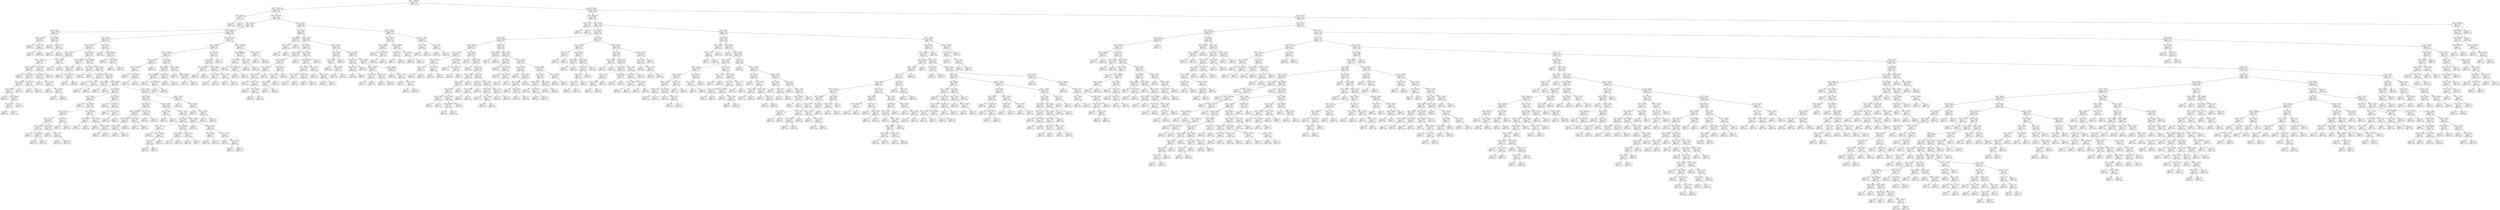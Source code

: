 digraph Tree {
node [shape=box] ;
0 [label="X[0] <= 43028.977\nmse = 0.012\nsamples = 851\nvalue = 0.278"] ;
1 [label="X[0] <= 467.438\nmse = 0.007\nsamples = 160\nvalue = 0.205"] ;
0 -> 1 [labeldistance=2.5, labelangle=45, headlabel="True"] ;
2 [label="X[3] <= 39.299\nmse = 0.0\nsamples = 2\nvalue = 0.449"] ;
1 -> 2 ;
3 [label="mse = 0.0\nsamples = 1\nvalue = 0.469"] ;
2 -> 3 ;
4 [label="mse = -0.0\nsamples = 1\nvalue = 0.43"] ;
2 -> 4 ;
5 [label="X[0] <= 36215.602\nmse = 0.006\nsamples = 158\nvalue = 0.202"] ;
1 -> 5 ;
6 [label="X[2] <= -0.83\nmse = 0.005\nsamples = 109\nvalue = 0.186"] ;
5 -> 6 ;
7 [label="X[2] <= -5.363\nmse = 0.006\nsamples = 6\nvalue = 0.095"] ;
6 -> 7 ;
8 [label="X[0] <= 7007.5\nmse = 0.006\nsamples = 3\nvalue = 0.147"] ;
7 -> 8 ;
9 [label="mse = 0.0\nsamples = 1\nvalue = 0.043"] ;
8 -> 9 ;
10 [label="X[2] <= -7.658\nmse = 0.0\nsamples = 2\nvalue = 0.199"] ;
8 -> 10 ;
11 [label="mse = 0.0\nsamples = 1\nvalue = 0.177"] ;
10 -> 11 ;
12 [label="mse = 0.0\nsamples = 1\nvalue = 0.221"] ;
10 -> 12 ;
13 [label="X[0] <= 6569.5\nmse = 0.001\nsamples = 3\nvalue = 0.044"] ;
7 -> 13 ;
14 [label="mse = 0.0\nsamples = 1\nvalue = 0.08"] ;
13 -> 14 ;
15 [label="X[2] <= -3.127\nmse = 0.0\nsamples = 2\nvalue = 0.026"] ;
13 -> 15 ;
16 [label="mse = 0.0\nsamples = 1\nvalue = 0.024"] ;
15 -> 16 ;
17 [label="mse = -0.0\nsamples = 1\nvalue = 0.029"] ;
15 -> 17 ;
18 [label="X[0] <= 13419.5\nmse = 0.005\nsamples = 103\nvalue = 0.192"] ;
6 -> 18 ;
19 [label="X[2] <= 30.95\nmse = 0.004\nsamples = 76\nvalue = 0.205"] ;
18 -> 19 ;
20 [label="X[0] <= 2087.976\nmse = 0.004\nsamples = 72\nvalue = 0.209"] ;
19 -> 20 ;
21 [label="X[3] <= 78.117\nmse = 0.005\nsamples = 15\nvalue = 0.235"] ;
20 -> 21 ;
22 [label="X[0] <= 1507.387\nmse = 0.003\nsamples = 13\nvalue = 0.217"] ;
21 -> 22 ;
23 [label="X[2] <= 15.058\nmse = 0.002\nsamples = 8\nvalue = 0.191"] ;
22 -> 23 ;
24 [label="mse = 0.0\nsamples = 1\nvalue = 0.274"] ;
23 -> 24 ;
25 [label="X[3] <= 73.726\nmse = 0.002\nsamples = 7\nvalue = 0.179"] ;
23 -> 25 ;
26 [label="X[2] <= 29.398\nmse = 0.001\nsamples = 5\nvalue = 0.163"] ;
25 -> 26 ;
27 [label="X[2] <= 20.074\nmse = 0.0\nsamples = 4\nvalue = 0.146"] ;
26 -> 27 ;
28 [label="mse = 0.0\nsamples = 1\nvalue = 0.164"] ;
27 -> 28 ;
29 [label="X[3] <= 69.889\nmse = 0.0\nsamples = 3\nvalue = 0.14"] ;
27 -> 29 ;
30 [label="X[2] <= 26.132\nmse = 0.0\nsamples = 2\nvalue = 0.142"] ;
29 -> 30 ;
31 [label="mse = 0.0\nsamples = 1\nvalue = 0.143"] ;
30 -> 31 ;
32 [label="mse = 0.0\nsamples = 1\nvalue = 0.142"] ;
30 -> 32 ;
33 [label="mse = -0.0\nsamples = 1\nvalue = 0.134"] ;
29 -> 33 ;
34 [label="mse = -0.0\nsamples = 1\nvalue = 0.231"] ;
26 -> 34 ;
35 [label="X[2] <= 24.839\nmse = 0.0\nsamples = 2\nvalue = 0.221"] ;
25 -> 35 ;
36 [label="mse = 0.0\nsamples = 1\nvalue = 0.239"] ;
35 -> 36 ;
37 [label="mse = -0.0\nsamples = 1\nvalue = 0.203"] ;
35 -> 37 ;
38 [label="X[3] <= 74.688\nmse = 0.0\nsamples = 5\nvalue = 0.258"] ;
22 -> 38 ;
39 [label="X[3] <= 56.206\nmse = 0.0\nsamples = 4\nvalue = 0.266"] ;
38 -> 39 ;
40 [label="mse = 0.0\nsamples = 1\nvalue = 0.252"] ;
39 -> 40 ;
41 [label="X[2] <= 20.452\nmse = 0.0\nsamples = 3\nvalue = 0.271"] ;
39 -> 41 ;
42 [label="mse = 0.0\nsamples = 1\nvalue = 0.268"] ;
41 -> 42 ;
43 [label="X[1] <= 46.933\nmse = 0.0\nsamples = 2\nvalue = 0.273"] ;
41 -> 43 ;
44 [label="mse = 0.0\nsamples = 1\nvalue = 0.273"] ;
43 -> 44 ;
45 [label="mse = 0.0\nsamples = 1\nvalue = 0.274"] ;
43 -> 45 ;
46 [label="mse = -0.0\nsamples = 1\nvalue = 0.226"] ;
38 -> 46 ;
47 [label="X[2] <= 24.481\nmse = 0.001\nsamples = 2\nvalue = 0.355"] ;
21 -> 47 ;
48 [label="mse = 0.0\nsamples = 1\nvalue = 0.319"] ;
47 -> 48 ;
49 [label="mse = 0.0\nsamples = 1\nvalue = 0.391"] ;
47 -> 49 ;
50 [label="X[0] <= 2824.57\nmse = 0.003\nsamples = 57\nvalue = 0.202"] ;
20 -> 50 ;
51 [label="X[2] <= 26.983\nmse = 0.006\nsamples = 4\nvalue = 0.14"] ;
50 -> 51 ;
52 [label="X[3] <= 57.732\nmse = 0.001\nsamples = 3\nvalue = 0.097"] ;
51 -> 52 ;
53 [label="mse = 0.0\nsamples = 1\nvalue = 0.132"] ;
52 -> 53 ;
54 [label="X[0] <= 2357.183\nmse = 0.0\nsamples = 2\nvalue = 0.08"] ;
52 -> 54 ;
55 [label="mse = 0.0\nsamples = 1\nvalue = 0.079"] ;
54 -> 55 ;
56 [label="mse = 0.0\nsamples = 1\nvalue = 0.081"] ;
54 -> 56 ;
57 [label="mse = 0.0\nsamples = 1\nvalue = 0.268"] ;
51 -> 57 ;
58 [label="X[0] <= 3098.943\nmse = 0.003\nsamples = 53\nvalue = 0.207"] ;
50 -> 58 ;
59 [label="X[1] <= 73.564\nmse = 0.001\nsamples = 2\nvalue = 0.301"] ;
58 -> 59 ;
60 [label="mse = 0.0\nsamples = 1\nvalue = 0.332"] ;
59 -> 60 ;
61 [label="mse = -0.0\nsamples = 1\nvalue = 0.271"] ;
59 -> 61 ;
62 [label="X[2] <= 3.531\nmse = 0.002\nsamples = 51\nvalue = 0.203"] ;
58 -> 62 ;
63 [label="X[1] <= 65.886\nmse = 0.0\nsamples = 3\nvalue = 0.257"] ;
62 -> 63 ;
64 [label="mse = 0.0\nsamples = 1\nvalue = 0.274"] ;
63 -> 64 ;
65 [label="X[3] <= 58.725\nmse = 0.0\nsamples = 2\nvalue = 0.248"] ;
63 -> 65 ;
66 [label="mse = 0.0\nsamples = 1\nvalue = 0.243"] ;
65 -> 66 ;
67 [label="mse = 0.0\nsamples = 1\nvalue = 0.254"] ;
65 -> 67 ;
68 [label="X[1] <= 33.7\nmse = 0.002\nsamples = 48\nvalue = 0.2"] ;
62 -> 68 ;
69 [label="X[3] <= 81.854\nmse = 0.007\nsamples = 2\nvalue = 0.26"] ;
68 -> 69 ;
70 [label="mse = 0.0\nsamples = 1\nvalue = 0.176"] ;
69 -> 70 ;
71 [label="mse = -0.0\nsamples = 1\nvalue = 0.344"] ;
69 -> 71 ;
72 [label="X[0] <= 5949.919\nmse = 0.002\nsamples = 46\nvalue = 0.197"] ;
68 -> 72 ;
73 [label="X[1] <= 69.949\nmse = 0.002\nsamples = 18\nvalue = 0.181"] ;
72 -> 73 ;
74 [label="X[2] <= 6.401\nmse = 0.001\nsamples = 14\nvalue = 0.193"] ;
73 -> 74 ;
75 [label="mse = 0.0\nsamples = 1\nvalue = 0.116"] ;
74 -> 75 ;
76 [label="X[1] <= 60.952\nmse = 0.001\nsamples = 13\nvalue = 0.199"] ;
74 -> 76 ;
77 [label="X[1] <= 57.156\nmse = 0.001\nsamples = 8\nvalue = 0.185"] ;
76 -> 77 ;
78 [label="X[1] <= 51.116\nmse = 0.001\nsamples = 6\nvalue = 0.196"] ;
77 -> 78 ;
79 [label="X[1] <= 44.66\nmse = 0.0\nsamples = 3\nvalue = 0.209"] ;
78 -> 79 ;
80 [label="mse = 0.0\nsamples = 1\nvalue = 0.193"] ;
79 -> 80 ;
81 [label="X[3] <= 66.88\nmse = 0.0\nsamples = 2\nvalue = 0.217"] ;
79 -> 81 ;
82 [label="mse = 0.0\nsamples = 1\nvalue = 0.216"] ;
81 -> 82 ;
83 [label="mse = 0.0\nsamples = 1\nvalue = 0.218"] ;
81 -> 83 ;
84 [label="X[2] <= 19.128\nmse = 0.001\nsamples = 3\nvalue = 0.183"] ;
78 -> 84 ;
85 [label="mse = 0.0\nsamples = 1\nvalue = 0.213"] ;
84 -> 85 ;
86 [label="X[3] <= 76.3\nmse = 0.0\nsamples = 2\nvalue = 0.168"] ;
84 -> 86 ;
87 [label="mse = 0.0\nsamples = 1\nvalue = 0.154"] ;
86 -> 87 ;
88 [label="mse = 0.0\nsamples = 1\nvalue = 0.181"] ;
86 -> 88 ;
89 [label="X[2] <= 11.779\nmse = 0.0\nsamples = 2\nvalue = 0.153"] ;
77 -> 89 ;
90 [label="mse = 0.0\nsamples = 1\nvalue = 0.17"] ;
89 -> 90 ;
91 [label="mse = -0.0\nsamples = 1\nvalue = 0.136"] ;
89 -> 91 ;
92 [label="X[0] <= 3498.049\nmse = 0.0\nsamples = 5\nvalue = 0.221"] ;
76 -> 92 ;
93 [label="X[1] <= 65.699\nmse = 0.0\nsamples = 2\nvalue = 0.24"] ;
92 -> 93 ;
94 [label="mse = 0.0\nsamples = 1\nvalue = 0.228"] ;
93 -> 94 ;
95 [label="mse = 0.0\nsamples = 1\nvalue = 0.253"] ;
93 -> 95 ;
96 [label="X[2] <= 18.398\nmse = 0.0\nsamples = 3\nvalue = 0.209"] ;
92 -> 96 ;
97 [label="mse = 0.0\nsamples = 1\nvalue = 0.197"] ;
96 -> 97 ;
98 [label="X[3] <= 70.288\nmse = 0.0\nsamples = 2\nvalue = 0.215"] ;
96 -> 98 ;
99 [label="mse = 0.0\nsamples = 1\nvalue = 0.217"] ;
98 -> 99 ;
100 [label="mse = -0.0\nsamples = 1\nvalue = 0.213"] ;
98 -> 100 ;
101 [label="X[3] <= 25.171\nmse = 0.001\nsamples = 4\nvalue = 0.14"] ;
73 -> 101 ;
102 [label="mse = 0.0\nsamples = 1\nvalue = 0.188"] ;
101 -> 102 ;
103 [label="X[2] <= 16.721\nmse = 0.0\nsamples = 3\nvalue = 0.124"] ;
101 -> 103 ;
104 [label="mse = 0.0\nsamples = 1\nvalue = 0.114"] ;
103 -> 104 ;
105 [label="X[1] <= 73.319\nmse = 0.0\nsamples = 2\nvalue = 0.128"] ;
103 -> 105 ;
106 [label="mse = 0.0\nsamples = 1\nvalue = 0.126"] ;
105 -> 106 ;
107 [label="mse = -0.0\nsamples = 1\nvalue = 0.13"] ;
105 -> 107 ;
108 [label="X[3] <= 81.95\nmse = 0.002\nsamples = 28\nvalue = 0.207"] ;
72 -> 108 ;
109 [label="X[3] <= 68.752\nmse = 0.001\nsamples = 24\nvalue = 0.215"] ;
108 -> 109 ;
110 [label="X[3] <= 64.375\nmse = 0.001\nsamples = 8\nvalue = 0.232"] ;
109 -> 110 ;
111 [label="X[0] <= 11855.658\nmse = 0.001\nsamples = 6\nvalue = 0.219"] ;
110 -> 111 ;
112 [label="X[3] <= 56.889\nmse = 0.0\nsamples = 4\nvalue = 0.237"] ;
111 -> 112 ;
113 [label="X[2] <= 19.195\nmse = 0.0\nsamples = 3\nvalue = 0.241"] ;
112 -> 113 ;
114 [label="mse = 0.0\nsamples = 2\nvalue = 0.247"] ;
113 -> 114 ;
115 [label="mse = -0.0\nsamples = 1\nvalue = 0.229"] ;
113 -> 115 ;
116 [label="mse = -0.0\nsamples = 1\nvalue = 0.226"] ;
112 -> 116 ;
117 [label="X[2] <= 14.992\nmse = 0.0\nsamples = 2\nvalue = 0.182"] ;
111 -> 117 ;
118 [label="mse = 0.0\nsamples = 1\nvalue = 0.192"] ;
117 -> 118 ;
119 [label="mse = 0.0\nsamples = 1\nvalue = 0.171"] ;
117 -> 119 ;
120 [label="X[2] <= 17.671\nmse = 0.0\nsamples = 2\nvalue = 0.274"] ;
110 -> 120 ;
121 [label="mse = 0.0\nsamples = 1\nvalue = 0.255"] ;
120 -> 121 ;
122 [label="mse = -0.0\nsamples = 1\nvalue = 0.293"] ;
120 -> 122 ;
123 [label="X[2] <= 6.188\nmse = 0.001\nsamples = 16\nvalue = 0.206"] ;
109 -> 123 ;
124 [label="X[3] <= 72.405\nmse = 0.0\nsamples = 2\nvalue = 0.241"] ;
123 -> 124 ;
125 [label="mse = 0.0\nsamples = 1\nvalue = 0.219"] ;
124 -> 125 ;
126 [label="mse = -0.0\nsamples = 1\nvalue = 0.264"] ;
124 -> 126 ;
127 [label="X[1] <= 75.076\nmse = 0.001\nsamples = 14\nvalue = 0.201"] ;
123 -> 127 ;
128 [label="X[1] <= 55.765\nmse = 0.001\nsamples = 8\nvalue = 0.186"] ;
127 -> 128 ;
129 [label="X[0] <= 6721.5\nmse = 0.0\nsamples = 4\nvalue = 0.205"] ;
128 -> 129 ;
130 [label="mse = 0.0\nsamples = 1\nvalue = 0.223"] ;
129 -> 130 ;
131 [label="X[0] <= 7330.281\nmse = 0.0\nsamples = 3\nvalue = 0.199"] ;
129 -> 131 ;
132 [label="X[1] <= 51.72\nmse = 0.0\nsamples = 2\nvalue = 0.202"] ;
131 -> 132 ;
133 [label="mse = 0.0\nsamples = 1\nvalue = 0.204"] ;
132 -> 133 ;
134 [label="mse = 0.0\nsamples = 1\nvalue = 0.2"] ;
132 -> 134 ;
135 [label="mse = 0.0\nsamples = 1\nvalue = 0.192"] ;
131 -> 135 ;
136 [label="X[0] <= 9618.314\nmse = 0.001\nsamples = 4\nvalue = 0.168"] ;
128 -> 136 ;
137 [label="X[2] <= 14.421\nmse = 0.0\nsamples = 2\nvalue = 0.137"] ;
136 -> 137 ;
138 [label="mse = 0.0\nsamples = 1\nvalue = 0.147"] ;
137 -> 138 ;
139 [label="mse = 0.0\nsamples = 1\nvalue = 0.128"] ;
137 -> 139 ;
140 [label="X[3] <= 77.473\nmse = 0.0\nsamples = 2\nvalue = 0.198"] ;
136 -> 140 ;
141 [label="mse = 0.0\nsamples = 1\nvalue = 0.197"] ;
140 -> 141 ;
142 [label="mse = 0.0\nsamples = 1\nvalue = 0.2"] ;
140 -> 142 ;
143 [label="X[2] <= 11.685\nmse = 0.001\nsamples = 6\nvalue = 0.22"] ;
127 -> 143 ;
144 [label="mse = 0.0\nsamples = 1\nvalue = 0.274"] ;
143 -> 144 ;
145 [label="X[2] <= 22.459\nmse = 0.0\nsamples = 5\nvalue = 0.209"] ;
143 -> 145 ;
146 [label="X[3] <= 72.467\nmse = 0.0\nsamples = 2\nvalue = 0.19"] ;
145 -> 146 ;
147 [label="mse = 0.0\nsamples = 1\nvalue = 0.182"] ;
146 -> 147 ;
148 [label="mse = 0.0\nsamples = 1\nvalue = 0.199"] ;
146 -> 148 ;
149 [label="X[2] <= 27.822\nmse = 0.0\nsamples = 3\nvalue = 0.221"] ;
145 -> 149 ;
150 [label="mse = 0.0\nsamples = 1\nvalue = 0.225"] ;
149 -> 150 ;
151 [label="X[1] <= 82.238\nmse = 0.0\nsamples = 2\nvalue = 0.218"] ;
149 -> 151 ;
152 [label="mse = 0.0\nsamples = 1\nvalue = 0.217"] ;
151 -> 152 ;
153 [label="mse = 0.0\nsamples = 1\nvalue = 0.22"] ;
151 -> 153 ;
154 [label="X[2] <= 11.93\nmse = 0.001\nsamples = 4\nvalue = 0.163"] ;
108 -> 154 ;
155 [label="mse = 0.0\nsamples = 1\nvalue = 0.198"] ;
154 -> 155 ;
156 [label="X[1] <= 45.001\nmse = 0.0\nsamples = 3\nvalue = 0.151"] ;
154 -> 156 ;
157 [label="mse = 0.0\nsamples = 1\nvalue = 0.167"] ;
156 -> 157 ;
158 [label="X[1] <= 62.623\nmse = 0.0\nsamples = 2\nvalue = 0.144"] ;
156 -> 158 ;
159 [label="mse = 0.0\nsamples = 1\nvalue = 0.139"] ;
158 -> 159 ;
160 [label="mse = 0.0\nsamples = 1\nvalue = 0.148"] ;
158 -> 160 ;
161 [label="X[1] <= 26.373\nmse = 0.003\nsamples = 4\nvalue = 0.136"] ;
19 -> 161 ;
162 [label="mse = 0.0\nsamples = 1\nvalue = 0.057"] ;
161 -> 162 ;
163 [label="X[0] <= 1020.538\nmse = 0.002\nsamples = 3\nvalue = 0.162"] ;
161 -> 163 ;
164 [label="mse = 0.0\nsamples = 1\nvalue = 0.212"] ;
163 -> 164 ;
165 [label="X[1] <= 38.886\nmse = 0.0\nsamples = 2\nvalue = 0.137"] ;
163 -> 165 ;
166 [label="mse = 0.0\nsamples = 1\nvalue = 0.116"] ;
165 -> 166 ;
167 [label="mse = 0.0\nsamples = 1\nvalue = 0.158"] ;
165 -> 167 ;
168 [label="X[0] <= 27141.638\nmse = 0.005\nsamples = 27\nvalue = 0.154"] ;
18 -> 168 ;
169 [label="X[3] <= 67.738\nmse = 0.004\nsamples = 20\nvalue = 0.137"] ;
168 -> 169 ;
170 [label="X[0] <= 17201.49\nmse = 0.004\nsamples = 13\nvalue = 0.159"] ;
169 -> 170 ;
171 [label="X[2] <= 21.979\nmse = 0.0\nsamples = 4\nvalue = 0.222"] ;
170 -> 171 ;
172 [label="X[3] <= 48.429\nmse = 0.0\nsamples = 3\nvalue = 0.21"] ;
171 -> 172 ;
173 [label="mse = 0.0\nsamples = 1\nvalue = 0.217"] ;
172 -> 173 ;
174 [label="X[3] <= 59.929\nmse = 0.0\nsamples = 2\nvalue = 0.207"] ;
172 -> 174 ;
175 [label="mse = 0.0\nsamples = 1\nvalue = 0.204"] ;
174 -> 175 ;
176 [label="mse = 0.0\nsamples = 1\nvalue = 0.209"] ;
174 -> 176 ;
177 [label="mse = -0.0\nsamples = 1\nvalue = 0.258"] ;
171 -> 177 ;
178 [label="X[1] <= 78.361\nmse = 0.004\nsamples = 9\nvalue = 0.131"] ;
170 -> 178 ;
179 [label="X[3] <= 60.887\nmse = 0.001\nsamples = 5\nvalue = 0.167"] ;
178 -> 179 ;
180 [label="X[0] <= 19298.057\nmse = 0.001\nsamples = 3\nvalue = 0.193"] ;
179 -> 180 ;
181 [label="mse = 0.0\nsamples = 1\nvalue = 0.224"] ;
180 -> 181 ;
182 [label="X[0] <= 21260.64\nmse = 0.0\nsamples = 2\nvalue = 0.177"] ;
180 -> 182 ;
183 [label="mse = 0.0\nsamples = 1\nvalue = 0.17"] ;
182 -> 183 ;
184 [label="mse = 0.0\nsamples = 1\nvalue = 0.185"] ;
182 -> 184 ;
185 [label="X[3] <= 64.485\nmse = 0.0\nsamples = 2\nvalue = 0.127"] ;
179 -> 185 ;
186 [label="mse = 0.0\nsamples = 1\nvalue = 0.121"] ;
185 -> 186 ;
187 [label="mse = 0.0\nsamples = 1\nvalue = 0.132"] ;
185 -> 187 ;
188 [label="X[2] <= 14.066\nmse = 0.003\nsamples = 4\nvalue = 0.086"] ;
178 -> 188 ;
189 [label="mse = 0.0\nsamples = 2\nvalue = 0.04"] ;
188 -> 189 ;
190 [label="X[0] <= 23694.86\nmse = 0.001\nsamples = 2\nvalue = 0.131"] ;
188 -> 190 ;
191 [label="mse = 0.0\nsamples = 1\nvalue = 0.165"] ;
190 -> 191 ;
192 [label="mse = 0.0\nsamples = 1\nvalue = 0.098"] ;
190 -> 192 ;
193 [label="X[1] <= 91.517\nmse = 0.002\nsamples = 7\nvalue = 0.096"] ;
169 -> 193 ;
194 [label="X[2] <= 10.704\nmse = 0.001\nsamples = 6\nvalue = 0.084"] ;
193 -> 194 ;
195 [label="X[0] <= 17615.627\nmse = 0.0\nsamples = 2\nvalue = 0.117"] ;
194 -> 195 ;
196 [label="mse = 0.0\nsamples = 1\nvalue = 0.121"] ;
195 -> 196 ;
197 [label="mse = 0.0\nsamples = 1\nvalue = 0.113"] ;
195 -> 197 ;
198 [label="X[2] <= 16.668\nmse = 0.001\nsamples = 4\nvalue = 0.067"] ;
194 -> 198 ;
199 [label="X[0] <= 17089.5\nmse = 0.0\nsamples = 2\nvalue = 0.042"] ;
198 -> 199 ;
200 [label="mse = 0.0\nsamples = 1\nvalue = 0.045"] ;
199 -> 200 ;
201 [label="mse = 0.0\nsamples = 1\nvalue = 0.039"] ;
199 -> 201 ;
202 [label="X[3] <= 75.123\nmse = 0.0\nsamples = 2\nvalue = 0.093"] ;
198 -> 202 ;
203 [label="mse = 0.0\nsamples = 1\nvalue = 0.1"] ;
202 -> 203 ;
204 [label="mse = 0.0\nsamples = 1\nvalue = 0.086"] ;
202 -> 204 ;
205 [label="mse = -0.0\nsamples = 1\nvalue = 0.169"] ;
193 -> 205 ;
206 [label="X[0] <= 33106.139\nmse = 0.004\nsamples = 7\nvalue = 0.204"] ;
168 -> 206 ;
207 [label="X[0] <= 30866.822\nmse = 0.002\nsamples = 5\nvalue = 0.237"] ;
206 -> 207 ;
208 [label="X[2] <= 12.489\nmse = 0.0\nsamples = 3\nvalue = 0.207"] ;
207 -> 208 ;
209 [label="mse = 0.0\nsamples = 1\nvalue = 0.193"] ;
208 -> 209 ;
210 [label="X[0] <= 29128.792\nmse = 0.0\nsamples = 2\nvalue = 0.214"] ;
208 -> 210 ;
211 [label="mse = 0.0\nsamples = 1\nvalue = 0.221"] ;
210 -> 211 ;
212 [label="mse = 0.0\nsamples = 1\nvalue = 0.208"] ;
210 -> 212 ;
213 [label="X[3] <= 67.931\nmse = 0.001\nsamples = 2\nvalue = 0.281"] ;
207 -> 213 ;
214 [label="mse = 0.0\nsamples = 1\nvalue = 0.307"] ;
213 -> 214 ;
215 [label="mse = -0.0\nsamples = 1\nvalue = 0.256"] ;
213 -> 215 ;
216 [label="X[1] <= 85.219\nmse = 0.0\nsamples = 2\nvalue = 0.12"] ;
206 -> 216 ;
217 [label="mse = 0.0\nsamples = 1\nvalue = 0.143"] ;
216 -> 217 ;
218 [label="mse = -0.0\nsamples = 1\nvalue = 0.098"] ;
216 -> 218 ;
219 [label="X[3] <= 79.111\nmse = 0.006\nsamples = 49\nvalue = 0.237"] ;
5 -> 219 ;
220 [label="X[2] <= 14.432\nmse = 0.005\nsamples = 37\nvalue = 0.224"] ;
219 -> 220 ;
221 [label="X[1] <= 86.03\nmse = 0.001\nsamples = 3\nvalue = 0.139"] ;
220 -> 221 ;
222 [label="X[3] <= 70.75\nmse = 0.0\nsamples = 2\nvalue = 0.158"] ;
221 -> 222 ;
223 [label="mse = 0.0\nsamples = 1\nvalue = 0.165"] ;
222 -> 223 ;
224 [label="mse = 0.0\nsamples = 1\nvalue = 0.151"] ;
222 -> 224 ;
225 [label="mse = -0.0\nsamples = 1\nvalue = 0.102"] ;
221 -> 225 ;
226 [label="X[3] <= 75.469\nmse = 0.004\nsamples = 34\nvalue = 0.231"] ;
220 -> 226 ;
227 [label="X[2] <= 20.037\nmse = 0.004\nsamples = 18\nvalue = 0.254"] ;
226 -> 227 ;
228 [label="X[2] <= 19.565\nmse = 0.005\nsamples = 10\nvalue = 0.272"] ;
227 -> 228 ;
229 [label="X[3] <= 72.905\nmse = 0.003\nsamples = 9\nvalue = 0.257"] ;
228 -> 229 ;
230 [label="X[2] <= 19.351\nmse = 0.0\nsamples = 5\nvalue = 0.227"] ;
229 -> 230 ;
231 [label="X[3] <= 64.76\nmse = 0.0\nsamples = 4\nvalue = 0.219"] ;
230 -> 231 ;
232 [label="mse = 0.0\nsamples = 1\nvalue = 0.203"] ;
231 -> 232 ;
233 [label="X[2] <= 17.012\nmse = 0.0\nsamples = 3\nvalue = 0.225"] ;
231 -> 233 ;
234 [label="mse = 0.0\nsamples = 1\nvalue = 0.211"] ;
233 -> 234 ;
235 [label="X[2] <= 18.489\nmse = 0.0\nsamples = 2\nvalue = 0.231"] ;
233 -> 235 ;
236 [label="mse = 0.0\nsamples = 1\nvalue = 0.235"] ;
235 -> 236 ;
237 [label="mse = 0.0\nsamples = 1\nvalue = 0.228"] ;
235 -> 237 ;
238 [label="mse = 0.0\nsamples = 1\nvalue = 0.261"] ;
230 -> 238 ;
239 [label="X[2] <= 19.143\nmse = 0.004\nsamples = 4\nvalue = 0.293"] ;
229 -> 239 ;
240 [label="X[2] <= 17.403\nmse = 0.0\nsamples = 3\nvalue = 0.259"] ;
239 -> 240 ;
241 [label="X[3] <= 73.888\nmse = 0.0\nsamples = 2\nvalue = 0.27"] ;
240 -> 241 ;
242 [label="mse = 0.0\nsamples = 1\nvalue = 0.274"] ;
241 -> 242 ;
243 [label="mse = -0.0\nsamples = 1\nvalue = 0.267"] ;
241 -> 243 ;
244 [label="mse = -0.0\nsamples = 1\nvalue = 0.235"] ;
240 -> 244 ;
245 [label="mse = 0.0\nsamples = 1\nvalue = 0.397"] ;
239 -> 245 ;
246 [label="mse = -0.0\nsamples = 1\nvalue = 0.41"] ;
228 -> 246 ;
247 [label="X[2] <= 27.681\nmse = 0.001\nsamples = 8\nvalue = 0.232"] ;
227 -> 247 ;
248 [label="X[0] <= 39705.822\nmse = 0.001\nsamples = 7\nvalue = 0.222"] ;
247 -> 248 ;
249 [label="X[2] <= 21.294\nmse = 0.001\nsamples = 4\nvalue = 0.207"] ;
248 -> 249 ;
250 [label="X[3] <= 74.544\nmse = 0.0\nsamples = 2\nvalue = 0.23"] ;
249 -> 250 ;
251 [label="mse = 0.0\nsamples = 1\nvalue = 0.214"] ;
250 -> 251 ;
252 [label="mse = 0.0\nsamples = 1\nvalue = 0.246"] ;
250 -> 252 ;
253 [label="X[3] <= 72.293\nmse = 0.0\nsamples = 2\nvalue = 0.184"] ;
249 -> 253 ;
254 [label="mse = 0.0\nsamples = 1\nvalue = 0.2"] ;
253 -> 254 ;
255 [label="mse = -0.0\nsamples = 1\nvalue = 0.167"] ;
253 -> 255 ;
256 [label="X[2] <= 26.041\nmse = 0.0\nsamples = 3\nvalue = 0.243"] ;
248 -> 256 ;
257 [label="mse = 0.0\nsamples = 1\nvalue = 0.236"] ;
256 -> 257 ;
258 [label="X[2] <= 26.378\nmse = 0.0\nsamples = 2\nvalue = 0.247"] ;
256 -> 258 ;
259 [label="mse = 0.0\nsamples = 1\nvalue = 0.243"] ;
258 -> 259 ;
260 [label="mse = 0.0\nsamples = 1\nvalue = 0.25"] ;
258 -> 260 ;
261 [label="mse = -0.0\nsamples = 1\nvalue = 0.302"] ;
247 -> 261 ;
262 [label="X[2] <= 16.224\nmse = 0.004\nsamples = 16\nvalue = 0.205"] ;
226 -> 262 ;
263 [label="X[3] <= 78.192\nmse = 0.003\nsamples = 4\nvalue = 0.168"] ;
262 -> 263 ;
264 [label="X[2] <= 15.887\nmse = 0.001\nsamples = 3\nvalue = 0.14"] ;
263 -> 264 ;
265 [label="mse = 0.0\nsamples = 1\nvalue = 0.098"] ;
264 -> 265 ;
266 [label="X[3] <= 75.969\nmse = 0.0\nsamples = 2\nvalue = 0.161"] ;
264 -> 266 ;
267 [label="mse = 0.0\nsamples = 1\nvalue = 0.156"] ;
266 -> 267 ;
268 [label="mse = 0.0\nsamples = 1\nvalue = 0.167"] ;
266 -> 268 ;
269 [label="mse = 0.0\nsamples = 1\nvalue = 0.25"] ;
263 -> 269 ;
270 [label="X[2] <= 17.569\nmse = 0.003\nsamples = 12\nvalue = 0.217"] ;
262 -> 270 ;
271 [label="X[3] <= 77.305\nmse = 0.0\nsamples = 3\nvalue = 0.269"] ;
270 -> 271 ;
272 [label="X[2] <= 16.983\nmse = 0.0\nsamples = 2\nvalue = 0.259"] ;
271 -> 272 ;
273 [label="mse = 0.0\nsamples = 1\nvalue = 0.268"] ;
272 -> 273 ;
274 [label="mse = 0.0\nsamples = 1\nvalue = 0.25"] ;
272 -> 274 ;
275 [label="mse = -0.0\nsamples = 1\nvalue = 0.289"] ;
271 -> 275 ;
276 [label="X[2] <= 20.429\nmse = 0.003\nsamples = 9\nvalue = 0.2"] ;
270 -> 276 ;
277 [label="X[3] <= 76.817\nmse = 0.001\nsamples = 5\nvalue = 0.177"] ;
276 -> 277 ;
278 [label="X[3] <= 76.326\nmse = 0.0\nsamples = 2\nvalue = 0.206"] ;
277 -> 278 ;
279 [label="mse = 0.0\nsamples = 1\nvalue = 0.211"] ;
278 -> 279 ;
280 [label="mse = 0.0\nsamples = 1\nvalue = 0.201"] ;
278 -> 280 ;
281 [label="X[3] <= 77.085\nmse = 0.0\nsamples = 3\nvalue = 0.158"] ;
277 -> 281 ;
282 [label="mse = 0.0\nsamples = 1\nvalue = 0.14"] ;
281 -> 282 ;
283 [label="mse = 0.0\nsamples = 2\nvalue = 0.167"] ;
281 -> 283 ;
284 [label="X[1] <= 64.922\nmse = 0.005\nsamples = 4\nvalue = 0.229"] ;
276 -> 284 ;
285 [label="mse = 0.0\nsamples = 1\nvalue = 0.344"] ;
284 -> 285 ;
286 [label="X[3] <= 77.789\nmse = 0.0\nsamples = 3\nvalue = 0.191"] ;
284 -> 286 ;
287 [label="mse = 0.0\nsamples = 1\nvalue = 0.215"] ;
286 -> 287 ;
288 [label="X[3] <= 78.585\nmse = 0.0\nsamples = 2\nvalue = 0.179"] ;
286 -> 288 ;
289 [label="mse = 0.0\nsamples = 1\nvalue = 0.18"] ;
288 -> 289 ;
290 [label="mse = 0.0\nsamples = 1\nvalue = 0.178"] ;
288 -> 290 ;
291 [label="X[3] <= 81.334\nmse = 0.008\nsamples = 12\nvalue = 0.279"] ;
219 -> 291 ;
292 [label="X[3] <= 79.776\nmse = 0.005\nsamples = 8\nvalue = 0.328"] ;
291 -> 292 ;
293 [label="X[0] <= 40201.0\nmse = 0.006\nsamples = 3\nvalue = 0.278"] ;
292 -> 293 ;
294 [label="mse = 0.0\nsamples = 1\nvalue = 0.39"] ;
293 -> 294 ;
295 [label="X[2] <= 15.333\nmse = 0.0\nsamples = 2\nvalue = 0.222"] ;
293 -> 295 ;
296 [label="mse = 0.0\nsamples = 1\nvalue = 0.208"] ;
295 -> 296 ;
297 [label="mse = 0.0\nsamples = 1\nvalue = 0.235"] ;
295 -> 297 ;
298 [label="X[0] <= 42199.666\nmse = 0.002\nsamples = 5\nvalue = 0.358"] ;
292 -> 298 ;
299 [label="X[2] <= 15.975\nmse = 0.0\nsamples = 3\nvalue = 0.322"] ;
298 -> 299 ;
300 [label="mse = 0.0\nsamples = 1\nvalue = 0.3"] ;
299 -> 300 ;
301 [label="mse = 0.0\nsamples = 2\nvalue = 0.333"] ;
299 -> 301 ;
302 [label="X[3] <= 80.338\nmse = 0.0\nsamples = 2\nvalue = 0.41"] ;
298 -> 302 ;
303 [label="mse = 0.0\nsamples = 1\nvalue = 0.406"] ;
302 -> 303 ;
304 [label="mse = -0.0\nsamples = 1\nvalue = 0.415"] ;
302 -> 304 ;
305 [label="X[2] <= 15.963\nmse = 0.001\nsamples = 4\nvalue = 0.182"] ;
291 -> 305 ;
306 [label="X[2] <= 14.69\nmse = 0.0\nsamples = 2\nvalue = 0.202"] ;
305 -> 306 ;
307 [label="mse = 0.0\nsamples = 1\nvalue = 0.183"] ;
306 -> 307 ;
308 [label="mse = 0.0\nsamples = 1\nvalue = 0.222"] ;
306 -> 308 ;
309 [label="X[1] <= 64.922\nmse = 0.0\nsamples = 2\nvalue = 0.162"] ;
305 -> 309 ;
310 [label="mse = 0.0\nsamples = 1\nvalue = 0.167"] ;
309 -> 310 ;
311 [label="mse = -0.0\nsamples = 1\nvalue = 0.158"] ;
309 -> 311 ;
312 [label="X[2] <= 6.905\nmse = 0.012\nsamples = 691\nvalue = 0.295"] ;
0 -> 312 [labeldistance=2.5, labelangle=-45, headlabel="False"] ;
313 [label="X[0] <= 44831.494\nmse = 0.008\nsamples = 188\nvalue = 0.262"] ;
312 -> 313 ;
314 [label="X[3] <= 61.731\nmse = 0.005\nsamples = 2\nvalue = 0.472"] ;
313 -> 314 ;
315 [label="mse = 0.0\nsamples = 1\nvalue = 0.402"] ;
314 -> 315 ;
316 [label="mse = -0.0\nsamples = 1\nvalue = 0.542"] ;
314 -> 316 ;
317 [label="X[3] <= 70.604\nmse = 0.007\nsamples = 186\nvalue = 0.259"] ;
313 -> 317 ;
318 [label="X[1] <= 86.815\nmse = 0.007\nsamples = 68\nvalue = 0.234"] ;
317 -> 318 ;
319 [label="X[2] <= 4.988\nmse = 0.008\nsamples = 43\nvalue = 0.254"] ;
318 -> 319 ;
320 [label="X[3] <= 63.503\nmse = 0.007\nsamples = 24\nvalue = 0.225"] ;
319 -> 320 ;
321 [label="X[2] <= 3.458\nmse = 0.001\nsamples = 7\nvalue = 0.175"] ;
320 -> 321 ;
322 [label="X[3] <= 60.512\nmse = 0.0\nsamples = 4\nvalue = 0.152"] ;
321 -> 322 ;
323 [label="X[1] <= 75.5\nmse = 0.0\nsamples = 2\nvalue = 0.139"] ;
322 -> 323 ;
324 [label="mse = 0.0\nsamples = 1\nvalue = 0.144"] ;
323 -> 324 ;
325 [label="mse = -0.0\nsamples = 1\nvalue = 0.133"] ;
323 -> 325 ;
326 [label="X[2] <= 2.389\nmse = 0.0\nsamples = 2\nvalue = 0.166"] ;
322 -> 326 ;
327 [label="mse = 0.0\nsamples = 1\nvalue = 0.184"] ;
326 -> 327 ;
328 [label="mse = -0.0\nsamples = 1\nvalue = 0.149"] ;
326 -> 328 ;
329 [label="X[1] <= 48.599\nmse = 0.001\nsamples = 3\nvalue = 0.206"] ;
321 -> 329 ;
330 [label="mse = 0.0\nsamples = 1\nvalue = 0.168"] ;
329 -> 330 ;
331 [label="X[0] <= 57671.977\nmse = 0.0\nsamples = 2\nvalue = 0.225"] ;
329 -> 331 ;
332 [label="mse = 0.0\nsamples = 1\nvalue = 0.236"] ;
331 -> 332 ;
333 [label="mse = 0.0\nsamples = 1\nvalue = 0.214"] ;
331 -> 333 ;
334 [label="X[3] <= 64.433\nmse = 0.008\nsamples = 17\nvalue = 0.246"] ;
320 -> 334 ;
335 [label="mse = 0.0\nsamples = 1\nvalue = 0.387"] ;
334 -> 335 ;
336 [label="X[3] <= 65.235\nmse = 0.007\nsamples = 16\nvalue = 0.237"] ;
334 -> 336 ;
337 [label="mse = 0.0\nsamples = 1\nvalue = 0.091"] ;
336 -> 337 ;
338 [label="X[3] <= 67.711\nmse = 0.006\nsamples = 15\nvalue = 0.247"] ;
336 -> 338 ;
339 [label="X[2] <= 4.336\nmse = 0.005\nsamples = 7\nvalue = 0.288"] ;
338 -> 339 ;
340 [label="X[2] <= 4.28\nmse = 0.002\nsamples = 6\nvalue = 0.311"] ;
339 -> 340 ;
341 [label="X[3] <= 66.071\nmse = 0.0\nsamples = 5\nvalue = 0.293"] ;
340 -> 341 ;
342 [label="X[2] <= 2.808\nmse = 0.0\nsamples = 2\nvalue = 0.311"] ;
341 -> 342 ;
343 [label="mse = 0.0\nsamples = 1\nvalue = 0.3"] ;
342 -> 343 ;
344 [label="mse = 0.0\nsamples = 1\nvalue = 0.321"] ;
342 -> 344 ;
345 [label="X[1] <= 70.656\nmse = 0.0\nsamples = 3\nvalue = 0.281"] ;
341 -> 345 ;
346 [label="X[0] <= 63060.0\nmse = 0.0\nsamples = 2\nvalue = 0.286"] ;
345 -> 346 ;
347 [label="mse = 0.0\nsamples = 1\nvalue = 0.287"] ;
346 -> 347 ;
348 [label="mse = 0.0\nsamples = 1\nvalue = 0.286"] ;
346 -> 348 ;
349 [label="mse = -0.0\nsamples = 1\nvalue = 0.271"] ;
345 -> 349 ;
350 [label="mse = 0.0\nsamples = 1\nvalue = 0.4"] ;
340 -> 350 ;
351 [label="mse = 0.0\nsamples = 1\nvalue = 0.154"] ;
339 -> 351 ;
352 [label="X[1] <= 57.9\nmse = 0.005\nsamples = 8\nvalue = 0.211"] ;
338 -> 352 ;
353 [label="X[1] <= 47.4\nmse = 0.001\nsamples = 3\nvalue = 0.286"] ;
352 -> 353 ;
354 [label="X[2] <= 3.868\nmse = 0.0\nsamples = 2\nvalue = 0.307"] ;
353 -> 354 ;
355 [label="mse = 0.0\nsamples = 1\nvalue = 0.308"] ;
354 -> 355 ;
356 [label="mse = 0.0\nsamples = 1\nvalue = 0.306"] ;
354 -> 356 ;
357 [label="mse = 0.0\nsamples = 1\nvalue = 0.245"] ;
353 -> 357 ;
358 [label="X[2] <= 3.294\nmse = 0.001\nsamples = 5\nvalue = 0.166"] ;
352 -> 358 ;
359 [label="X[3] <= 68.58\nmse = 0.0\nsamples = 3\nvalue = 0.142"] ;
358 -> 359 ;
360 [label="mse = 0.0\nsamples = 1\nvalue = 0.125"] ;
359 -> 360 ;
361 [label="X[1] <= 72.841\nmse = 0.0\nsamples = 2\nvalue = 0.15"] ;
359 -> 361 ;
362 [label="mse = 0.0\nsamples = 1\nvalue = 0.148"] ;
361 -> 362 ;
363 [label="mse = 0.0\nsamples = 1\nvalue = 0.153"] ;
361 -> 363 ;
364 [label="X[1] <= 71.75\nmse = 0.001\nsamples = 2\nvalue = 0.201"] ;
358 -> 364 ;
365 [label="mse = 0.0\nsamples = 1\nvalue = 0.238"] ;
364 -> 365 ;
366 [label="mse = -0.0\nsamples = 1\nvalue = 0.165"] ;
364 -> 366 ;
367 [label="X[1] <= 58.5\nmse = 0.006\nsamples = 19\nvalue = 0.29"] ;
319 -> 367 ;
368 [label="X[3] <= 69.731\nmse = 0.011\nsamples = 2\nvalue = 0.394"] ;
367 -> 368 ;
369 [label="mse = 0.0\nsamples = 1\nvalue = 0.5"] ;
368 -> 369 ;
370 [label="mse = 0.0\nsamples = 1\nvalue = 0.289"] ;
368 -> 370 ;
371 [label="X[1] <= 77.606\nmse = 0.004\nsamples = 17\nvalue = 0.278"] ;
367 -> 371 ;
372 [label="X[2] <= 5.677\nmse = 0.001\nsamples = 4\nvalue = 0.196"] ;
371 -> 372 ;
373 [label="mse = 0.0\nsamples = 1\nvalue = 0.234"] ;
372 -> 373 ;
374 [label="X[1] <= 71.998\nmse = 0.0\nsamples = 3\nvalue = 0.183"] ;
372 -> 374 ;
375 [label="mse = 0.0\nsamples = 1\nvalue = 0.167"] ;
374 -> 375 ;
376 [label="X[3] <= 64.585\nmse = 0.0\nsamples = 2\nvalue = 0.191"] ;
374 -> 376 ;
377 [label="mse = 0.0\nsamples = 1\nvalue = 0.194"] ;
376 -> 377 ;
378 [label="mse = 0.0\nsamples = 1\nvalue = 0.189"] ;
376 -> 378 ;
379 [label="X[3] <= 57.306\nmse = 0.003\nsamples = 13\nvalue = 0.303"] ;
371 -> 379 ;
380 [label="X[3] <= 53.095\nmse = 0.003\nsamples = 6\nvalue = 0.332"] ;
379 -> 380 ;
381 [label="mse = 0.0\nsamples = 2\nvalue = 0.277"] ;
380 -> 381 ;
382 [label="X[3] <= 56.711\nmse = 0.002\nsamples = 4\nvalue = 0.359"] ;
380 -> 382 ;
383 [label="X[2] <= 5.988\nmse = 0.002\nsamples = 3\nvalue = 0.349"] ;
382 -> 383 ;
384 [label="mse = 0.0\nsamples = 1\nvalue = 0.299"] ;
383 -> 384 ;
385 [label="X[1] <= 85.15\nmse = 0.001\nsamples = 2\nvalue = 0.375"] ;
383 -> 385 ;
386 [label="mse = 0.0\nsamples = 1\nvalue = 0.345"] ;
385 -> 386 ;
387 [label="mse = 0.0\nsamples = 1\nvalue = 0.404"] ;
385 -> 387 ;
388 [label="mse = -0.0\nsamples = 1\nvalue = 0.389"] ;
382 -> 388 ;
389 [label="X[2] <= 5.868\nmse = 0.001\nsamples = 7\nvalue = 0.279"] ;
379 -> 389 ;
390 [label="X[2] <= 5.319\nmse = 0.001\nsamples = 5\nvalue = 0.29"] ;
389 -> 390 ;
391 [label="X[3] <= 57.889\nmse = 0.0\nsamples = 3\nvalue = 0.269"] ;
390 -> 391 ;
392 [label="mse = 0.0\nsamples = 1\nvalue = 0.298"] ;
391 -> 392 ;
393 [label="X[2] <= 5.069\nmse = 0.0\nsamples = 2\nvalue = 0.255"] ;
391 -> 393 ;
394 [label="mse = 0.0\nsamples = 1\nvalue = 0.259"] ;
393 -> 394 ;
395 [label="mse = 0.0\nsamples = 1\nvalue = 0.25"] ;
393 -> 395 ;
396 [label="X[3] <= 59.58\nmse = 0.001\nsamples = 2\nvalue = 0.322"] ;
390 -> 396 ;
397 [label="mse = 0.0\nsamples = 1\nvalue = 0.292"] ;
396 -> 397 ;
398 [label="mse = -0.0\nsamples = 1\nvalue = 0.351"] ;
396 -> 398 ;
399 [label="X[0] <= 60687.0\nmse = 0.0\nsamples = 2\nvalue = 0.25"] ;
389 -> 399 ;
400 [label="mse = 0.0\nsamples = 1\nvalue = 0.263"] ;
399 -> 400 ;
401 [label="mse = 0.0\nsamples = 1\nvalue = 0.237"] ;
399 -> 401 ;
402 [label="X[1] <= 87.95\nmse = 0.005\nsamples = 25\nvalue = 0.2"] ;
318 -> 402 ;
403 [label="X[1] <= 87.887\nmse = 0.002\nsamples = 9\nvalue = 0.159"] ;
402 -> 403 ;
404 [label="X[2] <= 2.55\nmse = 0.0\nsamples = 2\nvalue = 0.107"] ;
403 -> 404 ;
405 [label="mse = 0.0\nsamples = 1\nvalue = 0.124"] ;
404 -> 405 ;
406 [label="mse = 0.0\nsamples = 1\nvalue = 0.09"] ;
404 -> 406 ;
407 [label="X[3] <= 63.165\nmse = 0.002\nsamples = 7\nvalue = 0.174"] ;
403 -> 407 ;
408 [label="X[2] <= 6.37\nmse = 0.001\nsamples = 2\nvalue = 0.13"] ;
407 -> 408 ;
409 [label="mse = 0.0\nsamples = 1\nvalue = 0.167"] ;
408 -> 409 ;
410 [label="mse = 0.0\nsamples = 1\nvalue = 0.094"] ;
408 -> 410 ;
411 [label="X[3] <= 68.213\nmse = 0.001\nsamples = 5\nvalue = 0.191"] ;
407 -> 411 ;
412 [label="X[2] <= 6.728\nmse = 0.0\nsamples = 4\nvalue = 0.18"] ;
411 -> 412 ;
413 [label="X[3] <= 67.0\nmse = 0.0\nsamples = 3\nvalue = 0.182"] ;
412 -> 413 ;
414 [label="X[2] <= 5.507\nmse = 0.0\nsamples = 2\nvalue = 0.184"] ;
413 -> 414 ;
415 [label="mse = 0.0\nsamples = 1\nvalue = 0.185"] ;
414 -> 415 ;
416 [label="mse = -0.0\nsamples = 1\nvalue = 0.183"] ;
414 -> 416 ;
417 [label="mse = -0.0\nsamples = 1\nvalue = 0.177"] ;
413 -> 417 ;
418 [label="mse = -0.0\nsamples = 1\nvalue = 0.174"] ;
412 -> 418 ;
419 [label="mse = -0.0\nsamples = 1\nvalue = 0.237"] ;
411 -> 419 ;
420 [label="X[3] <= 69.487\nmse = 0.004\nsamples = 16\nvalue = 0.223"] ;
402 -> 420 ;
421 [label="X[2] <= 4.257\nmse = 0.003\nsamples = 12\nvalue = 0.205"] ;
420 -> 421 ;
422 [label="X[0] <= 51802.5\nmse = 0.002\nsamples = 2\nvalue = 0.294"] ;
421 -> 422 ;
423 [label="mse = 0.0\nsamples = 1\nvalue = 0.255"] ;
422 -> 423 ;
424 [label="mse = -0.0\nsamples = 1\nvalue = 0.333"] ;
422 -> 424 ;
425 [label="X[2] <= 6.256\nmse = 0.002\nsamples = 10\nvalue = 0.187"] ;
421 -> 425 ;
426 [label="X[2] <= 5.542\nmse = 0.002\nsamples = 5\nvalue = 0.165"] ;
425 -> 426 ;
427 [label="X[1] <= 93.1\nmse = 0.0\nsamples = 3\nvalue = 0.196"] ;
426 -> 427 ;
428 [label="X[2] <= 4.839\nmse = 0.0\nsamples = 2\nvalue = 0.204"] ;
427 -> 428 ;
429 [label="mse = 0.0\nsamples = 1\nvalue = 0.202"] ;
428 -> 429 ;
430 [label="mse = -0.0\nsamples = 1\nvalue = 0.205"] ;
428 -> 430 ;
431 [label="mse = 0.0\nsamples = 1\nvalue = 0.18"] ;
427 -> 431 ;
432 [label="X[3] <= 65.837\nmse = 0.002\nsamples = 2\nvalue = 0.12"] ;
426 -> 432 ;
433 [label="mse = 0.0\nsamples = 1\nvalue = 0.073"] ;
432 -> 433 ;
434 [label="mse = -0.0\nsamples = 1\nvalue = 0.167"] ;
432 -> 434 ;
435 [label="X[2] <= 6.858\nmse = 0.0\nsamples = 5\nvalue = 0.209"] ;
425 -> 435 ;
436 [label="X[3] <= 66.702\nmse = 0.0\nsamples = 4\nvalue = 0.202"] ;
435 -> 436 ;
437 [label="X[3] <= 59.396\nmse = 0.0\nsamples = 2\nvalue = 0.209"] ;
436 -> 437 ;
438 [label="mse = 0.0\nsamples = 1\nvalue = 0.213"] ;
437 -> 438 ;
439 [label="mse = -0.0\nsamples = 1\nvalue = 0.205"] ;
437 -> 439 ;
440 [label="X[1] <= 91.095\nmse = 0.0\nsamples = 2\nvalue = 0.195"] ;
436 -> 440 ;
441 [label="mse = 0.0\nsamples = 1\nvalue = 0.203"] ;
440 -> 441 ;
442 [label="mse = 0.0\nsamples = 1\nvalue = 0.187"] ;
440 -> 442 ;
443 [label="mse = -0.0\nsamples = 1\nvalue = 0.238"] ;
435 -> 443 ;
444 [label="X[3] <= 70.153\nmse = 0.004\nsamples = 4\nvalue = 0.278"] ;
420 -> 444 ;
445 [label="X[2] <= 5.49\nmse = 0.002\nsamples = 3\nvalue = 0.308"] ;
444 -> 445 ;
446 [label="mse = 0.0\nsamples = 1\nvalue = 0.361"] ;
445 -> 446 ;
447 [label="X[2] <= 6.208\nmse = 0.0\nsamples = 2\nvalue = 0.281"] ;
445 -> 447 ;
448 [label="mse = 0.0\nsamples = 1\nvalue = 0.298"] ;
447 -> 448 ;
449 [label="mse = -0.0\nsamples = 1\nvalue = 0.264"] ;
447 -> 449 ;
450 [label="mse = 0.0\nsamples = 1\nvalue = 0.188"] ;
444 -> 450 ;
451 [label="X[1] <= 73.95\nmse = 0.007\nsamples = 118\nvalue = 0.274"] ;
317 -> 451 ;
452 [label="X[2] <= 1.888\nmse = 0.004\nsamples = 38\nvalue = 0.238"] ;
451 -> 452 ;
453 [label="X[3] <= 79.769\nmse = 0.001\nsamples = 3\nvalue = 0.323"] ;
452 -> 453 ;
454 [label="X[3] <= 76.577\nmse = 0.0\nsamples = 2\nvalue = 0.308"] ;
453 -> 454 ;
455 [label="mse = 0.0\nsamples = 1\nvalue = 0.3"] ;
454 -> 455 ;
456 [label="mse = 0.0\nsamples = 1\nvalue = 0.316"] ;
454 -> 456 ;
457 [label="mse = -0.0\nsamples = 1\nvalue = 0.354"] ;
453 -> 457 ;
458 [label="X[1] <= 26.519\nmse = 0.003\nsamples = 35\nvalue = 0.231"] ;
452 -> 458 ;
459 [label="mse = 0.0\nsamples = 1\nvalue = 0.105"] ;
458 -> 459 ;
460 [label="X[2] <= 4.463\nmse = 0.003\nsamples = 34\nvalue = 0.234"] ;
458 -> 460 ;
461 [label="X[3] <= 76.187\nmse = 0.003\nsamples = 20\nvalue = 0.215"] ;
460 -> 461 ;
462 [label="X[3] <= 74.841\nmse = 0.004\nsamples = 10\nvalue = 0.237"] ;
461 -> 462 ;
463 [label="X[3] <= 74.494\nmse = 0.004\nsamples = 7\nvalue = 0.215"] ;
462 -> 463 ;
464 [label="X[3] <= 72.514\nmse = 0.001\nsamples = 5\nvalue = 0.247"] ;
463 -> 464 ;
465 [label="X[2] <= 3.14\nmse = 0.0\nsamples = 2\nvalue = 0.225"] ;
464 -> 465 ;
466 [label="mse = 0.0\nsamples = 1\nvalue = 0.213"] ;
465 -> 466 ;
467 [label="mse = -0.0\nsamples = 1\nvalue = 0.238"] ;
465 -> 467 ;
468 [label="X[2] <= 3.624\nmse = 0.001\nsamples = 3\nvalue = 0.262"] ;
464 -> 468 ;
469 [label="mse = 0.0\nsamples = 1\nvalue = 0.312"] ;
468 -> 469 ;
470 [label="X[1] <= 56.0\nmse = 0.0\nsamples = 2\nvalue = 0.237"] ;
468 -> 470 ;
471 [label="mse = 0.0\nsamples = 1\nvalue = 0.25"] ;
470 -> 471 ;
472 [label="mse = 0.0\nsamples = 1\nvalue = 0.225"] ;
470 -> 472 ;
473 [label="X[3] <= 74.7\nmse = 0.001\nsamples = 2\nvalue = 0.133"] ;
463 -> 473 ;
474 [label="mse = 0.0\nsamples = 1\nvalue = 0.106"] ;
473 -> 474 ;
475 [label="mse = -0.0\nsamples = 1\nvalue = 0.161"] ;
473 -> 475 ;
476 [label="X[3] <= 75.222\nmse = 0.001\nsamples = 3\nvalue = 0.288"] ;
462 -> 476 ;
477 [label="X[0] <= 61197.5\nmse = 0.0\nsamples = 2\nvalue = 0.306"] ;
476 -> 477 ;
478 [label="mse = 0.0\nsamples = 1\nvalue = 0.321"] ;
477 -> 478 ;
479 [label="mse = 0.0\nsamples = 1\nvalue = 0.29"] ;
477 -> 479 ;
480 [label="mse = 0.0\nsamples = 1\nvalue = 0.254"] ;
476 -> 480 ;
481 [label="X[3] <= 77.979\nmse = 0.001\nsamples = 10\nvalue = 0.192"] ;
461 -> 481 ;
482 [label="X[3] <= 77.364\nmse = 0.0\nsamples = 2\nvalue = 0.169"] ;
481 -> 482 ;
483 [label="mse = 0.0\nsamples = 1\nvalue = 0.171"] ;
482 -> 483 ;
484 [label="mse = 0.0\nsamples = 1\nvalue = 0.167"] ;
482 -> 484 ;
485 [label="X[3] <= 83.356\nmse = 0.001\nsamples = 8\nvalue = 0.198"] ;
481 -> 485 ;
486 [label="X[2] <= 3.785\nmse = 0.0\nsamples = 5\nvalue = 0.209"] ;
485 -> 486 ;
487 [label="X[1] <= 71.75\nmse = 0.001\nsamples = 2\nvalue = 0.225"] ;
486 -> 487 ;
488 [label="mse = 0.0\nsamples = 1\nvalue = 0.2"] ;
487 -> 488 ;
489 [label="mse = 0.0\nsamples = 1\nvalue = 0.25"] ;
487 -> 489 ;
490 [label="X[0] <= 61197.5\nmse = 0.0\nsamples = 3\nvalue = 0.198"] ;
486 -> 490 ;
491 [label="mse = 0.0\nsamples = 1\nvalue = 0.208"] ;
490 -> 491 ;
492 [label="X[2] <= 4.128\nmse = 0.0\nsamples = 2\nvalue = 0.193"] ;
490 -> 492 ;
493 [label="mse = 0.0\nsamples = 1\nvalue = 0.2"] ;
492 -> 493 ;
494 [label="mse = -0.0\nsamples = 1\nvalue = 0.186"] ;
492 -> 494 ;
495 [label="X[1] <= 71.75\nmse = 0.0\nsamples = 3\nvalue = 0.18"] ;
485 -> 495 ;
496 [label="mse = 0.0\nsamples = 2\nvalue = 0.175"] ;
495 -> 496 ;
497 [label="mse = 0.0\nsamples = 1\nvalue = 0.191"] ;
495 -> 497 ;
498 [label="X[1] <= 62.15\nmse = 0.002\nsamples = 14\nvalue = 0.262"] ;
460 -> 498 ;
499 [label="mse = 0.0\nsamples = 1\nvalue = 0.364"] ;
498 -> 499 ;
500 [label="X[3] <= 78.594\nmse = 0.002\nsamples = 13\nvalue = 0.254"] ;
498 -> 500 ;
501 [label="X[3] <= 74.92\nmse = 0.001\nsamples = 6\nvalue = 0.232"] ;
500 -> 501 ;
502 [label="mse = 0.0\nsamples = 1\nvalue = 0.274"] ;
501 -> 502 ;
503 [label="X[3] <= 76.768\nmse = 0.0\nsamples = 5\nvalue = 0.224"] ;
501 -> 503 ;
504 [label="X[2] <= 5.405\nmse = 0.0\nsamples = 2\nvalue = 0.201"] ;
503 -> 504 ;
505 [label="mse = 0.0\nsamples = 1\nvalue = 0.204"] ;
504 -> 505 ;
506 [label="mse = -0.0\nsamples = 1\nvalue = 0.198"] ;
504 -> 506 ;
507 [label="X[2] <= 4.809\nmse = 0.0\nsamples = 3\nvalue = 0.24"] ;
503 -> 507 ;
508 [label="mse = 0.0\nsamples = 1\nvalue = 0.25"] ;
507 -> 508 ;
509 [label="X[1] <= 71.3\nmse = 0.0\nsamples = 2\nvalue = 0.235"] ;
507 -> 509 ;
510 [label="mse = 0.0\nsamples = 1\nvalue = 0.233"] ;
509 -> 510 ;
511 [label="mse = -0.0\nsamples = 1\nvalue = 0.236"] ;
509 -> 511 ;
512 [label="X[2] <= 5.689\nmse = 0.002\nsamples = 7\nvalue = 0.273"] ;
500 -> 512 ;
513 [label="X[2] <= 4.913\nmse = 0.001\nsamples = 3\nvalue = 0.307"] ;
512 -> 513 ;
514 [label="mse = 0.0\nsamples = 1\nvalue = 0.271"] ;
513 -> 514 ;
515 [label="X[1] <= 68.2\nmse = 0.0\nsamples = 2\nvalue = 0.326"] ;
513 -> 515 ;
516 [label="mse = 0.0\nsamples = 1\nvalue = 0.333"] ;
515 -> 516 ;
517 [label="mse = 0.0\nsamples = 1\nvalue = 0.318"] ;
515 -> 517 ;
518 [label="X[1] <= 68.2\nmse = 0.001\nsamples = 4\nvalue = 0.248"] ;
512 -> 518 ;
519 [label="mse = 0.0\nsamples = 1\nvalue = 0.273"] ;
518 -> 519 ;
520 [label="X[2] <= 6.748\nmse = 0.001\nsamples = 3\nvalue = 0.239"] ;
518 -> 520 ;
521 [label="X[0] <= 59557.0\nmse = 0.001\nsamples = 2\nvalue = 0.225"] ;
520 -> 521 ;
522 [label="mse = 0.0\nsamples = 1\nvalue = 0.2"] ;
521 -> 522 ;
523 [label="mse = 0.0\nsamples = 1\nvalue = 0.25"] ;
521 -> 523 ;
524 [label="mse = 0.0\nsamples = 1\nvalue = 0.268"] ;
520 -> 524 ;
525 [label="X[3] <= 82.609\nmse = 0.008\nsamples = 80\nvalue = 0.291"] ;
451 -> 525 ;
526 [label="X[3] <= 82.469\nmse = 0.007\nsamples = 76\nvalue = 0.297"] ;
525 -> 526 ;
527 [label="X[0] <= 65575.0\nmse = 0.007\nsamples = 75\nvalue = 0.295"] ;
526 -> 527 ;
528 [label="X[3] <= 82.083\nmse = 0.008\nsamples = 32\nvalue = 0.317"] ;
527 -> 528 ;
529 [label="X[3] <= 81.062\nmse = 0.007\nsamples = 31\nvalue = 0.311"] ;
528 -> 529 ;
530 [label="X[3] <= 78.7\nmse = 0.007\nsamples = 30\nvalue = 0.314"] ;
529 -> 530 ;
531 [label="X[2] <= 5.093\nmse = 0.006\nsamples = 27\nvalue = 0.306"] ;
530 -> 531 ;
532 [label="X[0] <= 58572.0\nmse = 0.003\nsamples = 12\nvalue = 0.272"] ;
531 -> 532 ;
533 [label="X[1] <= 78.006\nmse = 0.001\nsamples = 9\nvalue = 0.248"] ;
532 -> 533 ;
534 [label="X[2] <= 4.603\nmse = 0.0\nsamples = 5\nvalue = 0.224"] ;
533 -> 534 ;
535 [label="X[2] <= 3.585\nmse = 0.0\nsamples = 2\nvalue = 0.207"] ;
534 -> 535 ;
536 [label="mse = 0.0\nsamples = 1\nvalue = 0.204"] ;
535 -> 536 ;
537 [label="mse = -0.0\nsamples = 1\nvalue = 0.211"] ;
535 -> 537 ;
538 [label="X[2] <= 4.9\nmse = 0.0\nsamples = 3\nvalue = 0.236"] ;
534 -> 538 ;
539 [label="X[2] <= 4.856\nmse = 0.0\nsamples = 2\nvalue = 0.229"] ;
538 -> 539 ;
540 [label="mse = 0.0\nsamples = 1\nvalue = 0.233"] ;
539 -> 540 ;
541 [label="mse = -0.0\nsamples = 1\nvalue = 0.225"] ;
539 -> 541 ;
542 [label="mse = 0.0\nsamples = 1\nvalue = 0.249"] ;
538 -> 542 ;
543 [label="X[2] <= -0.322\nmse = 0.001\nsamples = 4\nvalue = 0.277"] ;
533 -> 543 ;
544 [label="X[3] <= 72.447\nmse = 0.0\nsamples = 3\nvalue = 0.265"] ;
543 -> 544 ;
545 [label="mse = 0.0\nsamples = 1\nvalue = 0.277"] ;
544 -> 545 ;
546 [label="X[1] <= 86.006\nmse = 0.0\nsamples = 2\nvalue = 0.259"] ;
544 -> 546 ;
547 [label="mse = 0.0\nsamples = 1\nvalue = 0.256"] ;
546 -> 547 ;
548 [label="mse = -0.0\nsamples = 1\nvalue = 0.263"] ;
546 -> 548 ;
549 [label="mse = 0.0\nsamples = 1\nvalue = 0.314"] ;
543 -> 549 ;
550 [label="X[2] <= 4.284\nmse = 0.002\nsamples = 3\nvalue = 0.343"] ;
532 -> 550 ;
551 [label="X[1] <= 82.45\nmse = 0.0\nsamples = 2\nvalue = 0.315"] ;
550 -> 551 ;
552 [label="mse = 0.0\nsamples = 1\nvalue = 0.297"] ;
551 -> 552 ;
553 [label="mse = 0.0\nsamples = 1\nvalue = 0.333"] ;
551 -> 553 ;
554 [label="mse = 0.0\nsamples = 1\nvalue = 0.4"] ;
550 -> 554 ;
555 [label="X[3] <= 72.473\nmse = 0.007\nsamples = 15\nvalue = 0.334"] ;
531 -> 555 ;
556 [label="X[2] <= 6.398\nmse = 0.002\nsamples = 5\nvalue = 0.276"] ;
555 -> 556 ;
557 [label="X[0] <= 50891.494\nmse = 0.0\nsamples = 2\nvalue = 0.227"] ;
556 -> 557 ;
558 [label="mse = 0.0\nsamples = 1\nvalue = 0.208"] ;
557 -> 558 ;
559 [label="mse = 0.0\nsamples = 1\nvalue = 0.245"] ;
557 -> 559 ;
560 [label="X[3] <= 71.717\nmse = 0.001\nsamples = 3\nvalue = 0.308"] ;
556 -> 560 ;
561 [label="mse = 0.0\nsamples = 1\nvalue = 0.281"] ;
560 -> 561 ;
562 [label="X[3] <= 72.082\nmse = 0.0\nsamples = 2\nvalue = 0.322"] ;
560 -> 562 ;
563 [label="mse = 0.0\nsamples = 1\nvalue = 0.338"] ;
562 -> 563 ;
564 [label="mse = -0.0\nsamples = 1\nvalue = 0.306"] ;
562 -> 564 ;
565 [label="X[2] <= 6.36\nmse = 0.007\nsamples = 10\nvalue = 0.363"] ;
555 -> 565 ;
566 [label="X[2] <= 6.287\nmse = 0.004\nsamples = 7\nvalue = 0.342"] ;
565 -> 566 ;
567 [label="X[3] <= 72.78\nmse = 0.002\nsamples = 6\nvalue = 0.358"] ;
566 -> 567 ;
568 [label="mse = 0.0\nsamples = 1\nvalue = 0.414"] ;
567 -> 568 ;
569 [label="X[3] <= 76.092\nmse = 0.002\nsamples = 5\nvalue = 0.347"] ;
567 -> 569 ;
570 [label="X[0] <= 55350.5\nmse = 0.002\nsamples = 4\nvalue = 0.335"] ;
569 -> 570 ;
571 [label="X[3] <= 73.658\nmse = 0.001\nsamples = 2\nvalue = 0.296"] ;
570 -> 571 ;
572 [label="mse = 0.0\nsamples = 1\nvalue = 0.318"] ;
571 -> 572 ;
573 [label="mse = -0.0\nsamples = 1\nvalue = 0.273"] ;
571 -> 573 ;
574 [label="X[0] <= 57672.0\nmse = 0.0\nsamples = 2\nvalue = 0.374"] ;
570 -> 574 ;
575 [label="mse = 0.0\nsamples = 1\nvalue = 0.36"] ;
574 -> 575 ;
576 [label="mse = 0.0\nsamples = 1\nvalue = 0.389"] ;
574 -> 576 ;
577 [label="mse = 0.0\nsamples = 1\nvalue = 0.396"] ;
569 -> 577 ;
578 [label="mse = -0.0\nsamples = 1\nvalue = 0.244"] ;
566 -> 578 ;
579 [label="X[2] <= 6.436\nmse = 0.011\nsamples = 3\nvalue = 0.411"] ;
565 -> 579 ;
580 [label="mse = 0.0\nsamples = 1\nvalue = 0.559"] ;
579 -> 580 ;
581 [label="X[2] <= 6.489\nmse = 0.0\nsamples = 2\nvalue = 0.337"] ;
579 -> 581 ;
582 [label="mse = 0.0\nsamples = 1\nvalue = 0.344"] ;
581 -> 582 ;
583 [label="mse = -0.0\nsamples = 1\nvalue = 0.33"] ;
581 -> 583 ;
584 [label="X[3] <= 78.9\nmse = 0.011\nsamples = 3\nvalue = 0.387"] ;
530 -> 584 ;
585 [label="mse = 0.0\nsamples = 1\nvalue = 0.534"] ;
584 -> 585 ;
586 [label="X[2] <= 5.73\nmse = 0.0\nsamples = 2\nvalue = 0.314"] ;
584 -> 586 ;
587 [label="mse = 0.0\nsamples = 1\nvalue = 0.323"] ;
586 -> 587 ;
588 [label="mse = 0.0\nsamples = 1\nvalue = 0.305"] ;
586 -> 588 ;
589 [label="mse = -0.0\nsamples = 1\nvalue = 0.206"] ;
529 -> 589 ;
590 [label="mse = 0.0\nsamples = 1\nvalue = 0.5"] ;
528 -> 590 ;
591 [label="X[2] <= 0.773\nmse = 0.005\nsamples = 43\nvalue = 0.279"] ;
527 -> 591 ;
592 [label="X[1] <= 88.031\nmse = 0.001\nsamples = 2\nvalue = 0.144"] ;
591 -> 592 ;
593 [label="mse = 0.0\nsamples = 1\nvalue = 0.115"] ;
592 -> 593 ;
594 [label="mse = 0.0\nsamples = 1\nvalue = 0.173"] ;
592 -> 594 ;
595 [label="X[1] <= 90.25\nmse = 0.004\nsamples = 41\nvalue = 0.285"] ;
591 -> 595 ;
596 [label="X[2] <= 5.337\nmse = 0.004\nsamples = 33\nvalue = 0.272"] ;
595 -> 596 ;
597 [label="X[3] <= 79.841\nmse = 0.002\nsamples = 12\nvalue = 0.242"] ;
596 -> 597 ;
598 [label="X[3] <= 71.928\nmse = 0.001\nsamples = 7\nvalue = 0.223"] ;
597 -> 598 ;
599 [label="mse = 0.0\nsamples = 1\nvalue = 0.277"] ;
598 -> 599 ;
600 [label="X[3] <= 79.079\nmse = 0.0\nsamples = 6\nvalue = 0.214"] ;
598 -> 600 ;
601 [label="X[3] <= 75.088\nmse = 0.0\nsamples = 4\nvalue = 0.204"] ;
600 -> 601 ;
602 [label="X[2] <= 4.534\nmse = 0.0\nsamples = 2\nvalue = 0.212"] ;
601 -> 602 ;
603 [label="mse = 0.0\nsamples = 1\nvalue = 0.208"] ;
602 -> 603 ;
604 [label="mse = -0.0\nsamples = 1\nvalue = 0.217"] ;
602 -> 604 ;
605 [label="X[0] <= 79964.0\nmse = 0.0\nsamples = 2\nvalue = 0.197"] ;
601 -> 605 ;
606 [label="mse = 0.0\nsamples = 1\nvalue = 0.202"] ;
605 -> 606 ;
607 [label="mse = 0.0\nsamples = 1\nvalue = 0.192"] ;
605 -> 607 ;
608 [label="X[3] <= 79.42\nmse = 0.0\nsamples = 2\nvalue = 0.233"] ;
600 -> 608 ;
609 [label="mse = 0.0\nsamples = 1\nvalue = 0.229"] ;
608 -> 609 ;
610 [label="mse = -0.0\nsamples = 1\nvalue = 0.236"] ;
608 -> 610 ;
611 [label="X[1] <= 88.2\nmse = 0.002\nsamples = 5\nvalue = 0.268"] ;
597 -> 611 ;
612 [label="X[2] <= 4.575\nmse = 0.002\nsamples = 4\nvalue = 0.283"] ;
611 -> 612 ;
613 [label="mse = 0.003\nsamples = 2\nvalue = 0.296"] ;
612 -> 613 ;
614 [label="X[0] <= 79964.0\nmse = 0.0\nsamples = 2\nvalue = 0.27"] ;
612 -> 614 ;
615 [label="mse = 0.0\nsamples = 1\nvalue = 0.261"] ;
614 -> 615 ;
616 [label="mse = -0.0\nsamples = 1\nvalue = 0.278"] ;
614 -> 616 ;
617 [label="mse = -0.0\nsamples = 1\nvalue = 0.208"] ;
611 -> 617 ;
618 [label="X[0] <= 75262.0\nmse = 0.004\nsamples = 21\nvalue = 0.289"] ;
596 -> 618 ;
619 [label="X[3] <= 78.213\nmse = 0.002\nsamples = 8\nvalue = 0.254"] ;
618 -> 619 ;
620 [label="X[2] <= 6.099\nmse = 0.001\nsamples = 4\nvalue = 0.282"] ;
619 -> 620 ;
621 [label="mse = 0.0\nsamples = 1\nvalue = 0.333"] ;
620 -> 621 ;
622 [label="X[3] <= 74.382\nmse = 0.0\nsamples = 3\nvalue = 0.265"] ;
620 -> 622 ;
623 [label="mse = 0.0\nsamples = 1\nvalue = 0.244"] ;
622 -> 623 ;
624 [label="X[2] <= 6.171\nmse = 0.0\nsamples = 2\nvalue = 0.276"] ;
622 -> 624 ;
625 [label="mse = 0.0\nsamples = 1\nvalue = 0.277"] ;
624 -> 625 ;
626 [label="mse = 0.0\nsamples = 1\nvalue = 0.276"] ;
624 -> 626 ;
627 [label="X[0] <= 70725.0\nmse = 0.001\nsamples = 4\nvalue = 0.226"] ;
619 -> 627 ;
628 [label="X[2] <= 6.096\nmse = 0.0\nsamples = 2\nvalue = 0.209"] ;
627 -> 628 ;
629 [label="mse = 0.0\nsamples = 1\nvalue = 0.204"] ;
628 -> 629 ;
630 [label="mse = 0.0\nsamples = 1\nvalue = 0.214"] ;
628 -> 630 ;
631 [label="X[3] <= 80.437\nmse = 0.0\nsamples = 2\nvalue = 0.242"] ;
627 -> 631 ;
632 [label="mse = 0.0\nsamples = 1\nvalue = 0.264"] ;
631 -> 632 ;
633 [label="mse = 0.0\nsamples = 1\nvalue = 0.221"] ;
631 -> 633 ;
634 [label="X[3] <= 76.096\nmse = 0.005\nsamples = 13\nvalue = 0.311"] ;
618 -> 634 ;
635 [label="X[2] <= 6.432\nmse = 0.004\nsamples = 11\nvalue = 0.295"] ;
634 -> 635 ;
636 [label="X[2] <= 5.535\nmse = 0.003\nsamples = 9\nvalue = 0.281"] ;
635 -> 636 ;
637 [label="X[3] <= 72.107\nmse = 0.002\nsamples = 4\nvalue = 0.315"] ;
636 -> 637 ;
638 [label="mse = 0.0\nsamples = 1\nvalue = 0.289"] ;
637 -> 638 ;
639 [label="X[3] <= 73.953\nmse = 0.002\nsamples = 3\nvalue = 0.324"] ;
637 -> 639 ;
640 [label="mse = 0.0\nsamples = 1\nvalue = 0.317"] ;
639 -> 640 ;
641 [label="mse = 0.004\nsamples = 2\nvalue = 0.327"] ;
639 -> 641 ;
642 [label="X[1] <= 87.95\nmse = 0.002\nsamples = 5\nvalue = 0.254"] ;
636 -> 642 ;
643 [label="X[2] <= 5.923\nmse = 0.002\nsamples = 4\nvalue = 0.24"] ;
642 -> 643 ;
644 [label="X[2] <= 5.647\nmse = 0.001\nsamples = 2\nvalue = 0.223"] ;
643 -> 644 ;
645 [label="mse = 0.0\nsamples = 1\nvalue = 0.246"] ;
644 -> 645 ;
646 [label="mse = -0.0\nsamples = 1\nvalue = 0.2"] ;
644 -> 646 ;
647 [label="X[3] <= 73.714\nmse = 0.002\nsamples = 2\nvalue = 0.258"] ;
643 -> 647 ;
648 [label="mse = 0.0\nsamples = 1\nvalue = 0.212"] ;
647 -> 648 ;
649 [label="mse = -0.0\nsamples = 1\nvalue = 0.304"] ;
647 -> 649 ;
650 [label="mse = 0.0\nsamples = 1\nvalue = 0.308"] ;
642 -> 650 ;
651 [label="X[2] <= 6.643\nmse = 0.003\nsamples = 2\nvalue = 0.356"] ;
635 -> 651 ;
652 [label="mse = 0.0\nsamples = 1\nvalue = 0.408"] ;
651 -> 652 ;
653 [label="mse = 0.0\nsamples = 1\nvalue = 0.304"] ;
651 -> 653 ;
654 [label="X[2] <= 5.873\nmse = 0.0\nsamples = 2\nvalue = 0.399"] ;
634 -> 654 ;
655 [label="mse = 0.0\nsamples = 1\nvalue = 0.4"] ;
654 -> 655 ;
656 [label="mse = 0.0\nsamples = 1\nvalue = 0.398"] ;
654 -> 656 ;
657 [label="X[2] <= 2.823\nmse = 0.003\nsamples = 8\nvalue = 0.341"] ;
595 -> 657 ;
658 [label="mse = 0.0\nsamples = 1\nvalue = 0.438"] ;
657 -> 658 ;
659 [label="X[0] <= 78342.5\nmse = 0.002\nsamples = 7\nvalue = 0.327"] ;
657 -> 659 ;
660 [label="mse = 0.0\nsamples = 1\nvalue = 0.238"] ;
659 -> 660 ;
661 [label="X[3] <= 72.143\nmse = 0.0\nsamples = 6\nvalue = 0.342"] ;
659 -> 661 ;
662 [label="X[2] <= 6.043\nmse = 0.0\nsamples = 2\nvalue = 0.363"] ;
661 -> 662 ;
663 [label="mse = 0.0\nsamples = 1\nvalue = 0.372"] ;
662 -> 663 ;
664 [label="mse = 0.0\nsamples = 1\nvalue = 0.354"] ;
662 -> 664 ;
665 [label="X[3] <= 78.676\nmse = 0.0\nsamples = 4\nvalue = 0.331"] ;
661 -> 665 ;
666 [label="X[3] <= 73.188\nmse = 0.0\nsamples = 3\nvalue = 0.321"] ;
665 -> 666 ;
667 [label="mse = 0.0\nsamples = 1\nvalue = 0.31"] ;
666 -> 667 ;
668 [label="X[3] <= 75.149\nmse = 0.0\nsamples = 2\nvalue = 0.327"] ;
666 -> 668 ;
669 [label="mse = 0.0\nsamples = 1\nvalue = 0.33"] ;
668 -> 669 ;
670 [label="mse = 0.0\nsamples = 1\nvalue = 0.324"] ;
668 -> 670 ;
671 [label="mse = 0.0\nsamples = 1\nvalue = 0.361"] ;
665 -> 671 ;
672 [label="mse = 0.0\nsamples = 1\nvalue = 0.482"] ;
526 -> 672 ;
673 [label="X[3] <= 85.304\nmse = 0.002\nsamples = 4\nvalue = 0.17"] ;
525 -> 673 ;
674 [label="X[3] <= 83.269\nmse = 0.0\nsamples = 3\nvalue = 0.144"] ;
673 -> 674 ;
675 [label="mse = 0.0\nsamples = 1\nvalue = 0.125"] ;
674 -> 675 ;
676 [label="X[1] <= 82.55\nmse = 0.0\nsamples = 2\nvalue = 0.153"] ;
674 -> 676 ;
677 [label="mse = 0.0\nsamples = 1\nvalue = 0.149"] ;
676 -> 677 ;
678 [label="mse = 0.0\nsamples = 1\nvalue = 0.158"] ;
676 -> 678 ;
679 [label="mse = 0.0\nsamples = 1\nvalue = 0.25"] ;
673 -> 679 ;
680 [label="X[1] <= 96.113\nmse = 0.013\nsamples = 503\nvalue = 0.307"] ;
312 -> 680 ;
681 [label="X[3] <= 59.131\nmse = 0.013\nsamples = 496\nvalue = 0.31"] ;
680 -> 681 ;
682 [label="X[1] <= 85.356\nmse = 0.027\nsamples = 42\nvalue = 0.379"] ;
681 -> 682 ;
683 [label="X[2] <= 19.715\nmse = 0.032\nsamples = 27\nvalue = 0.428"] ;
682 -> 683 ;
684 [label="X[3] <= 32.294\nmse = 0.03\nsamples = 26\nvalue = 0.418"] ;
683 -> 684 ;
685 [label="X[0] <= 54060.5\nmse = 0.005\nsamples = 2\nvalue = 0.237"] ;
684 -> 685 ;
686 [label="mse = 0.0\nsamples = 1\nvalue = 0.167"] ;
685 -> 686 ;
687 [label="mse = -0.0\nsamples = 1\nvalue = 0.308"] ;
685 -> 687 ;
688 [label="X[3] <= 36.191\nmse = 0.03\nsamples = 24\nvalue = 0.433"] ;
684 -> 688 ;
689 [label="X[2] <= 8.225\nmse = 0.009\nsamples = 2\nvalue = 0.722"] ;
688 -> 689 ;
690 [label="mse = 0.0\nsamples = 1\nvalue = 0.818"] ;
689 -> 690 ;
691 [label="mse = -0.0\nsamples = 1\nvalue = 0.626"] ;
689 -> 691 ;
692 [label="X[2] <= 11.979\nmse = 0.023\nsamples = 22\nvalue = 0.406"] ;
688 -> 692 ;
693 [label="X[2] <= 7.832\nmse = 0.006\nsamples = 7\nvalue = 0.3"] ;
692 -> 693 ;
694 [label="mse = 0.0\nsamples = 1\nvalue = 0.181"] ;
693 -> 694 ;
695 [label="X[0] <= 54060.5\nmse = 0.004\nsamples = 6\nvalue = 0.32"] ;
693 -> 695 ;
696 [label="X[2] <= 8.468\nmse = 0.0\nsamples = 2\nvalue = 0.242"] ;
695 -> 696 ;
697 [label="mse = 0.0\nsamples = 1\nvalue = 0.238"] ;
696 -> 697 ;
698 [label="mse = 0.0\nsamples = 1\nvalue = 0.246"] ;
696 -> 698 ;
699 [label="X[3] <= 52.092\nmse = 0.002\nsamples = 4\nvalue = 0.359"] ;
695 -> 699 ;
700 [label="mse = 0.0\nsamples = 1\nvalue = 0.429"] ;
699 -> 700 ;
701 [label="X[3] <= 54.2\nmse = 0.0\nsamples = 3\nvalue = 0.336"] ;
699 -> 701 ;
702 [label="mse = 0.0\nsamples = 1\nvalue = 0.35"] ;
701 -> 702 ;
703 [label="X[1] <= 84.4\nmse = 0.0\nsamples = 2\nvalue = 0.33"] ;
701 -> 703 ;
704 [label="mse = 0.0\nsamples = 1\nvalue = 0.333"] ;
703 -> 704 ;
705 [label="mse = 0.0\nsamples = 1\nvalue = 0.326"] ;
703 -> 705 ;
706 [label="X[3] <= 58.227\nmse = 0.024\nsamples = 15\nvalue = 0.456"] ;
692 -> 706 ;
707 [label="X[3] <= 49.892\nmse = 0.018\nsamples = 11\nvalue = 0.504"] ;
706 -> 707 ;
708 [label="X[0] <= 57804.0\nmse = 0.001\nsamples = 3\nvalue = 0.362"] ;
707 -> 708 ;
709 [label="mse = 0.0\nsamples = 1\nvalue = 0.4"] ;
708 -> 709 ;
710 [label="X[3] <= 47.567\nmse = 0.0\nsamples = 2\nvalue = 0.342"] ;
708 -> 710 ;
711 [label="mse = 0.0\nsamples = 1\nvalue = 0.354"] ;
710 -> 711 ;
712 [label="mse = 0.0\nsamples = 1\nvalue = 0.331"] ;
710 -> 712 ;
713 [label="X[3] <= 51.861\nmse = 0.014\nsamples = 8\nvalue = 0.558"] ;
707 -> 713 ;
714 [label="mse = 0.0\nsamples = 1\nvalue = 0.732"] ;
713 -> 714 ;
715 [label="X[2] <= 14.756\nmse = 0.011\nsamples = 7\nvalue = 0.533"] ;
713 -> 715 ;
716 [label="X[2] <= 13.502\nmse = 0.007\nsamples = 2\nvalue = 0.634"] ;
715 -> 716 ;
717 [label="mse = 0.0\nsamples = 1\nvalue = 0.55"] ;
716 -> 717 ;
718 [label="mse = -0.0\nsamples = 1\nvalue = 0.719"] ;
716 -> 718 ;
719 [label="X[0] <= 54806.5\nmse = 0.007\nsamples = 5\nvalue = 0.492"] ;
715 -> 719 ;
720 [label="X[3] <= 54.923\nmse = 0.0\nsamples = 2\nvalue = 0.406"] ;
719 -> 720 ;
721 [label="mse = 0.0\nsamples = 1\nvalue = 0.391"] ;
720 -> 721 ;
722 [label="mse = -0.0\nsamples = 1\nvalue = 0.421"] ;
720 -> 722 ;
723 [label="X[2] <= 18.001\nmse = 0.003\nsamples = 3\nvalue = 0.55"] ;
719 -> 723 ;
724 [label="X[1] <= 73.75\nmse = 0.0\nsamples = 2\nvalue = 0.512"] ;
723 -> 724 ;
725 [label="mse = 0.0\nsamples = 1\nvalue = 0.528"] ;
724 -> 725 ;
726 [label="mse = -0.0\nsamples = 1\nvalue = 0.495"] ;
724 -> 726 ;
727 [label="mse = -0.0\nsamples = 1\nvalue = 0.625"] ;
723 -> 727 ;
728 [label="X[2] <= 14.57\nmse = 0.014\nsamples = 4\nvalue = 0.321"] ;
706 -> 728 ;
729 [label="mse = 0.0\nsamples = 1\nvalue = 0.525"] ;
728 -> 729 ;
730 [label="X[3] <= 58.596\nmse = 0.001\nsamples = 3\nvalue = 0.254"] ;
728 -> 730 ;
731 [label="X[2] <= 18.233\nmse = 0.0\nsamples = 2\nvalue = 0.234"] ;
730 -> 731 ;
732 [label="mse = 0.0\nsamples = 1\nvalue = 0.225"] ;
731 -> 732 ;
733 [label="mse = 0.0\nsamples = 1\nvalue = 0.243"] ;
731 -> 733 ;
734 [label="mse = 0.0\nsamples = 1\nvalue = 0.293"] ;
730 -> 734 ;
735 [label="mse = -0.0\nsamples = 1\nvalue = 0.711"] ;
683 -> 735 ;
736 [label="X[2] <= 8.095\nmse = 0.005\nsamples = 15\nvalue = 0.291"] ;
682 -> 736 ;
737 [label="X[0] <= 59716.0\nmse = 0.005\nsamples = 3\nvalue = 0.37"] ;
736 -> 737 ;
738 [label="X[0] <= 51802.5\nmse = 0.001\nsamples = 2\nvalue = 0.326"] ;
737 -> 738 ;
739 [label="mse = 0.0\nsamples = 1\nvalue = 0.294"] ;
738 -> 739 ;
740 [label="mse = -0.0\nsamples = 1\nvalue = 0.359"] ;
738 -> 740 ;
741 [label="mse = 0.0\nsamples = 1\nvalue = 0.458"] ;
737 -> 741 ;
742 [label="X[1] <= 94.6\nmse = 0.003\nsamples = 12\nvalue = 0.271"] ;
736 -> 742 ;
743 [label="X[2] <= 17.097\nmse = 0.001\nsamples = 10\nvalue = 0.252"] ;
742 -> 743 ;
744 [label="X[3] <= 45.971\nmse = 0.0\nsamples = 8\nvalue = 0.243"] ;
743 -> 744 ;
745 [label="X[1] <= 92.0\nmse = 0.0\nsamples = 6\nvalue = 0.251"] ;
744 -> 745 ;
746 [label="X[3] <= 41.393\nmse = 0.0\nsamples = 5\nvalue = 0.256"] ;
745 -> 746 ;
747 [label="X[2] <= 13.938\nmse = 0.0\nsamples = 2\nvalue = 0.249"] ;
746 -> 747 ;
748 [label="mse = 0.0\nsamples = 1\nvalue = 0.248"] ;
747 -> 748 ;
749 [label="mse = 0.0\nsamples = 1\nvalue = 0.25"] ;
747 -> 749 ;
750 [label="X[2] <= 14.085\nmse = 0.0\nsamples = 3\nvalue = 0.261"] ;
746 -> 750 ;
751 [label="X[1] <= 88.0\nmse = 0.0\nsamples = 2\nvalue = 0.258"] ;
750 -> 751 ;
752 [label="mse = 0.0\nsamples = 1\nvalue = 0.266"] ;
751 -> 752 ;
753 [label="mse = -0.0\nsamples = 1\nvalue = 0.25"] ;
751 -> 753 ;
754 [label="mse = 0.0\nsamples = 1\nvalue = 0.266"] ;
750 -> 754 ;
755 [label="mse = 0.0\nsamples = 1\nvalue = 0.229"] ;
745 -> 755 ;
756 [label="X[3] <= 48.221\nmse = 0.0\nsamples = 2\nvalue = 0.219"] ;
744 -> 756 ;
757 [label="mse = 0.0\nsamples = 1\nvalue = 0.216"] ;
756 -> 757 ;
758 [label="mse = 0.0\nsamples = 1\nvalue = 0.222"] ;
756 -> 758 ;
759 [label="X[1] <= 87.906\nmse = 0.0\nsamples = 2\nvalue = 0.286"] ;
743 -> 759 ;
760 [label="mse = 0.0\nsamples = 1\nvalue = 0.276"] ;
759 -> 760 ;
761 [label="mse = 0.0\nsamples = 1\nvalue = 0.296"] ;
759 -> 761 ;
762 [label="X[2] <= 17.121\nmse = 0.003\nsamples = 2\nvalue = 0.366"] ;
742 -> 762 ;
763 [label="mse = 0.0\nsamples = 1\nvalue = 0.421"] ;
762 -> 763 ;
764 [label="mse = -0.0\nsamples = 1\nvalue = 0.311"] ;
762 -> 764 ;
765 [label="X[1] <= 94.74\nmse = 0.011\nsamples = 454\nvalue = 0.304"] ;
681 -> 765 ;
766 [label="X[2] <= 7.087\nmse = 0.011\nsamples = 431\nvalue = 0.307"] ;
765 -> 766 ;
767 [label="X[3] <= 78.128\nmse = 0.027\nsamples = 10\nvalue = 0.394"] ;
766 -> 767 ;
768 [label="X[3] <= 69.211\nmse = 0.002\nsamples = 8\nvalue = 0.316"] ;
767 -> 768 ;
769 [label="X[2] <= 6.946\nmse = 0.001\nsamples = 3\nvalue = 0.261"] ;
768 -> 769 ;
770 [label="mse = 0.0\nsamples = 1\nvalue = 0.29"] ;
769 -> 770 ;
771 [label="X[0] <= 81044.0\nmse = 0.0\nsamples = 2\nvalue = 0.247"] ;
769 -> 771 ;
772 [label="mse = 0.0\nsamples = 1\nvalue = 0.26"] ;
771 -> 772 ;
773 [label="mse = -0.0\nsamples = 1\nvalue = 0.234"] ;
771 -> 773 ;
774 [label="X[2] <= 6.993\nmse = 0.0\nsamples = 5\nvalue = 0.348"] ;
768 -> 774 ;
775 [label="X[0] <= 64775.5\nmse = 0.0\nsamples = 2\nvalue = 0.324"] ;
774 -> 775 ;
776 [label="mse = 0.0\nsamples = 1\nvalue = 0.328"] ;
775 -> 776 ;
777 [label="mse = -0.0\nsamples = 1\nvalue = 0.32"] ;
775 -> 777 ;
778 [label="X[0] <= 57401.5\nmse = 0.0\nsamples = 3\nvalue = 0.364"] ;
774 -> 778 ;
779 [label="X[2] <= 7.037\nmse = 0.0\nsamples = 2\nvalue = 0.359"] ;
778 -> 779 ;
780 [label="mse = 0.0\nsamples = 1\nvalue = 0.357"] ;
779 -> 780 ;
781 [label="mse = -0.0\nsamples = 1\nvalue = 0.361"] ;
779 -> 781 ;
782 [label="mse = 0.0\nsamples = 1\nvalue = 0.375"] ;
778 -> 782 ;
783 [label="X[1] <= 76.25\nmse = 0.005\nsamples = 2\nvalue = 0.707"] ;
767 -> 783 ;
784 [label="mse = 0.0\nsamples = 1\nvalue = 0.636"] ;
783 -> 784 ;
785 [label="mse = -0.0\nsamples = 1\nvalue = 0.778"] ;
783 -> 785 ;
786 [label="X[1] <= 66.35\nmse = 0.01\nsamples = 421\nvalue = 0.305"] ;
766 -> 786 ;
787 [label="X[2] <= 20.688\nmse = 0.006\nsamples = 87\nvalue = 0.28"] ;
786 -> 787 ;
788 [label="X[0] <= 52527.0\nmse = 0.006\nsamples = 86\nvalue = 0.277"] ;
787 -> 788 ;
789 [label="X[1] <= 66.25\nmse = 0.006\nsamples = 61\nvalue = 0.289"] ;
788 -> 789 ;
790 [label="X[3] <= 65.738\nmse = 0.006\nsamples = 42\nvalue = 0.302"] ;
789 -> 790 ;
791 [label="X[3] <= 60.944\nmse = 0.002\nsamples = 6\nvalue = 0.246"] ;
790 -> 791 ;
792 [label="mse = 0.0\nsamples = 1\nvalue = 0.181"] ;
791 -> 792 ;
793 [label="X[3] <= 62.544\nmse = 0.001\nsamples = 5\nvalue = 0.259"] ;
791 -> 793 ;
794 [label="mse = 0.0\nsamples = 1\nvalue = 0.321"] ;
793 -> 794 ;
795 [label="X[3] <= 62.964\nmse = 0.0\nsamples = 4\nvalue = 0.243"] ;
793 -> 795 ;
796 [label="mse = 0.0\nsamples = 1\nvalue = 0.23"] ;
795 -> 796 ;
797 [label="X[0] <= 46058.5\nmse = 0.0\nsamples = 3\nvalue = 0.247"] ;
795 -> 797 ;
798 [label="X[0] <= 44136.0\nmse = 0.0\nsamples = 2\nvalue = 0.244"] ;
797 -> 798 ;
799 [label="mse = 0.0\nsamples = 1\nvalue = 0.243"] ;
798 -> 799 ;
800 [label="mse = 0.0\nsamples = 1\nvalue = 0.245"] ;
798 -> 800 ;
801 [label="mse = -0.0\nsamples = 1\nvalue = 0.254"] ;
797 -> 801 ;
802 [label="X[3] <= 66.507\nmse = 0.006\nsamples = 36\nvalue = 0.312"] ;
790 -> 802 ;
803 [label="mse = 0.0\nsamples = 1\nvalue = 0.484"] ;
802 -> 803 ;
804 [label="X[2] <= 18.481\nmse = 0.005\nsamples = 35\nvalue = 0.307"] ;
802 -> 804 ;
805 [label="X[2] <= 17.648\nmse = 0.005\nsamples = 27\nvalue = 0.318"] ;
804 -> 805 ;
806 [label="X[2] <= 14.569\nmse = 0.005\nsamples = 25\nvalue = 0.309"] ;
805 -> 806 ;
807 [label="X[3] <= 70.556\nmse = 0.005\nsamples = 15\nvalue = 0.327"] ;
806 -> 807 ;
808 [label="X[2] <= 12.518\nmse = 0.003\nsamples = 3\nvalue = 0.27"] ;
807 -> 808 ;
809 [label="mse = 0.0\nsamples = 1\nvalue = 0.344"] ;
808 -> 809 ;
810 [label="X[0] <= 48755.5\nmse = 0.0\nsamples = 2\nvalue = 0.233"] ;
808 -> 810 ;
811 [label="mse = 0.0\nsamples = 1\nvalue = 0.229"] ;
810 -> 811 ;
812 [label="mse = 0.0\nsamples = 1\nvalue = 0.238"] ;
810 -> 812 ;
813 [label="X[3] <= 76.532\nmse = 0.005\nsamples = 12\nvalue = 0.341"] ;
807 -> 813 ;
814 [label="X[2] <= 13.773\nmse = 0.005\nsamples = 10\nvalue = 0.357"] ;
813 -> 814 ;
815 [label="X[2] <= 13.609\nmse = 0.004\nsamples = 5\nvalue = 0.388"] ;
814 -> 815 ;
816 [label="X[2] <= 13.517\nmse = 0.003\nsamples = 4\nvalue = 0.372"] ;
815 -> 816 ;
817 [label="X[1] <= 57.45\nmse = 0.001\nsamples = 3\nvalue = 0.398"] ;
816 -> 817 ;
818 [label="X[2] <= 10.47\nmse = 0.0\nsamples = 2\nvalue = 0.374"] ;
817 -> 818 ;
819 [label="mse = 0.0\nsamples = 1\nvalue = 0.371"] ;
818 -> 819 ;
820 [label="mse = 0.0\nsamples = 1\nvalue = 0.378"] ;
818 -> 820 ;
821 [label="mse = -0.0\nsamples = 1\nvalue = 0.446"] ;
817 -> 821 ;
822 [label="mse = 0.0\nsamples = 1\nvalue = 0.291"] ;
816 -> 822 ;
823 [label="mse = 0.0\nsamples = 1\nvalue = 0.454"] ;
815 -> 823 ;
824 [label="X[2] <= 14.039\nmse = 0.004\nsamples = 5\nvalue = 0.327"] ;
814 -> 824 ;
825 [label="X[3] <= 74.654\nmse = 0.001\nsamples = 3\nvalue = 0.28"] ;
824 -> 825 ;
826 [label="X[1] <= 62.3\nmse = 0.0\nsamples = 2\nvalue = 0.259"] ;
825 -> 826 ;
827 [label="mse = 0.0\nsamples = 1\nvalue = 0.263"] ;
826 -> 827 ;
828 [label="mse = 0.0\nsamples = 1\nvalue = 0.256"] ;
826 -> 828 ;
829 [label="mse = 0.0\nsamples = 1\nvalue = 0.321"] ;
825 -> 829 ;
830 [label="X[2] <= 14.28\nmse = 0.0\nsamples = 2\nvalue = 0.397"] ;
824 -> 830 ;
831 [label="mse = 0.0\nsamples = 1\nvalue = 0.394"] ;
830 -> 831 ;
832 [label="mse = 0.0\nsamples = 1\nvalue = 0.4"] ;
830 -> 832 ;
833 [label="X[2] <= 12.307\nmse = 0.0\nsamples = 2\nvalue = 0.259"] ;
813 -> 833 ;
834 [label="mse = 0.0\nsamples = 1\nvalue = 0.253"] ;
833 -> 834 ;
835 [label="mse = 0.0\nsamples = 1\nvalue = 0.265"] ;
833 -> 835 ;
836 [label="X[3] <= 83.071\nmse = 0.002\nsamples = 10\nvalue = 0.282"] ;
806 -> 836 ;
837 [label="X[3] <= 73.284\nmse = 0.001\nsamples = 8\nvalue = 0.268"] ;
836 -> 837 ;
838 [label="X[2] <= 15.633\nmse = 0.0\nsamples = 4\nvalue = 0.296"] ;
837 -> 838 ;
839 [label="X[2] <= 15.562\nmse = 0.0\nsamples = 2\nvalue = 0.287"] ;
838 -> 839 ;
840 [label="mse = 0.0\nsamples = 1\nvalue = 0.283"] ;
839 -> 840 ;
841 [label="mse = -0.0\nsamples = 1\nvalue = 0.292"] ;
839 -> 841 ;
842 [label="X[3] <= 68.346\nmse = 0.0\nsamples = 2\nvalue = 0.305"] ;
838 -> 842 ;
843 [label="mse = 0.0\nsamples = 1\nvalue = 0.306"] ;
842 -> 843 ;
844 [label="mse = -0.0\nsamples = 1\nvalue = 0.304"] ;
842 -> 844 ;
845 [label="X[1] <= 62.6\nmse = 0.001\nsamples = 4\nvalue = 0.24"] ;
837 -> 845 ;
846 [label="X[2] <= 15.791\nmse = 0.0\nsamples = 2\nvalue = 0.212"] ;
845 -> 846 ;
847 [label="mse = 0.0\nsamples = 1\nvalue = 0.201"] ;
846 -> 847 ;
848 [label="mse = 0.0\nsamples = 1\nvalue = 0.222"] ;
846 -> 848 ;
849 [label="X[2] <= 14.762\nmse = 0.0\nsamples = 2\nvalue = 0.268"] ;
845 -> 849 ;
850 [label="mse = 0.0\nsamples = 1\nvalue = 0.286"] ;
849 -> 850 ;
851 [label="mse = -0.0\nsamples = 1\nvalue = 0.25"] ;
849 -> 851 ;
852 [label="X[1] <= 62.6\nmse = 0.0\nsamples = 2\nvalue = 0.339"] ;
836 -> 852 ;
853 [label="mse = 0.0\nsamples = 1\nvalue = 0.344"] ;
852 -> 853 ;
854 [label="mse = 0.0\nsamples = 1\nvalue = 0.333"] ;
852 -> 854 ;
855 [label="X[2] <= 18.186\nmse = 0.002\nsamples = 2\nvalue = 0.429"] ;
805 -> 855 ;
856 [label="mse = 0.0\nsamples = 1\nvalue = 0.382"] ;
855 -> 856 ;
857 [label="mse = 0.0\nsamples = 1\nvalue = 0.475"] ;
855 -> 857 ;
858 [label="X[2] <= 19.894\nmse = 0.004\nsamples = 8\nvalue = 0.269"] ;
804 -> 858 ;
859 [label="X[3] <= 71.641\nmse = 0.001\nsamples = 5\nvalue = 0.228"] ;
858 -> 859 ;
860 [label="X[2] <= 18.656\nmse = 0.0\nsamples = 3\nvalue = 0.246"] ;
859 -> 860 ;
861 [label="mse = 0.0\nsamples = 1\nvalue = 0.22"] ;
860 -> 861 ;
862 [label="X[2] <= 18.889\nmse = 0.0\nsamples = 2\nvalue = 0.259"] ;
860 -> 862 ;
863 [label="mse = 0.0\nsamples = 1\nvalue = 0.246"] ;
862 -> 863 ;
864 [label="mse = 0.0\nsamples = 1\nvalue = 0.271"] ;
862 -> 864 ;
865 [label="X[3] <= 72.992\nmse = 0.0\nsamples = 2\nvalue = 0.202"] ;
859 -> 865 ;
866 [label="mse = 0.0\nsamples = 1\nvalue = 0.203"] ;
865 -> 866 ;
867 [label="mse = 0.0\nsamples = 1\nvalue = 0.2"] ;
865 -> 867 ;
868 [label="X[3] <= 69.942\nmse = 0.001\nsamples = 3\nvalue = 0.336"] ;
858 -> 868 ;
869 [label="mse = 0.0\nsamples = 1\nvalue = 0.313"] ;
868 -> 869 ;
870 [label="X[3] <= 76.475\nmse = 0.001\nsamples = 2\nvalue = 0.348"] ;
868 -> 870 ;
871 [label="mse = 0.0\nsamples = 1\nvalue = 0.379"] ;
870 -> 871 ;
872 [label="mse = 0.0\nsamples = 1\nvalue = 0.316"] ;
870 -> 872 ;
873 [label="X[2] <= 15.959\nmse = 0.005\nsamples = 19\nvalue = 0.258"] ;
789 -> 873 ;
874 [label="mse = 0.0\nsamples = 1\nvalue = 0.37"] ;
873 -> 874 ;
875 [label="X[2] <= 16.259\nmse = 0.004\nsamples = 18\nvalue = 0.252"] ;
873 -> 875 ;
876 [label="X[3] <= 70.874\nmse = 0.0\nsamples = 2\nvalue = 0.164"] ;
875 -> 876 ;
877 [label="mse = 0.0\nsamples = 1\nvalue = 0.158"] ;
876 -> 877 ;
878 [label="mse = 0.0\nsamples = 1\nvalue = 0.17"] ;
876 -> 878 ;
879 [label="X[3] <= 72.133\nmse = 0.004\nsamples = 16\nvalue = 0.263"] ;
875 -> 879 ;
880 [label="X[3] <= 68.708\nmse = 0.003\nsamples = 11\nvalue = 0.25"] ;
879 -> 880 ;
881 [label="X[3] <= 67.429\nmse = 0.002\nsamples = 6\nvalue = 0.278"] ;
880 -> 881 ;
882 [label="X[2] <= 16.995\nmse = 0.001\nsamples = 4\nvalue = 0.246"] ;
881 -> 882 ;
883 [label="mse = 0.0\nsamples = 1\nvalue = 0.211"] ;
882 -> 883 ;
884 [label="X[3] <= 65.211\nmse = 0.0\nsamples = 3\nvalue = 0.257"] ;
882 -> 884 ;
885 [label="X[3] <= 62.711\nmse = 0.0\nsamples = 2\nvalue = 0.249"] ;
884 -> 885 ;
886 [label="mse = 0.0\nsamples = 1\nvalue = 0.252"] ;
885 -> 886 ;
887 [label="mse = 0.0\nsamples = 1\nvalue = 0.245"] ;
885 -> 887 ;
888 [label="mse = 0.0\nsamples = 1\nvalue = 0.274"] ;
884 -> 888 ;
889 [label="X[2] <= 17.26\nmse = 0.0\nsamples = 2\nvalue = 0.343"] ;
881 -> 889 ;
890 [label="mse = 0.0\nsamples = 1\nvalue = 0.35"] ;
889 -> 890 ;
891 [label="mse = 0.0\nsamples = 1\nvalue = 0.335"] ;
889 -> 891 ;
892 [label="X[2] <= 17.573\nmse = 0.001\nsamples = 5\nvalue = 0.217"] ;
880 -> 892 ;
893 [label="X[2] <= 17.324\nmse = 0.0\nsamples = 2\nvalue = 0.174"] ;
892 -> 893 ;
894 [label="mse = 0.0\nsamples = 1\nvalue = 0.193"] ;
893 -> 894 ;
895 [label="mse = -0.0\nsamples = 1\nvalue = 0.155"] ;
893 -> 895 ;
896 [label="X[3] <= 70.016\nmse = 0.0\nsamples = 3\nvalue = 0.245"] ;
892 -> 896 ;
897 [label="mse = 0.0\nsamples = 1\nvalue = 0.239"] ;
896 -> 897 ;
898 [label="X[2] <= 18.023\nmse = 0.0\nsamples = 2\nvalue = 0.248"] ;
896 -> 898 ;
899 [label="mse = 0.0\nsamples = 1\nvalue = 0.25"] ;
898 -> 899 ;
900 [label="mse = -0.0\nsamples = 1\nvalue = 0.246"] ;
898 -> 900 ;
901 [label="X[3] <= 73.857\nmse = 0.004\nsamples = 5\nvalue = 0.292"] ;
879 -> 901 ;
902 [label="X[3] <= 73.357\nmse = 0.0\nsamples = 2\nvalue = 0.357"] ;
901 -> 902 ;
903 [label="mse = 0.0\nsamples = 1\nvalue = 0.339"] ;
902 -> 903 ;
904 [label="mse = 0.0\nsamples = 1\nvalue = 0.375"] ;
902 -> 904 ;
905 [label="X[3] <= 76.933\nmse = 0.001\nsamples = 3\nvalue = 0.249"] ;
901 -> 905 ;
906 [label="X[2] <= 16.462\nmse = 0.001\nsamples = 2\nvalue = 0.234"] ;
905 -> 906 ;
907 [label="mse = 0.0\nsamples = 1\nvalue = 0.268"] ;
906 -> 907 ;
908 [label="mse = 0.0\nsamples = 1\nvalue = 0.2"] ;
906 -> 908 ;
909 [label="mse = -0.0\nsamples = 1\nvalue = 0.28"] ;
905 -> 909 ;
910 [label="X[2] <= 13.708\nmse = 0.004\nsamples = 25\nvalue = 0.25"] ;
788 -> 910 ;
911 [label="X[2] <= 7.347\nmse = 0.002\nsamples = 3\nvalue = 0.193"] ;
910 -> 911 ;
912 [label="mse = 0.0\nsamples = 1\nvalue = 0.249"] ;
911 -> 912 ;
913 [label="X[3] <= 76.275\nmse = 0.0\nsamples = 2\nvalue = 0.165"] ;
911 -> 913 ;
914 [label="mse = 0.0\nsamples = 1\nvalue = 0.177"] ;
913 -> 914 ;
915 [label="mse = 0.0\nsamples = 1\nvalue = 0.154"] ;
913 -> 915 ;
916 [label="X[2] <= 14.484\nmse = 0.003\nsamples = 22\nvalue = 0.258"] ;
910 -> 916 ;
917 [label="X[3] <= 67.941\nmse = 0.0\nsamples = 2\nvalue = 0.333"] ;
916 -> 917 ;
918 [label="mse = 0.0\nsamples = 1\nvalue = 0.332"] ;
917 -> 918 ;
919 [label="mse = 0.0\nsamples = 1\nvalue = 0.333"] ;
917 -> 919 ;
920 [label="X[2] <= 14.677\nmse = 0.003\nsamples = 20\nvalue = 0.251"] ;
916 -> 920 ;
921 [label="X[2] <= 14.608\nmse = 0.0\nsamples = 2\nvalue = 0.185"] ;
920 -> 921 ;
922 [label="mse = 0.0\nsamples = 1\nvalue = 0.2"] ;
921 -> 922 ;
923 [label="mse = 0.0\nsamples = 1\nvalue = 0.17"] ;
921 -> 923 ;
924 [label="X[3] <= 71.529\nmse = 0.003\nsamples = 18\nvalue = 0.258"] ;
920 -> 924 ;
925 [label="X[2] <= 15.85\nmse = 0.003\nsamples = 16\nvalue = 0.252"] ;
924 -> 925 ;
926 [label="X[3] <= 66.944\nmse = 0.002\nsamples = 10\nvalue = 0.235"] ;
925 -> 926 ;
927 [label="X[3] <= 64.85\nmse = 0.001\nsamples = 4\nvalue = 0.267"] ;
926 -> 927 ;
928 [label="X[3] <= 63.333\nmse = 0.0\nsamples = 2\nvalue = 0.236"] ;
927 -> 928 ;
929 [label="mse = 0.0\nsamples = 1\nvalue = 0.253"] ;
928 -> 929 ;
930 [label="mse = 0.0\nsamples = 1\nvalue = 0.22"] ;
928 -> 930 ;
931 [label="X[2] <= 14.786\nmse = 0.0\nsamples = 2\nvalue = 0.297"] ;
927 -> 931 ;
932 [label="mse = 0.0\nsamples = 1\nvalue = 0.281"] ;
931 -> 932 ;
933 [label="mse = 0.0\nsamples = 1\nvalue = 0.313"] ;
931 -> 933 ;
934 [label="X[2] <= 15.489\nmse = 0.001\nsamples = 6\nvalue = 0.214"] ;
926 -> 934 ;
935 [label="X[3] <= 68.549\nmse = 0.001\nsamples = 4\nvalue = 0.198"] ;
934 -> 935 ;
936 [label="mse = 0.0\nsamples = 1\nvalue = 0.233"] ;
935 -> 936 ;
937 [label="X[3] <= 69.049\nmse = 0.0\nsamples = 3\nvalue = 0.186"] ;
935 -> 937 ;
938 [label="mse = 0.0\nsamples = 1\nvalue = 0.161"] ;
937 -> 938 ;
939 [label="X[2] <= 15.019\nmse = 0.0\nsamples = 2\nvalue = 0.199"] ;
937 -> 939 ;
940 [label="mse = 0.0\nsamples = 1\nvalue = 0.194"] ;
939 -> 940 ;
941 [label="mse = 0.0\nsamples = 1\nvalue = 0.203"] ;
939 -> 941 ;
942 [label="mse = 0.0\nsamples = 2\nvalue = 0.246"] ;
934 -> 942 ;
943 [label="X[2] <= 15.921\nmse = 0.003\nsamples = 6\nvalue = 0.281"] ;
925 -> 943 ;
944 [label="mse = 0.0\nsamples = 1\nvalue = 0.375"] ;
943 -> 944 ;
945 [label="X[3] <= 64.405\nmse = 0.001\nsamples = 5\nvalue = 0.262"] ;
943 -> 945 ;
946 [label="X[2] <= 16.59\nmse = 0.001\nsamples = 3\nvalue = 0.28"] ;
945 -> 946 ;
947 [label="X[3] <= 61.946\nmse = 0.0\nsamples = 2\nvalue = 0.304"] ;
946 -> 947 ;
948 [label="mse = 0.0\nsamples = 1\nvalue = 0.294"] ;
947 -> 948 ;
949 [label="mse = -0.0\nsamples = 1\nvalue = 0.315"] ;
947 -> 949 ;
950 [label="mse = 0.0\nsamples = 1\nvalue = 0.23"] ;
946 -> 950 ;
951 [label="X[2] <= 16.3\nmse = 0.0\nsamples = 2\nvalue = 0.235"] ;
945 -> 951 ;
952 [label="mse = 0.0\nsamples = 1\nvalue = 0.217"] ;
951 -> 952 ;
953 [label="mse = 0.0\nsamples = 1\nvalue = 0.253"] ;
951 -> 953 ;
954 [label="X[3] <= 73.972\nmse = 0.001\nsamples = 2\nvalue = 0.304"] ;
924 -> 954 ;
955 [label="mse = 0.0\nsamples = 1\nvalue = 0.333"] ;
954 -> 955 ;
956 [label="mse = 0.0\nsamples = 1\nvalue = 0.275"] ;
954 -> 956 ;
957 [label="mse = 0.0\nsamples = 1\nvalue = 0.492"] ;
787 -> 957 ;
958 [label="X[1] <= 73.7\nmse = 0.011\nsamples = 334\nvalue = 0.312"] ;
786 -> 958 ;
959 [label="X[3] <= 63.917\nmse = 0.013\nsamples = 97\nvalue = 0.344"] ;
958 -> 959 ;
960 [label="mse = 0.0\nsamples = 1\nvalue = 0.6"] ;
959 -> 960 ;
961 [label="X[2] <= 7.586\nmse = 0.013\nsamples = 96\nvalue = 0.341"] ;
959 -> 961 ;
962 [label="X[2] <= 7.477\nmse = 0.003\nsamples = 3\nvalue = 0.46"] ;
961 -> 962 ;
963 [label="X[2] <= 7.371\nmse = 0.001\nsamples = 2\nvalue = 0.423"] ;
962 -> 963 ;
964 [label="mse = 0.0\nsamples = 1\nvalue = 0.447"] ;
963 -> 964 ;
965 [label="mse = -0.0\nsamples = 1\nvalue = 0.4"] ;
963 -> 965 ;
966 [label="mse = 0.0\nsamples = 1\nvalue = 0.534"] ;
962 -> 966 ;
967 [label="X[2] <= 12.202\nmse = 0.013\nsamples = 93\nvalue = 0.338"] ;
961 -> 967 ;
968 [label="X[0] <= 59557.0\nmse = 0.006\nsamples = 29\nvalue = 0.298"] ;
967 -> 968 ;
969 [label="X[3] <= 78.971\nmse = 0.005\nsamples = 25\nvalue = 0.31"] ;
968 -> 969 ;
970 [label="X[0] <= 53435.5\nmse = 0.005\nsamples = 20\nvalue = 0.321"] ;
969 -> 970 ;
971 [label="X[3] <= 70.684\nmse = 0.003\nsamples = 6\nvalue = 0.273"] ;
970 -> 971 ;
972 [label="X[3] <= 68.728\nmse = 0.003\nsamples = 3\nvalue = 0.306"] ;
971 -> 972 ;
973 [label="mse = 0.0\nsamples = 1\nvalue = 0.236"] ;
972 -> 973 ;
974 [label="X[2] <= 11.687\nmse = 0.001\nsamples = 2\nvalue = 0.341"] ;
972 -> 974 ;
975 [label="mse = 0.0\nsamples = 1\nvalue = 0.368"] ;
974 -> 975 ;
976 [label="mse = -0.0\nsamples = 1\nvalue = 0.314"] ;
974 -> 976 ;
977 [label="X[3] <= 75.696\nmse = 0.0\nsamples = 3\nvalue = 0.24"] ;
971 -> 977 ;
978 [label="X[2] <= 10.851\nmse = 0.0\nsamples = 2\nvalue = 0.232"] ;
977 -> 978 ;
979 [label="mse = 0.0\nsamples = 1\nvalue = 0.25"] ;
978 -> 979 ;
980 [label="mse = 0.0\nsamples = 1\nvalue = 0.214"] ;
978 -> 980 ;
981 [label="mse = 0.0\nsamples = 1\nvalue = 0.254"] ;
977 -> 981 ;
982 [label="X[3] <= 77.175\nmse = 0.005\nsamples = 14\nvalue = 0.341"] ;
970 -> 982 ;
983 [label="X[3] <= 75.365\nmse = 0.002\nsamples = 12\nvalue = 0.323"] ;
982 -> 983 ;
984 [label="X[2] <= 11.747\nmse = 0.001\nsamples = 9\nvalue = 0.343"] ;
983 -> 984 ;
985 [label="X[3] <= 74.846\nmse = 0.0\nsamples = 8\nvalue = 0.353"] ;
984 -> 985 ;
986 [label="X[2] <= 10.672\nmse = 0.0\nsamples = 7\nvalue = 0.346"] ;
985 -> 986 ;
987 [label="X[3] <= 72.089\nmse = 0.0\nsamples = 3\nvalue = 0.339"] ;
986 -> 987 ;
988 [label="mse = 0.0\nsamples = 1\nvalue = 0.351"] ;
987 -> 988 ;
989 [label="X[3] <= 73.273\nmse = 0.0\nsamples = 2\nvalue = 0.333"] ;
987 -> 989 ;
990 [label="mse = 0.0\nsamples = 1\nvalue = 0.332"] ;
989 -> 990 ;
991 [label="mse = 0.0\nsamples = 1\nvalue = 0.333"] ;
989 -> 991 ;
992 [label="X[3] <= 69.869\nmse = 0.0\nsamples = 4\nvalue = 0.352"] ;
986 -> 992 ;
993 [label="mse = 0.0\nsamples = 1\nvalue = 0.333"] ;
992 -> 993 ;
994 [label="X[2] <= 11.541\nmse = 0.0\nsamples = 3\nvalue = 0.358"] ;
992 -> 994 ;
995 [label="X[3] <= 73.781\nmse = 0.0\nsamples = 2\nvalue = 0.36"] ;
994 -> 995 ;
996 [label="mse = 0.0\nsamples = 1\nvalue = 0.361"] ;
995 -> 996 ;
997 [label="mse = 0.0\nsamples = 1\nvalue = 0.359"] ;
995 -> 997 ;
998 [label="mse = -0.0\nsamples = 1\nvalue = 0.354"] ;
994 -> 998 ;
999 [label="mse = 0.0\nsamples = 1\nvalue = 0.4"] ;
985 -> 999 ;
1000 [label="mse = 0.0\nsamples = 1\nvalue = 0.264"] ;
984 -> 1000 ;
1001 [label="X[2] <= 10.343\nmse = 0.002\nsamples = 3\nvalue = 0.263"] ;
983 -> 1001 ;
1002 [label="X[3] <= 75.607\nmse = 0.0\nsamples = 2\nvalue = 0.237"] ;
1001 -> 1002 ;
1003 [label="mse = 0.0\nsamples = 1\nvalue = 0.222"] ;
1002 -> 1003 ;
1004 [label="mse = 0.0\nsamples = 1\nvalue = 0.252"] ;
1002 -> 1004 ;
1005 [label="mse = 0.0\nsamples = 1\nvalue = 0.317"] ;
1001 -> 1005 ;
1006 [label="X[3] <= 78.789\nmse = 0.006\nsamples = 2\nvalue = 0.451"] ;
982 -> 1006 ;
1007 [label="mse = 0.0\nsamples = 1\nvalue = 0.528"] ;
1006 -> 1007 ;
1008 [label="mse = 0.0\nsamples = 1\nvalue = 0.375"] ;
1006 -> 1008 ;
1009 [label="X[3] <= 84.959\nmse = 0.002\nsamples = 5\nvalue = 0.267"] ;
969 -> 1009 ;
1010 [label="X[2] <= 8.734\nmse = 0.001\nsamples = 4\nvalue = 0.252"] ;
1009 -> 1010 ;
1011 [label="mse = 0.0\nsamples = 1\nvalue = 0.28"] ;
1010 -> 1011 ;
1012 [label="X[2] <= 10.359\nmse = 0.001\nsamples = 3\nvalue = 0.243"] ;
1010 -> 1012 ;
1013 [label="mse = 0.0\nsamples = 1\nvalue = 0.25"] ;
1012 -> 1013 ;
1014 [label="mse = 0.001\nsamples = 2\nvalue = 0.239"] ;
1012 -> 1014 ;
1015 [label="mse = -0.0\nsamples = 1\nvalue = 0.33"] ;
1009 -> 1015 ;
1016 [label="X[3] <= 69.708\nmse = 0.005\nsamples = 4\nvalue = 0.222"] ;
968 -> 1016 ;
1017 [label="X[3] <= 68.574\nmse = 0.003\nsamples = 2\nvalue = 0.274"] ;
1016 -> 1017 ;
1018 [label="mse = 0.0\nsamples = 1\nvalue = 0.215"] ;
1017 -> 1018 ;
1019 [label="mse = 0.0\nsamples = 1\nvalue = 0.333"] ;
1017 -> 1019 ;
1020 [label="X[3] <= 70.67\nmse = 0.0\nsamples = 2\nvalue = 0.17"] ;
1016 -> 1020 ;
1021 [label="mse = 0.0\nsamples = 1\nvalue = 0.188"] ;
1020 -> 1021 ;
1022 [label="mse = -0.0\nsamples = 1\nvalue = 0.151"] ;
1020 -> 1022 ;
1023 [label="X[2] <= 12.803\nmse = 0.015\nsamples = 64\nvalue = 0.356"] ;
967 -> 1023 ;
1024 [label="X[2] <= 12.711\nmse = 0.015\nsamples = 9\nvalue = 0.435"] ;
1023 -> 1024 ;
1025 [label="X[3] <= 66.759\nmse = 0.003\nsamples = 8\nvalue = 0.395"] ;
1024 -> 1025 ;
1026 [label="mse = 0.0\nsamples = 1\nvalue = 0.494"] ;
1025 -> 1026 ;
1027 [label="X[3] <= 71.667\nmse = 0.002\nsamples = 7\nvalue = 0.381"] ;
1025 -> 1027 ;
1028 [label="X[3] <= 66.942\nmse = 0.001\nsamples = 3\nvalue = 0.361"] ;
1027 -> 1028 ;
1029 [label="mse = 0.0\nsamples = 1\nvalue = 0.407"] ;
1028 -> 1029 ;
1030 [label="X[2] <= 12.41\nmse = 0.0\nsamples = 2\nvalue = 0.338"] ;
1028 -> 1030 ;
1031 [label="mse = 0.0\nsamples = 1\nvalue = 0.342"] ;
1030 -> 1031 ;
1032 [label="mse = 0.0\nsamples = 1\nvalue = 0.333"] ;
1030 -> 1032 ;
1033 [label="X[3] <= 72.917\nmse = 0.002\nsamples = 4\nvalue = 0.397"] ;
1027 -> 1033 ;
1034 [label="mse = 0.0\nsamples = 1\nvalue = 0.454"] ;
1033 -> 1034 ;
1035 [label="X[1] <= 71.4\nmse = 0.001\nsamples = 3\nvalue = 0.377"] ;
1033 -> 1035 ;
1036 [label="X[3] <= 75.143\nmse = 0.0\nsamples = 2\nvalue = 0.394"] ;
1035 -> 1036 ;
1037 [label="mse = 0.0\nsamples = 1\nvalue = 0.395"] ;
1036 -> 1037 ;
1038 [label="mse = 0.0\nsamples = 1\nvalue = 0.393"] ;
1036 -> 1038 ;
1039 [label="mse = -0.0\nsamples = 1\nvalue = 0.344"] ;
1035 -> 1039 ;
1040 [label="mse = 0.0\nsamples = 1\nvalue = 0.75"] ;
1024 -> 1040 ;
1041 [label="X[2] <= 15.838\nmse = 0.014\nsamples = 55\nvalue = 0.343"] ;
1023 -> 1041 ;
1042 [label="X[2] <= 15.247\nmse = 0.011\nsamples = 19\nvalue = 0.298"] ;
1041 -> 1042 ;
1043 [label="X[2] <= 14.739\nmse = 0.011\nsamples = 15\nvalue = 0.318"] ;
1042 -> 1043 ;
1044 [label="X[3] <= 69.794\nmse = 0.01\nsamples = 13\nvalue = 0.298"] ;
1043 -> 1044 ;
1045 [label="X[1] <= 68.4\nmse = 0.006\nsamples = 6\nvalue = 0.366"] ;
1044 -> 1045 ;
1046 [label="X[3] <= 68.711\nmse = 0.001\nsamples = 2\nvalue = 0.349"] ;
1045 -> 1046 ;
1047 [label="mse = 0.0\nsamples = 1\nvalue = 0.324"] ;
1046 -> 1047 ;
1048 [label="mse = 0.0\nsamples = 1\nvalue = 0.375"] ;
1046 -> 1048 ;
1049 [label="X[1] <= 71.4\nmse = 0.009\nsamples = 4\nvalue = 0.374"] ;
1045 -> 1049 ;
1050 [label="mse = 0.002\nsamples = 2\nvalue = 0.373"] ;
1049 -> 1050 ;
1051 [label="mse = 0.016\nsamples = 2\nvalue = 0.375"] ;
1049 -> 1051 ;
1052 [label="X[0] <= 52816.0\nmse = 0.005\nsamples = 7\nvalue = 0.241"] ;
1044 -> 1052 ;
1053 [label="mse = 0.0\nsamples = 1\nvalue = 0.132"] ;
1052 -> 1053 ;
1054 [label="X[2] <= 13.448\nmse = 0.004\nsamples = 6\nvalue = 0.259"] ;
1052 -> 1054 ;
1055 [label="mse = 0.0\nsamples = 1\nvalue = 0.146"] ;
1054 -> 1055 ;
1056 [label="X[2] <= 14.619\nmse = 0.001\nsamples = 5\nvalue = 0.281"] ;
1054 -> 1056 ;
1057 [label="X[2] <= 14.28\nmse = 0.001\nsamples = 4\nvalue = 0.292"] ;
1056 -> 1057 ;
1058 [label="X[1] <= 69.4\nmse = 0.0\nsamples = 3\nvalue = 0.274"] ;
1057 -> 1058 ;
1059 [label="X[3] <= 73.647\nmse = 0.0\nsamples = 2\nvalue = 0.276"] ;
1058 -> 1059 ;
1060 [label="mse = 0.0\nsamples = 1\nvalue = 0.277"] ;
1059 -> 1060 ;
1061 [label="mse = 0.0\nsamples = 1\nvalue = 0.274"] ;
1059 -> 1061 ;
1062 [label="mse = 0.0\nsamples = 1\nvalue = 0.27"] ;
1058 -> 1062 ;
1063 [label="mse = -0.0\nsamples = 1\nvalue = 0.349"] ;
1057 -> 1063 ;
1064 [label="mse = -0.0\nsamples = 1\nvalue = 0.238"] ;
1056 -> 1064 ;
1065 [label="X[2] <= 14.989\nmse = 0.003\nsamples = 2\nvalue = 0.448"] ;
1043 -> 1065 ;
1066 [label="mse = 0.0\nsamples = 1\nvalue = 0.396"] ;
1065 -> 1066 ;
1067 [label="mse = 0.0\nsamples = 1\nvalue = 0.5"] ;
1065 -> 1067 ;
1068 [label="X[2] <= 15.647\nmse = 0.003\nsamples = 4\nvalue = 0.224"] ;
1042 -> 1068 ;
1069 [label="X[3] <= 75.594\nmse = 0.001\nsamples = 3\nvalue = 0.195"] ;
1068 -> 1069 ;
1070 [label="X[3] <= 71.139\nmse = 0.0\nsamples = 2\nvalue = 0.222"] ;
1069 -> 1070 ;
1071 [label="mse = 0.0\nsamples = 1\nvalue = 0.229"] ;
1070 -> 1071 ;
1072 [label="mse = 0.0\nsamples = 1\nvalue = 0.214"] ;
1070 -> 1072 ;
1073 [label="mse = -0.0\nsamples = 1\nvalue = 0.143"] ;
1069 -> 1073 ;
1074 [label="mse = 0.0\nsamples = 1\nvalue = 0.309"] ;
1068 -> 1074 ;
1075 [label="X[2] <= 21.818\nmse = 0.013\nsamples = 36\nvalue = 0.366"] ;
1041 -> 1075 ;
1076 [label="X[3] <= 78.934\nmse = 0.015\nsamples = 29\nvalue = 0.386"] ;
1075 -> 1076 ;
1077 [label="X[3] <= 78.042\nmse = 0.013\nsamples = 21\nvalue = 0.407"] ;
1076 -> 1077 ;
1078 [label="X[1] <= 69.8\nmse = 0.012\nsamples = 19\nvalue = 0.397"] ;
1077 -> 1078 ;
1079 [label="mse = 0.0\nsamples = 1\nvalue = 0.542"] ;
1078 -> 1079 ;
1080 [label="X[2] <= 18.939\nmse = 0.012\nsamples = 18\nvalue = 0.389"] ;
1078 -> 1080 ;
1081 [label="X[2] <= 18.831\nmse = 0.003\nsamples = 3\nvalue = 0.292"] ;
1080 -> 1081 ;
1082 [label="X[2] <= 18.417\nmse = 0.001\nsamples = 2\nvalue = 0.321"] ;
1081 -> 1082 ;
1083 [label="mse = 0.0\nsamples = 1\nvalue = 0.283"] ;
1082 -> 1083 ;
1084 [label="mse = 0.0\nsamples = 1\nvalue = 0.36"] ;
1082 -> 1084 ;
1085 [label="mse = 0.0\nsamples = 1\nvalue = 0.234"] ;
1081 -> 1085 ;
1086 [label="X[2] <= 19.812\nmse = 0.011\nsamples = 15\nvalue = 0.408"] ;
1080 -> 1086 ;
1087 [label="X[3] <= 75.333\nmse = 0.018\nsamples = 2\nvalue = 0.521"] ;
1086 -> 1087 ;
1088 [label="mse = 0.0\nsamples = 1\nvalue = 0.389"] ;
1087 -> 1088 ;
1089 [label="mse = 0.0\nsamples = 1\nvalue = 0.654"] ;
1087 -> 1089 ;
1090 [label="X[3] <= 77.455\nmse = 0.008\nsamples = 13\nvalue = 0.391"] ;
1086 -> 1090 ;
1091 [label="X[2] <= 20.717\nmse = 0.007\nsamples = 11\nvalue = 0.407"] ;
1090 -> 1091 ;
1092 [label="mse = 0.0\nsamples = 1\nvalue = 0.608"] ;
1091 -> 1092 ;
1093 [label="X[3] <= 75.187\nmse = 0.003\nsamples = 10\nvalue = 0.387"] ;
1091 -> 1093 ;
1094 [label="X[2] <= 20.832\nmse = 0.001\nsamples = 6\nvalue = 0.353"] ;
1093 -> 1094 ;
1095 [label="mse = 0.0\nsamples = 1\nvalue = 0.317"] ;
1094 -> 1095 ;
1096 [label="X[2] <= 20.909\nmse = 0.001\nsamples = 5\nvalue = 0.361"] ;
1094 -> 1096 ;
1097 [label="mse = 0.0\nsamples = 1\nvalue = 0.422"] ;
1096 -> 1097 ;
1098 [label="X[3] <= 72.903\nmse = 0.0\nsamples = 4\nvalue = 0.346"] ;
1096 -> 1098 ;
1099 [label="mse = 0.0\nsamples = 2\nvalue = 0.333"] ;
1098 -> 1099 ;
1100 [label="X[3] <= 74.978\nmse = 0.0\nsamples = 2\nvalue = 0.358"] ;
1098 -> 1100 ;
1101 [label="mse = 0.0\nsamples = 1\nvalue = 0.366"] ;
1100 -> 1101 ;
1102 [label="mse = -0.0\nsamples = 1\nvalue = 0.349"] ;
1100 -> 1102 ;
1103 [label="X[2] <= 21.368\nmse = 0.002\nsamples = 4\nvalue = 0.436"] ;
1093 -> 1103 ;
1104 [label="mse = 0.0\nsamples = 1\nvalue = 0.502"] ;
1103 -> 1104 ;
1105 [label="X[2] <= 21.754\nmse = 0.001\nsamples = 3\nvalue = 0.414"] ;
1103 -> 1105 ;
1106 [label="X[3] <= 76.154\nmse = 0.0\nsamples = 2\nvalue = 0.432"] ;
1105 -> 1106 ;
1107 [label="mse = 0.0\nsamples = 1\nvalue = 0.418"] ;
1106 -> 1107 ;
1108 [label="mse = -0.0\nsamples = 1\nvalue = 0.446"] ;
1106 -> 1108 ;
1109 [label="mse = 0.0\nsamples = 1\nvalue = 0.379"] ;
1105 -> 1109 ;
1110 [label="X[3] <= 77.913\nmse = 0.004\nsamples = 2\nvalue = 0.302"] ;
1090 -> 1110 ;
1111 [label="mse = 0.0\nsamples = 1\nvalue = 0.241"] ;
1110 -> 1111 ;
1112 [label="mse = 0.0\nsamples = 1\nvalue = 0.364"] ;
1110 -> 1112 ;
1113 [label="X[3] <= 78.429\nmse = 0.008\nsamples = 2\nvalue = 0.509"] ;
1077 -> 1113 ;
1114 [label="mse = 0.0\nsamples = 1\nvalue = 0.6"] ;
1113 -> 1114 ;
1115 [label="mse = 0.0\nsamples = 1\nvalue = 0.417"] ;
1113 -> 1115 ;
1116 [label="X[2] <= 19.66\nmse = 0.015\nsamples = 8\nvalue = 0.328"] ;
1076 -> 1116 ;
1117 [label="X[2] <= 18.307\nmse = 0.013\nsamples = 5\nvalue = 0.379"] ;
1116 -> 1117 ;
1118 [label="mse = 0.0\nsamples = 1\nvalue = 0.202"] ;
1117 -> 1118 ;
1119 [label="X[3] <= 82.467\nmse = 0.007\nsamples = 4\nvalue = 0.423"] ;
1117 -> 1119 ;
1120 [label="X[2] <= 19.043\nmse = 0.006\nsamples = 3\nvalue = 0.449"] ;
1119 -> 1120 ;
1121 [label="mse = 0.008\nsamples = 2\nvalue = 0.467"] ;
1120 -> 1121 ;
1122 [label="mse = 0.0\nsamples = 1\nvalue = 0.414"] ;
1120 -> 1122 ;
1123 [label="mse = 0.0\nsamples = 1\nvalue = 0.344"] ;
1119 -> 1123 ;
1124 [label="X[2] <= 20.632\nmse = 0.006\nsamples = 3\nvalue = 0.244"] ;
1116 -> 1124 ;
1125 [label="X[2] <= 20.055\nmse = 0.0\nsamples = 2\nvalue = 0.191"] ;
1124 -> 1125 ;
1126 [label="mse = 0.0\nsamples = 1\nvalue = 0.193"] ;
1125 -> 1126 ;
1127 [label="mse = 0.0\nsamples = 1\nvalue = 0.189"] ;
1125 -> 1127 ;
1128 [label="mse = -0.0\nsamples = 1\nvalue = 0.349"] ;
1124 -> 1128 ;
1129 [label="X[2] <= 23.109\nmse = 0.001\nsamples = 7\nvalue = 0.284"] ;
1075 -> 1129 ;
1130 [label="X[2] <= 21.97\nmse = 0.0\nsamples = 5\nvalue = 0.296"] ;
1129 -> 1130 ;
1131 [label="X[3] <= 72.436\nmse = 0.0\nsamples = 2\nvalue = 0.309"] ;
1130 -> 1131 ;
1132 [label="mse = 0.0\nsamples = 1\nvalue = 0.313"] ;
1131 -> 1132 ;
1133 [label="mse = 0.0\nsamples = 1\nvalue = 0.305"] ;
1131 -> 1133 ;
1134 [label="X[3] <= 76.386\nmse = 0.0\nsamples = 3\nvalue = 0.288"] ;
1130 -> 1134 ;
1135 [label="mse = 0.0\nsamples = 1\nvalue = 0.286"] ;
1134 -> 1135 ;
1136 [label="mse = 0.0\nsamples = 2\nvalue = 0.289"] ;
1134 -> 1136 ;
1137 [label="X[3] <= 66.44\nmse = 0.0\nsamples = 2\nvalue = 0.255"] ;
1129 -> 1137 ;
1138 [label="mse = 0.0\nsamples = 1\nvalue = 0.271"] ;
1137 -> 1138 ;
1139 [label="mse = -0.0\nsamples = 1\nvalue = 0.238"] ;
1137 -> 1139 ;
1140 [label="X[3] <= 65.92\nmse = 0.01\nsamples = 237\nvalue = 0.299"] ;
958 -> 1140 ;
1141 [label="X[3] <= 65.696\nmse = 0.008\nsamples = 35\nvalue = 0.338"] ;
1140 -> 1141 ;
1142 [label="X[2] <= 16.226\nmse = 0.005\nsamples = 32\nvalue = 0.323"] ;
1141 -> 1142 ;
1143 [label="X[0] <= 56662.0\nmse = 0.004\nsamples = 16\nvalue = 0.287"] ;
1142 -> 1143 ;
1144 [label="mse = 0.0\nsamples = 1\nvalue = 0.185"] ;
1143 -> 1144 ;
1145 [label="X[0] <= 57672.0\nmse = 0.003\nsamples = 15\nvalue = 0.294"] ;
1143 -> 1145 ;
1146 [label="mse = 0.0\nsamples = 1\nvalue = 0.421"] ;
1145 -> 1146 ;
1147 [label="X[3] <= 63.143\nmse = 0.002\nsamples = 14\nvalue = 0.285"] ;
1145 -> 1147 ;
1148 [label="X[3] <= 62.864\nmse = 0.004\nsamples = 5\nvalue = 0.261"] ;
1147 -> 1148 ;
1149 [label="X[3] <= 62.235\nmse = 0.001\nsamples = 4\nvalue = 0.285"] ;
1148 -> 1149 ;
1150 [label="X[1] <= 83.1\nmse = 0.0\nsamples = 2\nvalue = 0.314"] ;
1149 -> 1150 ;
1151 [label="mse = 0.0\nsamples = 1\nvalue = 0.333"] ;
1150 -> 1151 ;
1152 [label="mse = 0.0\nsamples = 1\nvalue = 0.295"] ;
1150 -> 1152 ;
1153 [label="X[3] <= 62.658\nmse = 0.001\nsamples = 2\nvalue = 0.256"] ;
1149 -> 1153 ;
1154 [label="mse = 0.0\nsamples = 1\nvalue = 0.225"] ;
1153 -> 1154 ;
1155 [label="mse = 0.0\nsamples = 1\nvalue = 0.288"] ;
1153 -> 1155 ;
1156 [label="mse = -0.0\nsamples = 1\nvalue = 0.163"] ;
1148 -> 1156 ;
1157 [label="X[0] <= 61380.5\nmse = 0.001\nsamples = 9\nvalue = 0.299"] ;
1147 -> 1157 ;
1158 [label="mse = 0.0\nsamples = 1\nvalue = 0.339"] ;
1157 -> 1158 ;
1159 [label="X[3] <= 63.909\nmse = 0.001\nsamples = 8\nvalue = 0.294"] ;
1157 -> 1159 ;
1160 [label="X[2] <= 10.664\nmse = 0.0\nsamples = 4\nvalue = 0.313"] ;
1159 -> 1160 ;
1161 [label="mse = 0.0\nsamples = 1\nvalue = 0.333"] ;
1160 -> 1161 ;
1162 [label="X[2] <= 11.903\nmse = 0.0\nsamples = 3\nvalue = 0.307"] ;
1160 -> 1162 ;
1163 [label="X[2] <= 11.267\nmse = 0.0\nsamples = 2\nvalue = 0.297"] ;
1162 -> 1163 ;
1164 [label="mse = 0.0\nsamples = 1\nvalue = 0.303"] ;
1163 -> 1164 ;
1165 [label="mse = -0.0\nsamples = 1\nvalue = 0.292"] ;
1163 -> 1165 ;
1166 [label="mse = 0.0\nsamples = 1\nvalue = 0.326"] ;
1162 -> 1166 ;
1167 [label="X[2] <= 10.625\nmse = 0.0\nsamples = 4\nvalue = 0.274"] ;
1159 -> 1167 ;
1168 [label="X[1] <= 86.7\nmse = 0.0\nsamples = 2\nvalue = 0.29"] ;
1167 -> 1168 ;
1169 [label="mse = 0.0\nsamples = 1\nvalue = 0.278"] ;
1168 -> 1169 ;
1170 [label="mse = -0.0\nsamples = 1\nvalue = 0.301"] ;
1168 -> 1170 ;
1171 [label="X[2] <= 12.956\nmse = 0.0\nsamples = 2\nvalue = 0.258"] ;
1167 -> 1171 ;
1172 [label="mse = 0.0\nsamples = 1\nvalue = 0.255"] ;
1171 -> 1172 ;
1173 [label="mse = 0.0\nsamples = 1\nvalue = 0.261"] ;
1171 -> 1173 ;
1174 [label="X[3] <= 64.624\nmse = 0.004\nsamples = 16\nvalue = 0.358"] ;
1142 -> 1174 ;
1175 [label="X[3] <= 63.987\nmse = 0.003\nsamples = 10\nvalue = 0.39"] ;
1174 -> 1175 ;
1176 [label="X[2] <= 19.188\nmse = 0.001\nsamples = 9\nvalue = 0.378"] ;
1175 -> 1176 ;
1177 [label="X[3] <= 61.781\nmse = 0.001\nsamples = 6\nvalue = 0.358"] ;
1176 -> 1177 ;
1178 [label="X[3] <= 61.148\nmse = 0.0\nsamples = 2\nvalue = 0.334"] ;
1177 -> 1178 ;
1179 [label="mse = 0.0\nsamples = 1\nvalue = 0.334"] ;
1178 -> 1179 ;
1180 [label="mse = -0.0\nsamples = 1\nvalue = 0.333"] ;
1178 -> 1180 ;
1181 [label="X[2] <= 17.585\nmse = 0.0\nsamples = 4\nvalue = 0.37"] ;
1177 -> 1181 ;
1182 [label="X[2] <= 17.011\nmse = 0.0\nsamples = 2\nvalue = 0.352"] ;
1181 -> 1182 ;
1183 [label="mse = 0.0\nsamples = 1\nvalue = 0.355"] ;
1182 -> 1183 ;
1184 [label="mse = 0.0\nsamples = 1\nvalue = 0.348"] ;
1182 -> 1184 ;
1185 [label="X[2] <= 18.093\nmse = 0.0\nsamples = 2\nvalue = 0.388"] ;
1181 -> 1185 ;
1186 [label="mse = 0.0\nsamples = 1\nvalue = 0.392"] ;
1185 -> 1186 ;
1187 [label="mse = 0.0\nsamples = 1\nvalue = 0.383"] ;
1185 -> 1187 ;
1188 [label="X[3] <= 62.055\nmse = 0.001\nsamples = 3\nvalue = 0.417"] ;
1176 -> 1188 ;
1189 [label="mse = 0.0\nsamples = 1\nvalue = 0.445"] ;
1188 -> 1189 ;
1190 [label="X[2] <= 21.903\nmse = 0.0\nsamples = 2\nvalue = 0.403"] ;
1188 -> 1190 ;
1191 [label="mse = 0.0\nsamples = 1\nvalue = 0.417"] ;
1190 -> 1191 ;
1192 [label="mse = -0.0\nsamples = 1\nvalue = 0.39"] ;
1190 -> 1192 ;
1193 [label="mse = -0.0\nsamples = 1\nvalue = 0.5"] ;
1175 -> 1193 ;
1194 [label="X[3] <= 65.265\nmse = 0.001\nsamples = 6\nvalue = 0.305"] ;
1174 -> 1194 ;
1195 [label="X[2] <= 24.468\nmse = 0.0\nsamples = 4\nvalue = 0.287"] ;
1194 -> 1195 ;
1196 [label="X[2] <= 20.705\nmse = 0.0\nsamples = 3\nvalue = 0.281"] ;
1195 -> 1196 ;
1197 [label="mse = 0.0\nsamples = 1\nvalue = 0.3"] ;
1196 -> 1197 ;
1198 [label="X[3] <= 65.007\nmse = 0.0\nsamples = 2\nvalue = 0.272"] ;
1196 -> 1198 ;
1199 [label="mse = 0.0\nsamples = 1\nvalue = 0.262"] ;
1198 -> 1199 ;
1200 [label="mse = 0.0\nsamples = 1\nvalue = 0.282"] ;
1198 -> 1200 ;
1201 [label="mse = -0.0\nsamples = 1\nvalue = 0.302"] ;
1195 -> 1201 ;
1202 [label="X[2] <= 18.599\nmse = 0.0\nsamples = 2\nvalue = 0.343"] ;
1194 -> 1202 ;
1203 [label="mse = 0.0\nsamples = 1\nvalue = 0.347"] ;
1202 -> 1203 ;
1204 [label="mse = 0.0\nsamples = 1\nvalue = 0.338"] ;
1202 -> 1204 ;
1205 [label="X[3] <= 65.76\nmse = 0.017\nsamples = 3\nvalue = 0.504"] ;
1141 -> 1205 ;
1206 [label="mse = 0.0\nsamples = 1\nvalue = 0.667"] ;
1205 -> 1206 ;
1207 [label="X[0] <= 59543.0\nmse = 0.005\nsamples = 2\nvalue = 0.423"] ;
1205 -> 1207 ;
1208 [label="mse = 0.0\nsamples = 1\nvalue = 0.348"] ;
1207 -> 1208 ;
1209 [label="mse = -0.0\nsamples = 1\nvalue = 0.497"] ;
1207 -> 1209 ;
1210 [label="X[3] <= 83.05\nmse = 0.01\nsamples = 202\nvalue = 0.292"] ;
1140 -> 1210 ;
1211 [label="X[1] <= 87.95\nmse = 0.009\nsamples = 191\nvalue = 0.289"] ;
1210 -> 1211 ;
1212 [label="X[2] <= 20.403\nmse = 0.008\nsamples = 139\nvalue = 0.282"] ;
1211 -> 1212 ;
1213 [label="X[2] <= 14.022\nmse = 0.007\nsamples = 124\nvalue = 0.277"] ;
1212 -> 1213 ;
1214 [label="X[3] <= 68.903\nmse = 0.007\nsamples = 83\nvalue = 0.291"] ;
1213 -> 1214 ;
1215 [label="X[3] <= 68.56\nmse = 0.002\nsamples = 16\nvalue = 0.242"] ;
1214 -> 1215 ;
1216 [label="X[3] <= 68.221\nmse = 0.001\nsamples = 14\nvalue = 0.251"] ;
1215 -> 1216 ;
1217 [label="X[1] <= 79.85\nmse = 0.001\nsamples = 13\nvalue = 0.245"] ;
1216 -> 1217 ;
1218 [label="X[2] <= 13.424\nmse = 0.001\nsamples = 9\nvalue = 0.255"] ;
1217 -> 1218 ;
1219 [label="X[3] <= 67.596\nmse = 0.001\nsamples = 8\nvalue = 0.261"] ;
1218 -> 1219 ;
1220 [label="X[3] <= 66.786\nmse = 0.0\nsamples = 5\nvalue = 0.277"] ;
1219 -> 1220 ;
1221 [label="X[3] <= 66.242\nmse = 0.0\nsamples = 3\nvalue = 0.261"] ;
1220 -> 1221 ;
1222 [label="mse = 0.0\nsamples = 1\nvalue = 0.25"] ;
1221 -> 1222 ;
1223 [label="X[2] <= 8.673\nmse = 0.0\nsamples = 2\nvalue = 0.267"] ;
1221 -> 1223 ;
1224 [label="mse = 0.0\nsamples = 1\nvalue = 0.264"] ;
1223 -> 1224 ;
1225 [label="mse = 0.0\nsamples = 1\nvalue = 0.269"] ;
1223 -> 1225 ;
1226 [label="X[0] <= 62078.5\nmse = 0.0\nsamples = 2\nvalue = 0.301"] ;
1220 -> 1226 ;
1227 [label="mse = 0.0\nsamples = 1\nvalue = 0.307"] ;
1226 -> 1227 ;
1228 [label="mse = -0.0\nsamples = 1\nvalue = 0.294"] ;
1226 -> 1228 ;
1229 [label="X[1] <= 78.3\nmse = 0.0\nsamples = 3\nvalue = 0.234"] ;
1219 -> 1229 ;
1230 [label="mse = 0.0\nsamples = 1\nvalue = 0.252"] ;
1229 -> 1230 ;
1231 [label="X[3] <= 67.846\nmse = 0.0\nsamples = 2\nvalue = 0.225"] ;
1229 -> 1231 ;
1232 [label="mse = 0.0\nsamples = 1\nvalue = 0.229"] ;
1231 -> 1232 ;
1233 [label="mse = -0.0\nsamples = 1\nvalue = 0.221"] ;
1231 -> 1233 ;
1234 [label="mse = 0.0\nsamples = 1\nvalue = 0.211"] ;
1218 -> 1234 ;
1235 [label="X[0] <= 67104.5\nmse = 0.0\nsamples = 4\nvalue = 0.221"] ;
1217 -> 1235 ;
1236 [label="mse = 0.0\nsamples = 1\nvalue = 0.202"] ;
1235 -> 1236 ;
1237 [label="X[3] <= 66.66\nmse = 0.0\nsamples = 3\nvalue = 0.227"] ;
1235 -> 1237 ;
1238 [label="mse = 0.0\nsamples = 1\nvalue = 0.237"] ;
1237 -> 1238 ;
1239 [label="X[1] <= 85.6\nmse = 0.0\nsamples = 2\nvalue = 0.221"] ;
1237 -> 1239 ;
1240 [label="mse = 0.0\nsamples = 1\nvalue = 0.22"] ;
1239 -> 1240 ;
1241 [label="mse = -0.0\nsamples = 1\nvalue = 0.222"] ;
1239 -> 1241 ;
1242 [label="mse = -0.0\nsamples = 1\nvalue = 0.333"] ;
1216 -> 1242 ;
1243 [label="X[2] <= 9.185\nmse = 0.001\nsamples = 2\nvalue = 0.182"] ;
1215 -> 1243 ;
1244 [label="mse = 0.0\nsamples = 1\nvalue = 0.155"] ;
1243 -> 1244 ;
1245 [label="mse = -0.0\nsamples = 1\nvalue = 0.21"] ;
1243 -> 1245 ;
1246 [label="X[1] <= 79.85\nmse = 0.008\nsamples = 67\nvalue = 0.303"] ;
1214 -> 1246 ;
1247 [label="X[2] <= 7.377\nmse = 0.009\nsamples = 48\nvalue = 0.314"] ;
1246 -> 1247 ;
1248 [label="X[3] <= 74.647\nmse = 0.0\nsamples = 2\nvalue = 0.406"] ;
1247 -> 1248 ;
1249 [label="mse = 0.0\nsamples = 1\nvalue = 0.422"] ;
1248 -> 1249 ;
1250 [label="mse = -0.0\nsamples = 1\nvalue = 0.39"] ;
1248 -> 1250 ;
1251 [label="X[2] <= 12.793\nmse = 0.009\nsamples = 46\nvalue = 0.31"] ;
1247 -> 1251 ;
1252 [label="X[3] <= 77.633\nmse = 0.009\nsamples = 41\nvalue = 0.304"] ;
1251 -> 1252 ;
1253 [label="X[3] <= 76.4\nmse = 0.009\nsamples = 38\nvalue = 0.31"] ;
1252 -> 1253 ;
1254 [label="X[2] <= 8.3\nmse = 0.009\nsamples = 35\nvalue = 0.302"] ;
1253 -> 1254 ;
1255 [label="X[3] <= 71.487\nmse = 0.022\nsamples = 3\nvalue = 0.38"] ;
1254 -> 1255 ;
1256 [label="X[2] <= 7.875\nmse = 0.0\nsamples = 2\nvalue = 0.276"] ;
1255 -> 1256 ;
1257 [label="mse = 0.0\nsamples = 1\nvalue = 0.266"] ;
1256 -> 1257 ;
1258 [label="mse = -0.0\nsamples = 1\nvalue = 0.286"] ;
1256 -> 1258 ;
1259 [label="mse = 0.0\nsamples = 1\nvalue = 0.587"] ;
1255 -> 1259 ;
1260 [label="X[3] <= 71.494\nmse = 0.007\nsamples = 32\nvalue = 0.295"] ;
1254 -> 1260 ;
1261 [label="X[3] <= 70.95\nmse = 0.009\nsamples = 16\nvalue = 0.319"] ;
1260 -> 1261 ;
1262 [label="X[3] <= 70.471\nmse = 0.007\nsamples = 11\nvalue = 0.287"] ;
1261 -> 1262 ;
1263 [label="X[3] <= 69.163\nmse = 0.007\nsamples = 8\nvalue = 0.313"] ;
1262 -> 1263 ;
1264 [label="mse = 0.0\nsamples = 1\nvalue = 0.209"] ;
1263 -> 1264 ;
1265 [label="X[0] <= 59543.0\nmse = 0.006\nsamples = 7\nvalue = 0.327"] ;
1263 -> 1265 ;
1266 [label="X[1] <= 76.05\nmse = 0.001\nsamples = 2\nvalue = 0.255"] ;
1265 -> 1266 ;
1267 [label="mse = 0.0\nsamples = 1\nvalue = 0.288"] ;
1266 -> 1267 ;
1268 [label="mse = -0.0\nsamples = 1\nvalue = 0.222"] ;
1266 -> 1268 ;
1269 [label="X[3] <= 69.841\nmse = 0.005\nsamples = 5\nvalue = 0.356"] ;
1265 -> 1269 ;
1270 [label="X[3] <= 69.519\nmse = 0.009\nsamples = 2\nvalue = 0.405"] ;
1269 -> 1270 ;
1271 [label="mse = 0.0\nsamples = 1\nvalue = 0.31"] ;
1270 -> 1271 ;
1272 [label="mse = -0.0\nsamples = 1\nvalue = 0.5"] ;
1270 -> 1272 ;
1273 [label="X[2] <= 9.892\nmse = 0.0\nsamples = 3\nvalue = 0.324"] ;
1269 -> 1273 ;
1274 [label="mse = 0.0\nsamples = 1\nvalue = 0.342"] ;
1273 -> 1274 ;
1275 [label="X[0] <= 62078.5\nmse = 0.0\nsamples = 2\nvalue = 0.315"] ;
1273 -> 1275 ;
1276 [label="mse = 0.0\nsamples = 1\nvalue = 0.319"] ;
1275 -> 1276 ;
1277 [label="mse = 0.0\nsamples = 1\nvalue = 0.312"] ;
1275 -> 1277 ;
1278 [label="X[3] <= 70.601\nmse = 0.002\nsamples = 3\nvalue = 0.218"] ;
1262 -> 1278 ;
1279 [label="mse = 0.0\nsamples = 1\nvalue = 0.159"] ;
1278 -> 1279 ;
1280 [label="X[3] <= 70.811\nmse = 0.0\nsamples = 2\nvalue = 0.248"] ;
1278 -> 1280 ;
1281 [label="mse = 0.0\nsamples = 1\nvalue = 0.264"] ;
1280 -> 1281 ;
1282 [label="mse = 0.0\nsamples = 1\nvalue = 0.232"] ;
1280 -> 1282 ;
1283 [label="X[3] <= 71.167\nmse = 0.006\nsamples = 5\nvalue = 0.389"] ;
1261 -> 1283 ;
1284 [label="X[2] <= 11.309\nmse = 0.008\nsamples = 2\nvalue = 0.451"] ;
1283 -> 1284 ;
1285 [label="mse = 0.0\nsamples = 1\nvalue = 0.538"] ;
1284 -> 1285 ;
1286 [label="mse = 0.0\nsamples = 1\nvalue = 0.364"] ;
1284 -> 1286 ;
1287 [label="X[3] <= 71.261\nmse = 0.001\nsamples = 3\nvalue = 0.348"] ;
1283 -> 1287 ;
1288 [label="mse = 0.0\nsamples = 1\nvalue = 0.385"] ;
1287 -> 1288 ;
1289 [label="X[0] <= 58964.0\nmse = 0.0\nsamples = 2\nvalue = 0.329"] ;
1287 -> 1289 ;
1290 [label="mse = 0.0\nsamples = 1\nvalue = 0.339"] ;
1289 -> 1290 ;
1291 [label="mse = 0.0\nsamples = 1\nvalue = 0.32"] ;
1289 -> 1291 ;
1292 [label="X[3] <= 72.697\nmse = 0.004\nsamples = 16\nvalue = 0.27"] ;
1260 -> 1292 ;
1293 [label="X[3] <= 72.667\nmse = 0.0\nsamples = 5\nvalue = 0.213"] ;
1292 -> 1293 ;
1294 [label="X[1] <= 74.85\nmse = 0.0\nsamples = 4\nvalue = 0.216"] ;
1293 -> 1294 ;
1295 [label="mse = 0.0\nsamples = 1\nvalue = 0.225"] ;
1294 -> 1295 ;
1296 [label="X[2] <= 9.845\nmse = 0.0\nsamples = 3\nvalue = 0.213"] ;
1294 -> 1296 ;
1297 [label="mse = 0.0\nsamples = 1\nvalue = 0.216"] ;
1296 -> 1297 ;
1298 [label="X[2] <= 11.321\nmse = 0.0\nsamples = 2\nvalue = 0.211"] ;
1296 -> 1298 ;
1299 [label="mse = 0.0\nsamples = 1\nvalue = 0.211"] ;
1298 -> 1299 ;
1300 [label="mse = -0.0\nsamples = 1\nvalue = 0.212"] ;
1298 -> 1300 ;
1301 [label="mse = 0.0\nsamples = 1\nvalue = 0.2"] ;
1293 -> 1301 ;
1302 [label="X[3] <= 74.176\nmse = 0.003\nsamples = 11\nvalue = 0.297"] ;
1292 -> 1302 ;
1303 [label="X[3] <= 72.972\nmse = 0.003\nsamples = 7\nvalue = 0.322"] ;
1302 -> 1303 ;
1304 [label="X[3] <= 72.717\nmse = 0.001\nsamples = 3\nvalue = 0.277"] ;
1303 -> 1304 ;
1305 [label="mse = 0.0\nsamples = 1\nvalue = 0.325"] ;
1304 -> 1305 ;
1306 [label="X[3] <= 72.836\nmse = 0.0\nsamples = 2\nvalue = 0.252"] ;
1304 -> 1306 ;
1307 [label="mse = 0.0\nsamples = 1\nvalue = 0.262"] ;
1306 -> 1307 ;
1308 [label="mse = -0.0\nsamples = 1\nvalue = 0.242"] ;
1306 -> 1308 ;
1309 [label="X[2] <= 8.827\nmse = 0.002\nsamples = 4\nvalue = 0.356"] ;
1303 -> 1309 ;
1310 [label="mse = 0.0\nsamples = 1\nvalue = 0.422"] ;
1309 -> 1310 ;
1311 [label="X[2] <= 9.555\nmse = 0.0\nsamples = 3\nvalue = 0.334"] ;
1309 -> 1311 ;
1312 [label="X[2] <= 8.931\nmse = 0.0\nsamples = 2\nvalue = 0.346"] ;
1311 -> 1312 ;
1313 [label="mse = 0.0\nsamples = 1\nvalue = 0.353"] ;
1312 -> 1313 ;
1314 [label="mse = -0.0\nsamples = 1\nvalue = 0.338"] ;
1312 -> 1314 ;
1315 [label="mse = 0.0\nsamples = 1\nvalue = 0.312"] ;
1311 -> 1315 ;
1316 [label="X[3] <= 75.767\nmse = 0.0\nsamples = 4\nvalue = 0.252"] ;
1302 -> 1316 ;
1317 [label="X[1] <= 76.7\nmse = 0.0\nsamples = 3\nvalue = 0.247"] ;
1316 -> 1317 ;
1318 [label="mse = 0.0\nsamples = 1\nvalue = 0.244"] ;
1317 -> 1318 ;
1319 [label="X[3] <= 75.1\nmse = 0.0\nsamples = 2\nvalue = 0.249"] ;
1317 -> 1319 ;
1320 [label="mse = 0.0\nsamples = 1\nvalue = 0.25"] ;
1319 -> 1320 ;
1321 [label="mse = -0.0\nsamples = 1\nvalue = 0.247"] ;
1319 -> 1321 ;
1322 [label="mse = -0.0\nsamples = 1\nvalue = 0.266"] ;
1316 -> 1322 ;
1323 [label="X[3] <= 77.226\nmse = 0.008\nsamples = 3\nvalue = 0.401"] ;
1253 -> 1323 ;
1324 [label="X[1] <= 78.3\nmse = 0.002\nsamples = 2\nvalue = 0.458"] ;
1323 -> 1324 ;
1325 [label="mse = 0.0\nsamples = 1\nvalue = 0.5"] ;
1324 -> 1325 ;
1326 [label="mse = 0.0\nsamples = 1\nvalue = 0.417"] ;
1324 -> 1326 ;
1327 [label="mse = -0.0\nsamples = 1\nvalue = 0.288"] ;
1323 -> 1327 ;
1328 [label="X[2] <= 9.395\nmse = 0.0\nsamples = 3\nvalue = 0.226"] ;
1252 -> 1328 ;
1329 [label="X[3] <= 78.368\nmse = 0.0\nsamples = 2\nvalue = 0.214"] ;
1328 -> 1329 ;
1330 [label="mse = 0.0\nsamples = 1\nvalue = 0.204"] ;
1329 -> 1330 ;
1331 [label="mse = 0.0\nsamples = 1\nvalue = 0.225"] ;
1329 -> 1331 ;
1332 [label="mse = 0.0\nsamples = 1\nvalue = 0.25"] ;
1328 -> 1332 ;
1333 [label="X[2] <= 12.992\nmse = 0.002\nsamples = 5\nvalue = 0.365"] ;
1251 -> 1333 ;
1334 [label="X[3] <= 75.273\nmse = 0.0\nsamples = 2\nvalue = 0.424"] ;
1333 -> 1334 ;
1335 [label="mse = 0.0\nsamples = 1\nvalue = 0.438"] ;
1334 -> 1335 ;
1336 [label="mse = 0.0\nsamples = 1\nvalue = 0.411"] ;
1334 -> 1336 ;
1337 [label="X[3] <= 70.6\nmse = 0.0\nsamples = 3\nvalue = 0.325"] ;
1333 -> 1337 ;
1338 [label="mse = 0.0\nsamples = 2\nvalue = 0.333"] ;
1337 -> 1338 ;
1339 [label="mse = -0.0\nsamples = 1\nvalue = 0.309"] ;
1337 -> 1339 ;
1340 [label="X[2] <= 10.573\nmse = 0.004\nsamples = 19\nvalue = 0.274"] ;
1246 -> 1340 ;
1341 [label="X[3] <= 76.729\nmse = 0.003\nsamples = 11\nvalue = 0.249"] ;
1340 -> 1341 ;
1342 [label="X[3] <= 73.881\nmse = 0.0\nsamples = 6\nvalue = 0.213"] ;
1341 -> 1342 ;
1343 [label="X[2] <= 10.48\nmse = 0.0\nsamples = 4\nvalue = 0.225"] ;
1342 -> 1343 ;
1344 [label="X[2] <= 9.476\nmse = 0.0\nsamples = 3\nvalue = 0.228"] ;
1343 -> 1344 ;
1345 [label="X[1] <= 82.55\nmse = 0.0\nsamples = 2\nvalue = 0.23"] ;
1344 -> 1345 ;
1346 [label="mse = 0.0\nsamples = 1\nvalue = 0.23"] ;
1345 -> 1346 ;
1347 [label="mse = 0.0\nsamples = 1\nvalue = 0.231"] ;
1345 -> 1347 ;
1348 [label="mse = -0.0\nsamples = 1\nvalue = 0.223"] ;
1344 -> 1348 ;
1349 [label="mse = 0.0\nsamples = 1\nvalue = 0.215"] ;
1343 -> 1349 ;
1350 [label="X[0] <= 62764.5\nmse = 0.0\nsamples = 2\nvalue = 0.189"] ;
1342 -> 1350 ;
1351 [label="mse = 0.0\nsamples = 1\nvalue = 0.195"] ;
1350 -> 1351 ;
1352 [label="mse = 0.0\nsamples = 1\nvalue = 0.182"] ;
1350 -> 1352 ;
1353 [label="X[1] <= 83.7\nmse = 0.003\nsamples = 5\nvalue = 0.293"] ;
1341 -> 1353 ;
1354 [label="X[2] <= 7.266\nmse = 0.001\nsamples = 4\nvalue = 0.273"] ;
1353 -> 1354 ;
1355 [label="mse = 0.0\nsamples = 1\nvalue = 0.223"] ;
1354 -> 1355 ;
1356 [label="X[2] <= 10.013\nmse = 0.001\nsamples = 3\nvalue = 0.29"] ;
1354 -> 1356 ;
1357 [label="X[2] <= 8.581\nmse = 0.0\nsamples = 2\nvalue = 0.274"] ;
1356 -> 1357 ;
1358 [label="mse = 0.0\nsamples = 1\nvalue = 0.286"] ;
1357 -> 1358 ;
1359 [label="mse = -0.0\nsamples = 1\nvalue = 0.262"] ;
1357 -> 1359 ;
1360 [label="mse = -0.0\nsamples = 1\nvalue = 0.321"] ;
1356 -> 1360 ;
1361 [label="mse = 0.0\nsamples = 1\nvalue = 0.371"] ;
1353 -> 1361 ;
1362 [label="X[3] <= 72.417\nmse = 0.003\nsamples = 8\nvalue = 0.309"] ;
1340 -> 1362 ;
1363 [label="X[3] <= 71.167\nmse = 0.001\nsamples = 3\nvalue = 0.369"] ;
1362 -> 1363 ;
1364 [label="X[2] <= 10.865\nmse = 0.0\nsamples = 2\nvalue = 0.344"] ;
1363 -> 1364 ;
1365 [label="mse = 0.0\nsamples = 1\nvalue = 0.352"] ;
1364 -> 1365 ;
1366 [label="mse = -0.0\nsamples = 1\nvalue = 0.335"] ;
1364 -> 1366 ;
1367 [label="mse = -0.0\nsamples = 1\nvalue = 0.421"] ;
1363 -> 1367 ;
1368 [label="X[3] <= 76.433\nmse = 0.001\nsamples = 5\nvalue = 0.272"] ;
1362 -> 1368 ;
1369 [label="X[2] <= 11.064\nmse = 0.0\nsamples = 4\nvalue = 0.284"] ;
1368 -> 1369 ;
1370 [label="X[3] <= 72.717\nmse = 0.0\nsamples = 2\nvalue = 0.293"] ;
1369 -> 1370 ;
1371 [label="mse = 0.0\nsamples = 1\nvalue = 0.292"] ;
1370 -> 1371 ;
1372 [label="mse = 0.0\nsamples = 1\nvalue = 0.295"] ;
1370 -> 1372 ;
1373 [label="X[0] <= 62973.344\nmse = 0.0\nsamples = 2\nvalue = 0.275"] ;
1369 -> 1373 ;
1374 [label="mse = 0.0\nsamples = 1\nvalue = 0.282"] ;
1373 -> 1374 ;
1375 [label="mse = -0.0\nsamples = 1\nvalue = 0.268"] ;
1373 -> 1375 ;
1376 [label="mse = 0.0\nsamples = 1\nvalue = 0.225"] ;
1368 -> 1376 ;
1377 [label="X[2] <= 15.666\nmse = 0.005\nsamples = 41\nvalue = 0.249"] ;
1213 -> 1377 ;
1378 [label="X[3] <= 78.516\nmse = 0.005\nsamples = 5\nvalue = 0.167"] ;
1377 -> 1378 ;
1379 [label="X[3] <= 70.594\nmse = 0.001\nsamples = 3\nvalue = 0.116"] ;
1378 -> 1379 ;
1380 [label="mse = 0.0\nsamples = 1\nvalue = 0.067"] ;
1379 -> 1380 ;
1381 [label="X[1] <= 75.3\nmse = 0.0\nsamples = 2\nvalue = 0.141"] ;
1379 -> 1381 ;
1382 [label="mse = 0.0\nsamples = 1\nvalue = 0.138"] ;
1381 -> 1382 ;
1383 [label="mse = 0.0\nsamples = 1\nvalue = 0.143"] ;
1381 -> 1383 ;
1384 [label="X[2] <= 14.964\nmse = 0.0\nsamples = 2\nvalue = 0.244"] ;
1378 -> 1384 ;
1385 [label="mse = 0.0\nsamples = 1\nvalue = 0.258"] ;
1384 -> 1385 ;
1386 [label="mse = 0.0\nsamples = 1\nvalue = 0.229"] ;
1384 -> 1386 ;
1387 [label="X[3] <= 71.095\nmse = 0.004\nsamples = 36\nvalue = 0.26"] ;
1377 -> 1387 ;
1388 [label="X[2] <= 17.5\nmse = 0.005\nsamples = 18\nvalue = 0.287"] ;
1387 -> 1388 ;
1389 [label="X[2] <= 15.896\nmse = 0.002\nsamples = 13\nvalue = 0.264"] ;
1388 -> 1389 ;
1390 [label="mse = 0.0\nsamples = 1\nvalue = 0.366"] ;
1389 -> 1390 ;
1391 [label="X[1] <= 80.556\nmse = 0.001\nsamples = 12\nvalue = 0.255"] ;
1389 -> 1391 ;
1392 [label="X[3] <= 69.7\nmse = 0.001\nsamples = 11\nvalue = 0.263"] ;
1391 -> 1392 ;
1393 [label="X[3] <= 67.093\nmse = 0.001\nsamples = 7\nvalue = 0.251"] ;
1392 -> 1393 ;
1394 [label="X[3] <= 66.693\nmse = 0.001\nsamples = 2\nvalue = 0.283"] ;
1393 -> 1394 ;
1395 [label="mse = 0.0\nsamples = 1\nvalue = 0.257"] ;
1394 -> 1395 ;
1396 [label="mse = 0.0\nsamples = 1\nvalue = 0.31"] ;
1394 -> 1396 ;
1397 [label="X[3] <= 67.45\nmse = 0.0\nsamples = 5\nvalue = 0.238"] ;
1393 -> 1397 ;
1398 [label="mse = 0.0\nsamples = 1\nvalue = 0.21"] ;
1397 -> 1398 ;
1399 [label="X[3] <= 69.318\nmse = 0.0\nsamples = 4\nvalue = 0.245"] ;
1397 -> 1399 ;
1400 [label="X[2] <= 16.201\nmse = 0.0\nsamples = 3\nvalue = 0.252"] ;
1399 -> 1400 ;
1401 [label="mse = 0.0\nsamples = 1\nvalue = 0.259"] ;
1400 -> 1401 ;
1402 [label="X[2] <= 16.693\nmse = 0.0\nsamples = 2\nvalue = 0.248"] ;
1400 -> 1402 ;
1403 [label="mse = 0.0\nsamples = 1\nvalue = 0.25"] ;
1402 -> 1403 ;
1404 [label="mse = -0.0\nsamples = 1\nvalue = 0.246"] ;
1402 -> 1404 ;
1405 [label="mse = -0.0\nsamples = 1\nvalue = 0.226"] ;
1399 -> 1405 ;
1406 [label="X[3] <= 70.056\nmse = 0.0\nsamples = 4\nvalue = 0.282"] ;
1392 -> 1406 ;
1407 [label="mse = 0.0\nsamples = 1\nvalue = 0.306"] ;
1406 -> 1407 ;
1408 [label="X[2] <= 16.65\nmse = 0.0\nsamples = 3\nvalue = 0.274"] ;
1406 -> 1408 ;
1409 [label="X[3] <= 70.493\nmse = 0.0\nsamples = 2\nvalue = 0.269"] ;
1408 -> 1409 ;
1410 [label="mse = 0.0\nsamples = 1\nvalue = 0.273"] ;
1409 -> 1410 ;
1411 [label="mse = -0.0\nsamples = 1\nvalue = 0.265"] ;
1409 -> 1411 ;
1412 [label="mse = 0.0\nsamples = 1\nvalue = 0.286"] ;
1408 -> 1412 ;
1413 [label="mse = 0.0\nsamples = 1\nvalue = 0.176"] ;
1391 -> 1413 ;
1414 [label="X[3] <= 68.556\nmse = 0.008\nsamples = 5\nvalue = 0.346"] ;
1388 -> 1414 ;
1415 [label="X[3] <= 67.803\nmse = 0.0\nsamples = 2\nvalue = 0.247"] ;
1414 -> 1415 ;
1416 [label="mse = 0.0\nsamples = 1\nvalue = 0.239"] ;
1415 -> 1416 ;
1417 [label="mse = 0.0\nsamples = 1\nvalue = 0.256"] ;
1415 -> 1417 ;
1418 [label="X[2] <= 18.545\nmse = 0.003\nsamples = 3\nvalue = 0.412"] ;
1414 -> 1418 ;
1419 [label="mse = 0.0\nsamples = 1\nvalue = 0.48"] ;
1418 -> 1419 ;
1420 [label="X[3] <= 70.357\nmse = 0.001\nsamples = 2\nvalue = 0.378"] ;
1418 -> 1420 ;
1421 [label="mse = 0.0\nsamples = 1\nvalue = 0.351"] ;
1420 -> 1421 ;
1422 [label="mse = -0.0\nsamples = 1\nvalue = 0.405"] ;
1420 -> 1422 ;
1423 [label="X[1] <= 85.356\nmse = 0.002\nsamples = 18\nvalue = 0.233"] ;
1387 -> 1423 ;
1424 [label="X[3] <= 72.083\nmse = 0.002\nsamples = 17\nvalue = 0.228"] ;
1423 -> 1424 ;
1425 [label="X[2] <= 16.36\nmse = 0.002\nsamples = 2\nvalue = 0.184"] ;
1424 -> 1425 ;
1426 [label="mse = 0.0\nsamples = 1\nvalue = 0.233"] ;
1425 -> 1426 ;
1427 [label="mse = 0.0\nsamples = 1\nvalue = 0.134"] ;
1425 -> 1427 ;
1428 [label="X[3] <= 73.426\nmse = 0.002\nsamples = 15\nvalue = 0.234"] ;
1424 -> 1428 ;
1429 [label="X[3] <= 73.069\nmse = 0.001\nsamples = 3\nvalue = 0.283"] ;
1428 -> 1429 ;
1430 [label="X[2] <= 18.957\nmse = 0.0\nsamples = 2\nvalue = 0.266"] ;
1429 -> 1430 ;
1431 [label="mse = 0.0\nsamples = 1\nvalue = 0.25"] ;
1430 -> 1431 ;
1432 [label="mse = 0.0\nsamples = 1\nvalue = 0.281"] ;
1430 -> 1432 ;
1433 [label="mse = 0.0\nsamples = 1\nvalue = 0.318"] ;
1429 -> 1433 ;
1434 [label="X[3] <= 76.0\nmse = 0.001\nsamples = 12\nvalue = 0.221"] ;
1428 -> 1434 ;
1435 [label="X[3] <= 73.722\nmse = 0.001\nsamples = 3\nvalue = 0.185"] ;
1434 -> 1435 ;
1436 [label="mse = 0.0\nsamples = 1\nvalue = 0.219"] ;
1435 -> 1436 ;
1437 [label="X[2] <= 18.046\nmse = 0.0\nsamples = 2\nvalue = 0.167"] ;
1435 -> 1437 ;
1438 [label="mse = 0.0\nsamples = 1\nvalue = 0.16"] ;
1437 -> 1438 ;
1439 [label="mse = 0.0\nsamples = 1\nvalue = 0.175"] ;
1437 -> 1439 ;
1440 [label="X[3] <= 80.797\nmse = 0.001\nsamples = 9\nvalue = 0.234"] ;
1434 -> 1440 ;
1441 [label="X[2] <= 17.965\nmse = 0.0\nsamples = 7\nvalue = 0.243"] ;
1440 -> 1441 ;
1442 [label="X[3] <= 79.181\nmse = 0.0\nsamples = 3\nvalue = 0.256"] ;
1441 -> 1442 ;
1443 [label="mse = 0.0\nsamples = 1\nvalue = 0.264"] ;
1442 -> 1443 ;
1444 [label="X[3] <= 79.899\nmse = 0.0\nsamples = 2\nvalue = 0.251"] ;
1442 -> 1444 ;
1445 [label="mse = 0.0\nsamples = 1\nvalue = 0.25"] ;
1444 -> 1445 ;
1446 [label="mse = 0.0\nsamples = 1\nvalue = 0.253"] ;
1444 -> 1446 ;
1447 [label="X[1] <= 79.9\nmse = 0.0\nsamples = 4\nvalue = 0.234"] ;
1441 -> 1447 ;
1448 [label="mse = 0.0\nsamples = 1\nvalue = 0.225"] ;
1447 -> 1448 ;
1449 [label="X[2] <= 19.336\nmse = 0.0\nsamples = 3\nvalue = 0.237"] ;
1447 -> 1449 ;
1450 [label="X[3] <= 78.801\nmse = 0.0\nsamples = 2\nvalue = 0.238"] ;
1449 -> 1450 ;
1451 [label="mse = 0.0\nsamples = 1\nvalue = 0.237"] ;
1450 -> 1451 ;
1452 [label="mse = -0.0\nsamples = 1\nvalue = 0.239"] ;
1450 -> 1452 ;
1453 [label="mse = -0.0\nsamples = 1\nvalue = 0.234"] ;
1449 -> 1453 ;
1454 [label="X[3] <= 81.233\nmse = 0.001\nsamples = 2\nvalue = 0.201"] ;
1440 -> 1454 ;
1455 [label="mse = 0.0\nsamples = 1\nvalue = 0.167"] ;
1454 -> 1455 ;
1456 [label="mse = 0.0\nsamples = 1\nvalue = 0.235"] ;
1454 -> 1456 ;
1457 [label="mse = 0.0\nsamples = 1\nvalue = 0.324"] ;
1423 -> 1457 ;
1458 [label="X[2] <= 20.775\nmse = 0.011\nsamples = 15\nvalue = 0.317"] ;
1212 -> 1458 ;
1459 [label="X[3] <= 66.982\nmse = 0.007\nsamples = 3\nvalue = 0.461"] ;
1458 -> 1459 ;
1460 [label="mse = 0.0\nsamples = 1\nvalue = 0.583"] ;
1459 -> 1460 ;
1461 [label="mse = 0.0\nsamples = 2\nvalue = 0.4"] ;
1459 -> 1461 ;
1462 [label="X[3] <= 80.806\nmse = 0.006\nsamples = 12\nvalue = 0.281"] ;
1458 -> 1462 ;
1463 [label="X[1] <= 85.356\nmse = 0.003\nsamples = 10\nvalue = 0.256"] ;
1462 -> 1463 ;
1464 [label="X[2] <= 22.295\nmse = 0.002\nsamples = 7\nvalue = 0.277"] ;
1463 -> 1464 ;
1465 [label="X[3] <= 67.4\nmse = 0.002\nsamples = 5\nvalue = 0.257"] ;
1464 -> 1465 ;
1466 [label="mse = 0.0\nsamples = 1\nvalue = 0.333"] ;
1465 -> 1466 ;
1467 [label="X[3] <= 78.083\nmse = 0.0\nsamples = 4\nvalue = 0.238"] ;
1465 -> 1467 ;
1468 [label="X[3] <= 72.159\nmse = 0.0\nsamples = 3\nvalue = 0.244"] ;
1467 -> 1468 ;
1469 [label="X[3] <= 68.768\nmse = 0.0\nsamples = 2\nvalue = 0.23"] ;
1468 -> 1469 ;
1470 [label="mse = 0.0\nsamples = 1\nvalue = 0.236"] ;
1469 -> 1470 ;
1471 [label="mse = 0.0\nsamples = 1\nvalue = 0.225"] ;
1469 -> 1471 ;
1472 [label="mse = 0.0\nsamples = 1\nvalue = 0.271"] ;
1468 -> 1472 ;
1473 [label="mse = -0.0\nsamples = 1\nvalue = 0.222"] ;
1467 -> 1473 ;
1474 [label="X[3] <= 75.413\nmse = 0.0\nsamples = 2\nvalue = 0.326"] ;
1464 -> 1474 ;
1475 [label="mse = 0.0\nsamples = 1\nvalue = 0.308"] ;
1474 -> 1475 ;
1476 [label="mse = -0.0\nsamples = 1\nvalue = 0.343"] ;
1474 -> 1476 ;
1477 [label="X[3] <= 73.105\nmse = 0.0\nsamples = 3\nvalue = 0.207"] ;
1463 -> 1477 ;
1478 [label="mse = 0.0\nsamples = 1\nvalue = 0.225"] ;
1477 -> 1478 ;
1479 [label="X[2] <= 25.863\nmse = 0.0\nsamples = 2\nvalue = 0.198"] ;
1477 -> 1479 ;
1480 [label="mse = 0.0\nsamples = 1\nvalue = 0.204"] ;
1479 -> 1480 ;
1481 [label="mse = 0.0\nsamples = 1\nvalue = 0.191"] ;
1479 -> 1481 ;
1482 [label="X[2] <= 23.128\nmse = 0.0\nsamples = 2\nvalue = 0.409"] ;
1462 -> 1482 ;
1483 [label="mse = 0.0\nsamples = 1\nvalue = 0.395"] ;
1482 -> 1483 ;
1484 [label="mse = -0.0\nsamples = 1\nvalue = 0.423"] ;
1482 -> 1484 ;
1485 [label="X[2] <= 26.683\nmse = 0.011\nsamples = 52\nvalue = 0.308"] ;
1211 -> 1485 ;
1486 [label="X[2] <= 20.122\nmse = 0.01\nsamples = 51\nvalue = 0.305"] ;
1485 -> 1486 ;
1487 [label="X[2] <= 9.47\nmse = 0.013\nsamples = 30\nvalue = 0.325"] ;
1486 -> 1487 ;
1488 [label="X[1] <= 93.35\nmse = 0.003\nsamples = 18\nvalue = 0.277"] ;
1487 -> 1488 ;
1489 [label="X[3] <= 76.808\nmse = 0.004\nsamples = 7\nvalue = 0.321"] ;
1488 -> 1489 ;
1490 [label="X[2] <= 7.288\nmse = 0.0\nsamples = 4\nvalue = 0.37"] ;
1489 -> 1490 ;
1491 [label="mse = 0.0\nsamples = 1\nvalue = 0.342"] ;
1490 -> 1491 ;
1492 [label="X[1] <= 88.25\nmse = 0.0\nsamples = 3\nvalue = 0.38"] ;
1490 -> 1492 ;
1493 [label="mse = 0.0\nsamples = 1\nvalue = 0.382"] ;
1492 -> 1493 ;
1494 [label="X[2] <= 8.812\nmse = 0.0\nsamples = 2\nvalue = 0.379"] ;
1492 -> 1494 ;
1495 [label="mse = 0.0\nsamples = 1\nvalue = 0.379"] ;
1494 -> 1495 ;
1496 [label="mse = 0.0\nsamples = 1\nvalue = 0.378"] ;
1494 -> 1496 ;
1497 [label="X[3] <= 79.276\nmse = 0.001\nsamples = 3\nvalue = 0.256"] ;
1489 -> 1497 ;
1498 [label="X[2] <= 8.71\nmse = 0.0\nsamples = 2\nvalue = 0.273"] ;
1497 -> 1498 ;
1499 [label="mse = 0.0\nsamples = 1\nvalue = 0.26"] ;
1498 -> 1499 ;
1500 [label="mse = -0.0\nsamples = 1\nvalue = 0.286"] ;
1498 -> 1500 ;
1501 [label="mse = 0.0\nsamples = 1\nvalue = 0.223"] ;
1497 -> 1501 ;
1502 [label="X[2] <= 9.017\nmse = 0.001\nsamples = 11\nvalue = 0.249"] ;
1488 -> 1502 ;
1503 [label="X[3] <= 71.467\nmse = 0.0\nsamples = 7\nvalue = 0.237"] ;
1502 -> 1503 ;
1504 [label="X[3] <= 68.595\nmse = 0.0\nsamples = 3\nvalue = 0.219"] ;
1503 -> 1504 ;
1505 [label="X[3] <= 67.017\nmse = 0.0\nsamples = 2\nvalue = 0.227"] ;
1504 -> 1505 ;
1506 [label="mse = 0.0\nsamples = 1\nvalue = 0.222"] ;
1505 -> 1506 ;
1507 [label="mse = 0.0\nsamples = 1\nvalue = 0.231"] ;
1505 -> 1507 ;
1508 [label="mse = 0.0\nsamples = 1\nvalue = 0.205"] ;
1504 -> 1508 ;
1509 [label="X[2] <= 7.515\nmse = 0.0\nsamples = 4\nvalue = 0.25"] ;
1503 -> 1509 ;
1510 [label="mse = 0.0\nsamples = 1\nvalue = 0.272"] ;
1509 -> 1510 ;
1511 [label="X[2] <= 8.011\nmse = 0.0\nsamples = 3\nvalue = 0.243"] ;
1509 -> 1511 ;
1512 [label="mse = 0.0\nsamples = 1\nvalue = 0.232"] ;
1511 -> 1512 ;
1513 [label="X[3] <= 76.0\nmse = 0.0\nsamples = 2\nvalue = 0.248"] ;
1511 -> 1513 ;
1514 [label="mse = 0.0\nsamples = 1\nvalue = 0.251"] ;
1513 -> 1514 ;
1515 [label="mse = 0.0\nsamples = 1\nvalue = 0.246"] ;
1513 -> 1515 ;
1516 [label="X[3] <= 69.64\nmse = 0.0\nsamples = 4\nvalue = 0.271"] ;
1502 -> 1516 ;
1517 [label="X[3] <= 66.569\nmse = 0.0\nsamples = 2\nvalue = 0.267"] ;
1516 -> 1517 ;
1518 [label="mse = 0.0\nsamples = 1\nvalue = 0.269"] ;
1517 -> 1518 ;
1519 [label="mse = 0.0\nsamples = 1\nvalue = 0.264"] ;
1517 -> 1519 ;
1520 [label="mse = 0.0\nsamples = 2\nvalue = 0.276"] ;
1516 -> 1520 ;
1521 [label="X[3] <= 79.225\nmse = 0.019\nsamples = 12\nvalue = 0.396"] ;
1487 -> 1521 ;
1522 [label="X[3] <= 71.866\nmse = 0.019\nsamples = 10\nvalue = 0.419"] ;
1521 -> 1522 ;
1523 [label="X[3] <= 67.137\nmse = 0.006\nsamples = 6\nvalue = 0.352"] ;
1522 -> 1523 ;
1524 [label="X[3] <= 66.747\nmse = 0.0\nsamples = 2\nvalue = 0.292"] ;
1523 -> 1524 ;
1525 [label="mse = 0.0\nsamples = 1\nvalue = 0.289"] ;
1524 -> 1525 ;
1526 [label="mse = -0.0\nsamples = 1\nvalue = 0.294"] ;
1524 -> 1526 ;
1527 [label="X[3] <= 68.439\nmse = 0.006\nsamples = 4\nvalue = 0.382"] ;
1523 -> 1527 ;
1528 [label="mse = 0.0\nsamples = 1\nvalue = 0.5"] ;
1527 -> 1528 ;
1529 [label="X[0] <= 58848.0\nmse = 0.002\nsamples = 3\nvalue = 0.342"] ;
1527 -> 1529 ;
1530 [label="mse = 0.0\nsamples = 1\nvalue = 0.287"] ;
1529 -> 1530 ;
1531 [label="X[3] <= 70.106\nmse = 0.0\nsamples = 2\nvalue = 0.37"] ;
1529 -> 1531 ;
1532 [label="mse = 0.0\nsamples = 1\nvalue = 0.39"] ;
1531 -> 1532 ;
1533 [label="mse = -0.0\nsamples = 1\nvalue = 0.35"] ;
1531 -> 1533 ;
1534 [label="X[2] <= 19.154\nmse = 0.022\nsamples = 4\nvalue = 0.521"] ;
1522 -> 1534 ;
1535 [label="X[2] <= 14.562\nmse = 0.014\nsamples = 3\nvalue = 0.583"] ;
1534 -> 1535 ;
1536 [label="mse = 0.0\nsamples = 2\nvalue = 0.5"] ;
1535 -> 1536 ;
1537 [label="mse = 0.0\nsamples = 1\nvalue = 0.75"] ;
1535 -> 1537 ;
1538 [label="mse = 0.0\nsamples = 1\nvalue = 0.333"] ;
1534 -> 1538 ;
1539 [label="X[2] <= 16.477\nmse = 0.004\nsamples = 2\nvalue = 0.279"] ;
1521 -> 1539 ;
1540 [label="mse = 0.0\nsamples = 1\nvalue = 0.213"] ;
1539 -> 1540 ;
1541 [label="mse = -0.0\nsamples = 1\nvalue = 0.346"] ;
1539 -> 1541 ;
1542 [label="X[2] <= 21.774\nmse = 0.005\nsamples = 21\nvalue = 0.276"] ;
1486 -> 1542 ;
1543 [label="X[2] <= 21.021\nmse = 0.001\nsamples = 9\nvalue = 0.221"] ;
1542 -> 1543 ;
1544 [label="X[3] <= 75.374\nmse = 0.0\nsamples = 6\nvalue = 0.202"] ;
1543 -> 1544 ;
1545 [label="X[2] <= 20.802\nmse = 0.0\nsamples = 4\nvalue = 0.194"] ;
1544 -> 1545 ;
1546 [label="X[3] <= 73.583\nmse = 0.0\nsamples = 3\nvalue = 0.198"] ;
1545 -> 1546 ;
1547 [label="X[2] <= 20.532\nmse = 0.0\nsamples = 2\nvalue = 0.188"] ;
1546 -> 1547 ;
1548 [label="mse = 0.0\nsamples = 1\nvalue = 0.2"] ;
1547 -> 1548 ;
1549 [label="mse = 0.0\nsamples = 1\nvalue = 0.177"] ;
1547 -> 1549 ;
1550 [label="mse = 0.0\nsamples = 1\nvalue = 0.216"] ;
1546 -> 1550 ;
1551 [label="mse = 0.0\nsamples = 1\nvalue = 0.182"] ;
1545 -> 1551 ;
1552 [label="X[2] <= 20.57\nmse = 0.0\nsamples = 2\nvalue = 0.219"] ;
1544 -> 1552 ;
1553 [label="mse = 0.0\nsamples = 1\nvalue = 0.216"] ;
1552 -> 1553 ;
1554 [label="mse = -0.0\nsamples = 1\nvalue = 0.222"] ;
1552 -> 1554 ;
1555 [label="X[3] <= 79.643\nmse = 0.0\nsamples = 3\nvalue = 0.259"] ;
1543 -> 1555 ;
1556 [label="X[2] <= 21.329\nmse = 0.0\nsamples = 2\nvalue = 0.255"] ;
1555 -> 1556 ;
1557 [label="mse = 0.0\nsamples = 1\nvalue = 0.25"] ;
1556 -> 1557 ;
1558 [label="mse = -0.0\nsamples = 1\nvalue = 0.259"] ;
1556 -> 1558 ;
1559 [label="mse = 0.0\nsamples = 1\nvalue = 0.269"] ;
1555 -> 1559 ;
1560 [label="X[2] <= 22.381\nmse = 0.004\nsamples = 12\nvalue = 0.317"] ;
1542 -> 1560 ;
1561 [label="X[2] <= 22.193\nmse = 0.0\nsamples = 2\nvalue = 0.382"] ;
1560 -> 1561 ;
1562 [label="mse = 0.0\nsamples = 1\nvalue = 0.396"] ;
1561 -> 1562 ;
1563 [label="mse = -0.0\nsamples = 1\nvalue = 0.368"] ;
1561 -> 1563 ;
1564 [label="X[3] <= 71.098\nmse = 0.003\nsamples = 10\nvalue = 0.304"] ;
1560 -> 1564 ;
1565 [label="X[3] <= 67.403\nmse = 0.002\nsamples = 5\nvalue = 0.329"] ;
1564 -> 1565 ;
1566 [label="mse = 0.0\nsamples = 1\nvalue = 0.257"] ;
1565 -> 1566 ;
1567 [label="X[3] <= 68.806\nmse = 0.001\nsamples = 4\nvalue = 0.347"] ;
1565 -> 1567 ;
1568 [label="X[3] <= 68.094\nmse = 0.0\nsamples = 2\nvalue = 0.38"] ;
1567 -> 1568 ;
1569 [label="mse = 0.0\nsamples = 1\nvalue = 0.389"] ;
1568 -> 1569 ;
1570 [label="mse = 0.0\nsamples = 1\nvalue = 0.37"] ;
1568 -> 1570 ;
1571 [label="X[3] <= 70.022\nmse = 0.0\nsamples = 2\nvalue = 0.314"] ;
1567 -> 1571 ;
1572 [label="mse = 0.0\nsamples = 1\nvalue = 0.295"] ;
1571 -> 1572 ;
1573 [label="mse = -0.0\nsamples = 1\nvalue = 0.334"] ;
1571 -> 1573 ;
1574 [label="X[3] <= 73.833\nmse = 0.003\nsamples = 5\nvalue = 0.279"] ;
1564 -> 1574 ;
1575 [label="X[0] <= 56207.0\nmse = 0.0\nsamples = 2\nvalue = 0.241"] ;
1574 -> 1575 ;
1576 [label="mse = 0.0\nsamples = 1\nvalue = 0.232"] ;
1575 -> 1576 ;
1577 [label="mse = 0.0\nsamples = 1\nvalue = 0.25"] ;
1575 -> 1577 ;
1578 [label="X[3] <= 75.458\nmse = 0.003\nsamples = 3\nvalue = 0.304"] ;
1574 -> 1578 ;
1579 [label="mse = 0.0\nsamples = 1\nvalue = 0.383"] ;
1578 -> 1579 ;
1580 [label="X[2] <= 22.872\nmse = 0.0\nsamples = 2\nvalue = 0.265"] ;
1578 -> 1580 ;
1581 [label="mse = 0.0\nsamples = 1\nvalue = 0.244"] ;
1580 -> 1581 ;
1582 [label="mse = 0.0\nsamples = 1\nvalue = 0.286"] ;
1580 -> 1582 ;
1583 [label="mse = 0.0\nsamples = 1\nvalue = 0.485"] ;
1485 -> 1583 ;
1584 [label="X[2] <= 16.716\nmse = 0.029\nsamples = 11\nvalue = 0.341"] ;
1210 -> 1584 ;
1585 [label="X[2] <= 16.2\nmse = 0.038\nsamples = 4\nvalue = 0.486"] ;
1584 -> 1585 ;
1586 [label="X[3] <= 85.029\nmse = 0.003\nsamples = 3\nvalue = 0.378"] ;
1585 -> 1586 ;
1587 [label="X[1] <= 86.6\nmse = 0.0\nsamples = 2\nvalue = 0.417"] ;
1586 -> 1587 ;
1588 [label="mse = 0.0\nsamples = 1\nvalue = 0.396"] ;
1587 -> 1588 ;
1589 [label="mse = -0.0\nsamples = 1\nvalue = 0.438"] ;
1587 -> 1589 ;
1590 [label="mse = -0.0\nsamples = 1\nvalue = 0.3"] ;
1586 -> 1590 ;
1591 [label="mse = 0.0\nsamples = 1\nvalue = 0.812"] ;
1585 -> 1591 ;
1592 [label="X[2] <= 18.974\nmse = 0.005\nsamples = 7\nvalue = 0.258"] ;
1584 -> 1592 ;
1593 [label="X[2] <= 17.915\nmse = 0.001\nsamples = 3\nvalue = 0.196"] ;
1592 -> 1593 ;
1594 [label="mse = 0.0\nsamples = 1\nvalue = 0.229"] ;
1593 -> 1594 ;
1595 [label="X[3] <= 84.968\nmse = 0.0\nsamples = 2\nvalue = 0.179"] ;
1593 -> 1595 ;
1596 [label="mse = 0.0\nsamples = 1\nvalue = 0.177"] ;
1595 -> 1596 ;
1597 [label="mse = 0.0\nsamples = 1\nvalue = 0.182"] ;
1595 -> 1597 ;
1598 [label="X[3] <= 84.4\nmse = 0.003\nsamples = 4\nvalue = 0.305"] ;
1592 -> 1598 ;
1599 [label="X[3] <= 83.533\nmse = 0.001\nsamples = 2\nvalue = 0.349"] ;
1598 -> 1599 ;
1600 [label="mse = 0.0\nsamples = 1\nvalue = 0.323"] ;
1599 -> 1600 ;
1601 [label="mse = 0.0\nsamples = 1\nvalue = 0.375"] ;
1599 -> 1601 ;
1602 [label="X[0] <= 62631.5\nmse = 0.001\nsamples = 2\nvalue = 0.262"] ;
1598 -> 1602 ;
1603 [label="mse = 0.0\nsamples = 1\nvalue = 0.286"] ;
1602 -> 1603 ;
1604 [label="mse = -0.0\nsamples = 1\nvalue = 0.237"] ;
1602 -> 1604 ;
1605 [label="X[3] <= 66.767\nmse = 0.006\nsamples = 23\nvalue = 0.241"] ;
765 -> 1605 ;
1606 [label="X[2] <= 11.543\nmse = 0.004\nsamples = 3\nvalue = 0.355"] ;
1605 -> 1606 ;
1607 [label="mse = 0.0\nsamples = 1\nvalue = 0.438"] ;
1606 -> 1607 ;
1608 [label="X[3] <= 62.92\nmse = 0.0\nsamples = 2\nvalue = 0.314"] ;
1606 -> 1608 ;
1609 [label="mse = 0.0\nsamples = 1\nvalue = 0.334"] ;
1608 -> 1609 ;
1610 [label="mse = -0.0\nsamples = 1\nvalue = 0.293"] ;
1608 -> 1610 ;
1611 [label="X[3] <= 73.026\nmse = 0.004\nsamples = 20\nvalue = 0.224"] ;
1605 -> 1611 ;
1612 [label="X[3] <= 72.383\nmse = 0.008\nsamples = 6\nvalue = 0.185"] ;
1611 -> 1612 ;
1613 [label="X[3] <= 69.947\nmse = 0.001\nsamples = 5\nvalue = 0.222"] ;
1612 -> 1613 ;
1614 [label="X[3] <= 67.295\nmse = 0.0\nsamples = 3\nvalue = 0.246"] ;
1613 -> 1614 ;
1615 [label="mse = 0.0\nsamples = 1\nvalue = 0.261"] ;
1614 -> 1615 ;
1616 [label="X[2] <= 13.164\nmse = 0.0\nsamples = 2\nvalue = 0.239"] ;
1614 -> 1616 ;
1617 [label="mse = 0.0\nsamples = 1\nvalue = 0.243"] ;
1616 -> 1617 ;
1618 [label="mse = -0.0\nsamples = 1\nvalue = 0.236"] ;
1616 -> 1618 ;
1619 [label="X[1] <= 94.89\nmse = 0.0\nsamples = 2\nvalue = 0.186"] ;
1613 -> 1619 ;
1620 [label="mse = 0.0\nsamples = 1\nvalue = 0.172"] ;
1619 -> 1620 ;
1621 [label="mse = -0.0\nsamples = 1\nvalue = 0.2"] ;
1619 -> 1621 ;
1622 [label="mse = 0.0\nsamples = 1\nvalue = 0.0"] ;
1612 -> 1622 ;
1623 [label="X[3] <= 79.175\nmse = 0.002\nsamples = 14\nvalue = 0.24"] ;
1611 -> 1623 ;
1624 [label="X[3] <= 77.678\nmse = 0.001\nsamples = 8\nvalue = 0.257"] ;
1623 -> 1624 ;
1625 [label="X[2] <= 11.784\nmse = 0.0\nsamples = 7\nvalue = 0.246"] ;
1624 -> 1625 ;
1626 [label="X[3] <= 76.632\nmse = 0.0\nsamples = 6\nvalue = 0.25"] ;
1625 -> 1626 ;
1627 [label="X[2] <= 11.485\nmse = 0.0\nsamples = 5\nvalue = 0.247"] ;
1626 -> 1627 ;
1628 [label="X[2] <= 10.457\nmse = 0.0\nsamples = 4\nvalue = 0.243"] ;
1627 -> 1628 ;
1629 [label="mse = 0.0\nsamples = 1\nvalue = 0.245"] ;
1628 -> 1629 ;
1630 [label="X[2] <= 11.312\nmse = 0.0\nsamples = 3\nvalue = 0.242"] ;
1628 -> 1630 ;
1631 [label="X[2] <= 10.862\nmse = 0.0\nsamples = 2\nvalue = 0.241"] ;
1630 -> 1631 ;
1632 [label="mse = 0.0\nsamples = 1\nvalue = 0.242"] ;
1631 -> 1632 ;
1633 [label="mse = -0.0\nsamples = 1\nvalue = 0.241"] ;
1631 -> 1633 ;
1634 [label="mse = 0.0\nsamples = 1\nvalue = 0.245"] ;
1630 -> 1634 ;
1635 [label="mse = -0.0\nsamples = 1\nvalue = 0.261"] ;
1627 -> 1635 ;
1636 [label="mse = -0.0\nsamples = 1\nvalue = 0.264"] ;
1626 -> 1636 ;
1637 [label="mse = 0.0\nsamples = 1\nvalue = 0.224"] ;
1625 -> 1637 ;
1638 [label="mse = -0.0\nsamples = 1\nvalue = 0.333"] ;
1624 -> 1638 ;
1639 [label="X[2] <= 8.551\nmse = 0.002\nsamples = 6\nvalue = 0.218"] ;
1623 -> 1639 ;
1640 [label="mse = 0.0\nsamples = 1\nvalue = 0.286"] ;
1639 -> 1640 ;
1641 [label="X[2] <= 9.933\nmse = 0.001\nsamples = 5\nvalue = 0.204"] ;
1639 -> 1641 ;
1642 [label="X[3] <= 80.217\nmse = 0.001\nsamples = 3\nvalue = 0.219"] ;
1641 -> 1642 ;
1643 [label="mse = 0.0\nsamples = 1\nvalue = 0.189"] ;
1642 -> 1643 ;
1644 [label="X[3] <= 83.404\nmse = 0.0\nsamples = 2\nvalue = 0.233"] ;
1642 -> 1644 ;
1645 [label="mse = 0.0\nsamples = 1\nvalue = 0.25"] ;
1644 -> 1645 ;
1646 [label="mse = -0.0\nsamples = 1\nvalue = 0.217"] ;
1644 -> 1646 ;
1647 [label="X[2] <= 10.415\nmse = 0.0\nsamples = 2\nvalue = 0.182"] ;
1641 -> 1647 ;
1648 [label="mse = 0.0\nsamples = 1\nvalue = 0.177"] ;
1647 -> 1648 ;
1649 [label="mse = -0.0\nsamples = 1\nvalue = 0.188"] ;
1647 -> 1649 ;
1650 [label="X[0] <= 193009.141\nmse = 0.003\nsamples = 7\nvalue = 0.111"] ;
680 -> 1650 ;
1651 [label="X[3] <= 80.737\nmse = 0.001\nsamples = 6\nvalue = 0.094"] ;
1650 -> 1651 ;
1652 [label="X[1] <= 99.568\nmse = 0.001\nsamples = 5\nvalue = 0.107"] ;
1651 -> 1652 ;
1653 [label="X[0] <= 58870.891\nmse = 0.0\nsamples = 2\nvalue = 0.135"] ;
1652 -> 1653 ;
1654 [label="mse = 0.0\nsamples = 1\nvalue = 0.136"] ;
1653 -> 1654 ;
1655 [label="mse = 0.0\nsamples = 1\nvalue = 0.134"] ;
1653 -> 1655 ;
1656 [label="X[0] <= 56628.473\nmse = 0.0\nsamples = 3\nvalue = 0.089"] ;
1652 -> 1656 ;
1657 [label="mse = 0.0\nsamples = 1\nvalue = 0.071"] ;
1656 -> 1657 ;
1658 [label="X[2] <= 20.802\nmse = 0.0\nsamples = 2\nvalue = 0.098"] ;
1656 -> 1658 ;
1659 [label="mse = 0.0\nsamples = 1\nvalue = 0.101"] ;
1658 -> 1659 ;
1660 [label="mse = 0.0\nsamples = 1\nvalue = 0.095"] ;
1658 -> 1660 ;
1661 [label="mse = -0.0\nsamples = 1\nvalue = 0.029"] ;
1651 -> 1661 ;
1662 [label="mse = 0.0\nsamples = 1\nvalue = 0.213"] ;
1650 -> 1662 ;
}